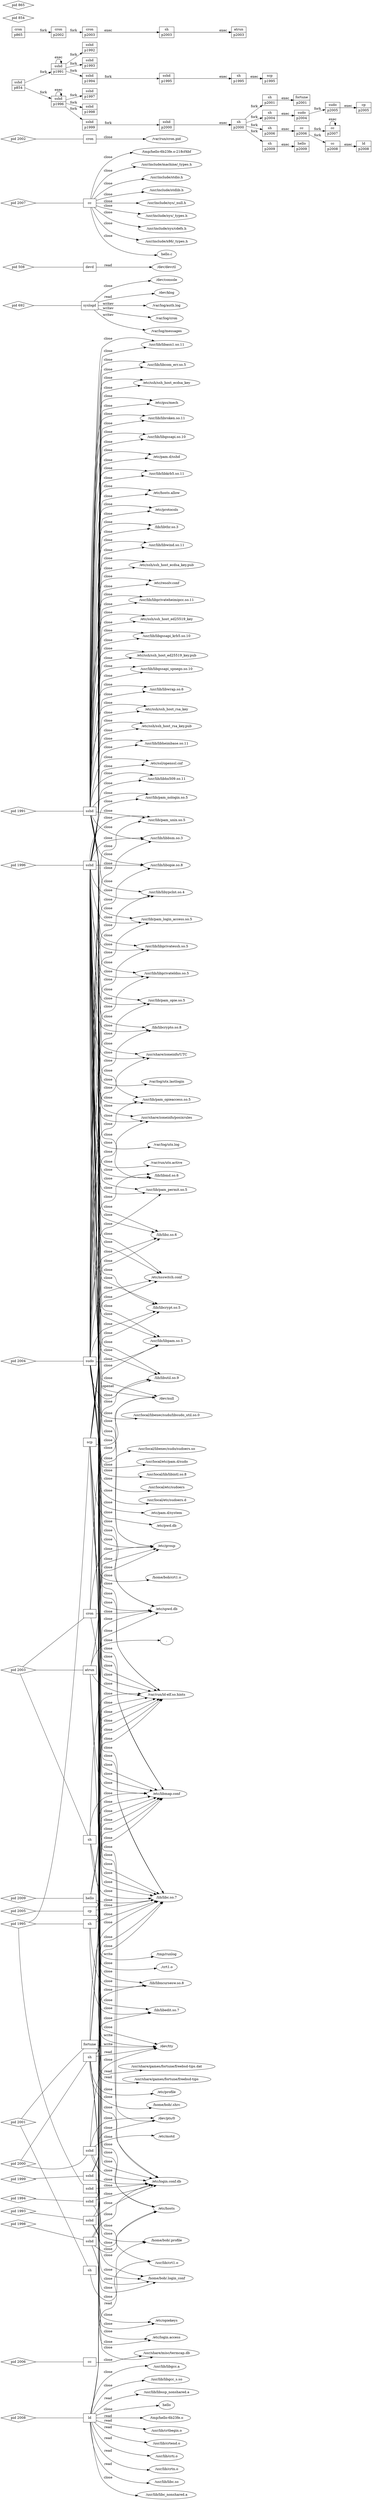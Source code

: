 strict digraph buildinject {
rankdir="LR";
"f_." [label="."];
"f_./crt1.o" [label="./crt1.o"];
"f_/dev/console" [label="/dev/console"];
"f_/dev/devctl" [label="/dev/devctl"];
"f_/dev/klog" [label="/dev/klog"];
"f_/dev/null" [label="/dev/null"];
"f_/dev/pts/0" [label="/dev/pts/0"];
"f_/dev/tty" [label="/dev/tty"];
"f_/etc/group" [label="/etc/group"];
"f_/etc/gss/mech" [label="/etc/gss/mech"];
"f_/etc/hosts" [label="/etc/hosts"];
"f_/etc/hosts.allow" [label="/etc/hosts.allow"];
"f_/etc/libmap.conf" [label="/etc/libmap.conf"];
"f_/etc/login.access" [label="/etc/login.access"];
"f_/etc/login.conf.db" [label="/etc/login.conf.db"];
"f_/etc/motd" [label="/etc/motd"];
"f_/etc/nsswitch.conf" [label="/etc/nsswitch.conf"];
"f_/etc/opiekeys" [label="/etc/opiekeys"];
"f_/etc/pam.d/sshd" [label="/etc/pam.d/sshd"];
"f_/etc/pam.d/system" [label="/etc/pam.d/system"];
"f_/etc/profile" [label="/etc/profile"];
"f_/etc/protocols" [label="/etc/protocols"];
"f_/etc/pwd.db" [label="/etc/pwd.db"];
"f_/etc/resolv.conf" [label="/etc/resolv.conf"];
"f_/etc/spwd.db" [label="/etc/spwd.db"];
"f_/etc/ssh/ssh_host_ecdsa_key" [label="/etc/ssh/ssh_host_ecdsa_key"];
"f_/etc/ssh/ssh_host_ecdsa_key.pub" [label="/etc/ssh/ssh_host_ecdsa_key.pub"];
"f_/etc/ssh/ssh_host_ed25519_key" [label="/etc/ssh/ssh_host_ed25519_key"];
"f_/etc/ssh/ssh_host_ed25519_key.pub" [label="/etc/ssh/ssh_host_ed25519_key.pub"];
"f_/etc/ssh/ssh_host_rsa_key" [label="/etc/ssh/ssh_host_rsa_key"];
"f_/etc/ssh/ssh_host_rsa_key.pub" [label="/etc/ssh/ssh_host_rsa_key.pub"];
"f_/etc/ssl/openssl.cnf" [label="/etc/ssl/openssl.cnf"];
"f_/home/bob/.login_conf" [label="/home/bob/.login_conf"];
"f_/home/bob/.profile" [label="/home/bob/.profile"];
"f_/home/bob/.shrc" [label="/home/bob/.shrc"];
"f_/home/bob/crt1.o" [label="/home/bob/crt1.o"];
"f_/lib/libc.so.7" [label="/lib/libc.so.7"];
"f_/lib/libcrypt.so.5" [label="/lib/libcrypt.so.5"];
"f_/lib/libcrypto.so.8" [label="/lib/libcrypto.so.8"];
"f_/lib/libedit.so.7" [label="/lib/libedit.so.7"];
"f_/lib/libmd.so.6" [label="/lib/libmd.so.6"];
"f_/lib/libncursesw.so.8" [label="/lib/libncursesw.so.8"];
"f_/lib/libthr.so.3" [label="/lib/libthr.so.3"];
"f_/lib/libutil.so.9" [label="/lib/libutil.so.9"];
"f_/lib/libz.so.6" [label="/lib/libz.so.6"];
"f_/tmp/hello-6b23fe.o" [label="/tmp/hello-6b23fe.o"];
"f_/tmp/hello-6b23fe.o-218cf4bf" [label="/tmp/hello-6b23fe.o-218cf4bf"];
"f_/tmp/runlog" [label="/tmp/runlog"];
"f_/usr/include/machine/_types.h" [label="/usr/include/machine/_types.h"];
"f_/usr/include/stdio.h" [label="/usr/include/stdio.h"];
"f_/usr/include/stdlib.h" [label="/usr/include/stdlib.h"];
"f_/usr/include/sys/_null.h" [label="/usr/include/sys/_null.h"];
"f_/usr/include/sys/_types.h" [label="/usr/include/sys/_types.h"];
"f_/usr/include/sys/cdefs.h" [label="/usr/include/sys/cdefs.h"];
"f_/usr/include/x86/_types.h" [label="/usr/include/x86/_types.h"];
"f_/usr/lib/crt1.o" [label="/usr/lib/crt1.o"];
"f_/usr/lib/crtbegin.o" [label="/usr/lib/crtbegin.o"];
"f_/usr/lib/crtend.o" [label="/usr/lib/crtend.o"];
"f_/usr/lib/crti.o" [label="/usr/lib/crti.o"];
"f_/usr/lib/crtn.o" [label="/usr/lib/crtn.o"];
"f_/usr/lib/libasn1.so.11" [label="/usr/lib/libasn1.so.11"];
"f_/usr/lib/libbsm.so.3" [label="/usr/lib/libbsm.so.3"];
"f_/usr/lib/libc.so" [label="/usr/lib/libc.so"];
"f_/usr/lib/libc_nonshared.a" [label="/usr/lib/libc_nonshared.a"];
"f_/usr/lib/libcom_err.so.5" [label="/usr/lib/libcom_err.so.5"];
"f_/usr/lib/libgcc.a" [label="/usr/lib/libgcc.a"];
"f_/usr/lib/libgcc_s.so" [label="/usr/lib/libgcc_s.so"];
"f_/usr/lib/libgssapi.so.10" [label="/usr/lib/libgssapi.so.10"];
"f_/usr/lib/libgssapi_krb5.so.10" [label="/usr/lib/libgssapi_krb5.so.10"];
"f_/usr/lib/libgssapi_spnego.so.10" [label="/usr/lib/libgssapi_spnego.so.10"];
"f_/usr/lib/libheimbase.so.11" [label="/usr/lib/libheimbase.so.11"];
"f_/usr/lib/libhx509.so.11" [label="/usr/lib/libhx509.so.11"];
"f_/usr/lib/libkrb5.so.11" [label="/usr/lib/libkrb5.so.11"];
"f_/usr/lib/libopie.so.8" [label="/usr/lib/libopie.so.8"];
"f_/usr/lib/libpam.so.5" [label="/usr/lib/libpam.so.5"];
"f_/usr/lib/libprivateheimipcc.so.11" [label="/usr/lib/libprivateheimipcc.so.11"];
"f_/usr/lib/libprivateldns.so.5" [label="/usr/lib/libprivateldns.so.5"];
"f_/usr/lib/libprivatessh.so.5" [label="/usr/lib/libprivatessh.so.5"];
"f_/usr/lib/libroken.so.11" [label="/usr/lib/libroken.so.11"];
"f_/usr/lib/libssp_nonshared.a" [label="/usr/lib/libssp_nonshared.a"];
"f_/usr/lib/libwind.so.11" [label="/usr/lib/libwind.so.11"];
"f_/usr/lib/libwrap.so.6" [label="/usr/lib/libwrap.so.6"];
"f_/usr/lib/libypclnt.so.4" [label="/usr/lib/libypclnt.so.4"];
"f_/usr/lib/pam_login_access.so.5" [label="/usr/lib/pam_login_access.so.5"];
"f_/usr/lib/pam_nologin.so.5" [label="/usr/lib/pam_nologin.so.5"];
"f_/usr/lib/pam_opie.so.5" [label="/usr/lib/pam_opie.so.5"];
"f_/usr/lib/pam_opieaccess.so.5" [label="/usr/lib/pam_opieaccess.so.5"];
"f_/usr/lib/pam_permit.so.5" [label="/usr/lib/pam_permit.so.5"];
"f_/usr/lib/pam_unix.so.5" [label="/usr/lib/pam_unix.so.5"];
"f_/usr/local/etc/pam.d/sudo" [label="/usr/local/etc/pam.d/sudo"];
"f_/usr/local/etc/sudoers" [label="/usr/local/etc/sudoers"];
"f_/usr/local/etc/sudoers.d" [label="/usr/local/etc/sudoers.d"];
"f_/usr/local/lib/libintl.so.8" [label="/usr/local/lib/libintl.so.8"];
"f_/usr/local/libexec/sudo/libsudo_util.so.0" [label="/usr/local/libexec/sudo/libsudo_util.so.0"];
"f_/usr/local/libexec/sudo/sudoers.so" [label="/usr/local/libexec/sudo/sudoers.so"];
"f_/usr/share/games/fortune/freebsd-tips" [label="/usr/share/games/fortune/freebsd-tips"];
"f_/usr/share/games/fortune/freebsd-tips.dat" [label="/usr/share/games/fortune/freebsd-tips.dat"];
"f_/usr/share/misc/termcap.db" [label="/usr/share/misc/termcap.db"];
"f_/usr/share/zoneinfo/UTC" [label="/usr/share/zoneinfo/UTC"];
"f_/usr/share/zoneinfo/posixrules" [label="/usr/share/zoneinfo/posixrules"];
"f_/var/log/auth.log" [label="/var/log/auth.log"];
"f_/var/log/cron" [label="/var/log/cron"];
"f_/var/log/messages" [label="/var/log/messages"];
"f_/var/log/utx.lastlogin" [label="/var/log/utx.lastlogin"];
"f_/var/log/utx.log" [label="/var/log/utx.log"];
"f_/var/run/cron.pid" [label="/var/run/cron.pid"];
"f_/var/run/ld-elf.so.hints" [label="/var/run/ld-elf.so.hints"];
"f_/var/run/utx.active" [label="/var/run/utx.active"];
"f_hello" [label="hello"];
"f_hello.c" [label="hello.c"];
    p_1991 [label="pid 1991", shape="diamond"];
    "p_1991_sshd" [label="sshd", shape="box"];
     p_1991 -> "p_1991_sshd" [dir="none", minlen=2];
    "p_1991_sshd" -> "f_/etc/libmap.conf" [label="openat"];
    p_1991 [label="pid 1991", shape="diamond"];
    "p_1991_sshd" [label="sshd", shape="box"];
     p_1991 -> "p_1991_sshd" [dir="none", minlen=2];
    "p_1991_sshd" -> "f_/etc/libmap.conf" [label="close"];
    p_1991 [label="pid 1991", shape="diamond"];
    "p_1991_sshd" [label="sshd", shape="box"];
     p_1991 -> "p_1991_sshd" [dir="none", minlen=2];
    "p_1991_sshd" -> "f_/var/run/ld-elf.so.hints" [label="openat"];
    p_1991 [label="pid 1991", shape="diamond"];
    "p_1991_sshd" [label="sshd", shape="box"];
     p_1991 -> "p_1991_sshd" [dir="none", minlen=2];
    "p_1991_sshd" -> "f_/var/run/ld-elf.so.hints" [label="close"];
    p_1991 [label="pid 1991", shape="diamond"];
    "p_1991_sshd" [label="sshd", shape="box"];
     p_1991 -> "p_1991_sshd" [dir="none", minlen=2];
    "p_1991_sshd" -> "f_/usr/lib/libpam.so.5" [label="openat"];
    p_1991 [label="pid 1991", shape="diamond"];
    "p_1991_sshd" [label="sshd", shape="box"];
     p_1991 -> "p_1991_sshd" [dir="none", minlen=2];
    "p_1991_sshd" -> "f_/usr/lib/libpam.so.5" [label="close"];
    p_1991 [label="pid 1991", shape="diamond"];
    "p_1991_sshd" [label="sshd", shape="box"];
     p_1991 -> "p_1991_sshd" [dir="none", minlen=2];
    "p_1991_sshd" -> "f_/usr/lib/libprivatessh.so.5" [label="openat"];
    p_1991 [label="pid 1991", shape="diamond"];
    "p_1991_sshd" [label="sshd", shape="box"];
     p_1991 -> "p_1991_sshd" [dir="none", minlen=2];
    "p_1991_sshd" -> "f_/usr/lib/libprivatessh.so.5" [label="close"];
    p_1991 [label="pid 1991", shape="diamond"];
    "p_1991_sshd" [label="sshd", shape="box"];
     p_1991 -> "p_1991_sshd" [dir="none", minlen=2];
    "p_1991_sshd" -> "f_/lib/libutil.so.9" [label="openat"];
    p_1991 [label="pid 1991", shape="diamond"];
    "p_1991_sshd" [label="sshd", shape="box"];
     p_1991 -> "p_1991_sshd" [dir="none", minlen=2];
    "p_1991_sshd" -> "f_/lib/libutil.so.9" [label="close"];
    p_1991 [label="pid 1991", shape="diamond"];
    "p_1991_sshd" [label="sshd", shape="box"];
     p_1991 -> "p_1991_sshd" [dir="none", minlen=2];
    "p_1991_sshd" -> "f_/usr/lib/libwrap.so.6" [label="openat"];
    p_1991 [label="pid 1991", shape="diamond"];
    "p_1991_sshd" [label="sshd", shape="box"];
     p_1991 -> "p_1991_sshd" [dir="none", minlen=2];
    "p_1991_sshd" -> "f_/usr/lib/libwrap.so.6" [label="close"];
    p_1991 [label="pid 1991", shape="diamond"];
    "p_1991_sshd" [label="sshd", shape="box"];
     p_1991 -> "p_1991_sshd" [dir="none", minlen=2];
    "p_1991_sshd" -> "f_/usr/lib/libbsm.so.3" [label="openat"];
    p_1991 [label="pid 1991", shape="diamond"];
    "p_1991_sshd" [label="sshd", shape="box"];
     p_1991 -> "p_1991_sshd" [dir="none", minlen=2];
    "p_1991_sshd" -> "f_/usr/lib/libbsm.so.3" [label="close"];
    p_1991 [label="pid 1991", shape="diamond"];
    "p_1991_sshd" [label="sshd", shape="box"];
     p_1991 -> "p_1991_sshd" [dir="none", minlen=2];
    "p_1991_sshd" -> "f_/usr/lib/libgssapi_krb5.so.10" [label="openat"];
    p_1991 [label="pid 1991", shape="diamond"];
    "p_1991_sshd" [label="sshd", shape="box"];
     p_1991 -> "p_1991_sshd" [dir="none", minlen=2];
    "p_1991_sshd" -> "f_/usr/lib/libgssapi_krb5.so.10" [label="close"];
    p_1991 [label="pid 1991", shape="diamond"];
    "p_1991_sshd" [label="sshd", shape="box"];
     p_1991 -> "p_1991_sshd" [dir="none", minlen=2];
    "p_1991_sshd" -> "f_/usr/lib/libgssapi.so.10" [label="openat"];
    p_1991 [label="pid 1991", shape="diamond"];
    "p_1991_sshd" [label="sshd", shape="box"];
     p_1991 -> "p_1991_sshd" [dir="none", minlen=2];
    "p_1991_sshd" -> "f_/usr/lib/libgssapi.so.10" [label="close"];
    p_1991 [label="pid 1991", shape="diamond"];
    "p_1991_sshd" [label="sshd", shape="box"];
     p_1991 -> "p_1991_sshd" [dir="none", minlen=2];
    "p_1991_sshd" -> "f_/usr/lib/libkrb5.so.11" [label="openat"];
    p_1991 [label="pid 1991", shape="diamond"];
    "p_1991_sshd" [label="sshd", shape="box"];
     p_1991 -> "p_1991_sshd" [dir="none", minlen=2];
    "p_1991_sshd" -> "f_/usr/lib/libkrb5.so.11" [label="close"];
    p_1991 [label="pid 1991", shape="diamond"];
    "p_1991_sshd" [label="sshd", shape="box"];
     p_1991 -> "p_1991_sshd" [dir="none", minlen=2];
    "p_1991_sshd" -> "f_/lib/libcrypto.so.8" [label="openat"];
    p_1991 [label="pid 1991", shape="diamond"];
    "p_1991_sshd" [label="sshd", shape="box"];
     p_1991 -> "p_1991_sshd" [dir="none", minlen=2];
    "p_1991_sshd" -> "f_/lib/libcrypto.so.8" [label="close"];
    p_1991 [label="pid 1991", shape="diamond"];
    "p_1991_sshd" [label="sshd", shape="box"];
     p_1991 -> "p_1991_sshd" [dir="none", minlen=2];
    "p_1991_sshd" -> "f_/lib/libc.so.7" [label="openat"];
    p_1991 [label="pid 1991", shape="diamond"];
    "p_1991_sshd" [label="sshd", shape="box"];
     p_1991 -> "p_1991_sshd" [dir="none", minlen=2];
    "p_1991_sshd" -> "f_/lib/libc.so.7" [label="close"];
    p_1991 [label="pid 1991", shape="diamond"];
    "p_1991_sshd" [label="sshd", shape="box"];
     p_1991 -> "p_1991_sshd" [dir="none", minlen=2];
    "p_1991_sshd" -> "f_/usr/lib/libprivateldns.so.5" [label="openat"];
    p_1991 [label="pid 1991", shape="diamond"];
    "p_1991_sshd" [label="sshd", shape="box"];
     p_1991 -> "p_1991_sshd" [dir="none", minlen=2];
    "p_1991_sshd" -> "f_/usr/lib/libprivateldns.so.5" [label="close"];
    p_1991 [label="pid 1991", shape="diamond"];
    "p_1991_sshd" [label="sshd", shape="box"];
     p_1991 -> "p_1991_sshd" [dir="none", minlen=2];
    "p_1991_sshd" -> "f_/lib/libcrypt.so.5" [label="openat"];
    p_1991 [label="pid 1991", shape="diamond"];
    "p_1991_sshd" [label="sshd", shape="box"];
     p_1991 -> "p_1991_sshd" [dir="none", minlen=2];
    "p_1991_sshd" -> "f_/lib/libcrypt.so.5" [label="close"];
    p_1991 [label="pid 1991", shape="diamond"];
    "p_1991_sshd" [label="sshd", shape="box"];
     p_1991 -> "p_1991_sshd" [dir="none", minlen=2];
    "p_1991_sshd" -> "f_/lib/libz.so.6" [label="openat"];
    p_1991 [label="pid 1991", shape="diamond"];
    "p_1991_sshd" [label="sshd", shape="box"];
     p_1991 -> "p_1991_sshd" [dir="none", minlen=2];
    "p_1991_sshd" -> "f_/lib/libz.so.6" [label="close"];
    p_1991 [label="pid 1991", shape="diamond"];
    "p_1991_sshd" [label="sshd", shape="box"];
     p_1991 -> "p_1991_sshd" [dir="none", minlen=2];
    "p_1991_sshd" -> "f_/usr/lib/libroken.so.11" [label="openat"];
    p_1991 [label="pid 1991", shape="diamond"];
    "p_1991_sshd" [label="sshd", shape="box"];
     p_1991 -> "p_1991_sshd" [dir="none", minlen=2];
    "p_1991_sshd" -> "f_/usr/lib/libroken.so.11" [label="close"];
    p_1991 [label="pid 1991", shape="diamond"];
    "p_1991_sshd" [label="sshd", shape="box"];
     p_1991 -> "p_1991_sshd" [dir="none", minlen=2];
    "p_1991_sshd" -> "f_/usr/lib/libasn1.so.11" [label="openat"];
    p_1991 [label="pid 1991", shape="diamond"];
    "p_1991_sshd" [label="sshd", shape="box"];
     p_1991 -> "p_1991_sshd" [dir="none", minlen=2];
    "p_1991_sshd" -> "f_/usr/lib/libasn1.so.11" [label="close"];
    p_1991 [label="pid 1991", shape="diamond"];
    "p_1991_sshd" [label="sshd", shape="box"];
     p_1991 -> "p_1991_sshd" [dir="none", minlen=2];
    "p_1991_sshd" -> "f_/usr/lib/libcom_err.so.5" [label="openat"];
    p_1991 [label="pid 1991", shape="diamond"];
    "p_1991_sshd" [label="sshd", shape="box"];
     p_1991 -> "p_1991_sshd" [dir="none", minlen=2];
    "p_1991_sshd" -> "f_/usr/lib/libcom_err.so.5" [label="close"];
    p_1991 [label="pid 1991", shape="diamond"];
    "p_1991_sshd" [label="sshd", shape="box"];
     p_1991 -> "p_1991_sshd" [dir="none", minlen=2];
    "p_1991_sshd" -> "f_/usr/lib/libhx509.so.11" [label="openat"];
    p_1991 [label="pid 1991", shape="diamond"];
    "p_1991_sshd" [label="sshd", shape="box"];
     p_1991 -> "p_1991_sshd" [dir="none", minlen=2];
    "p_1991_sshd" -> "f_/usr/lib/libhx509.so.11" [label="close"];
    p_1991 [label="pid 1991", shape="diamond"];
    "p_1991_sshd" [label="sshd", shape="box"];
     p_1991 -> "p_1991_sshd" [dir="none", minlen=2];
    "p_1991_sshd" -> "f_/usr/lib/libwind.so.11" [label="openat"];
    p_1991 [label="pid 1991", shape="diamond"];
    "p_1991_sshd" [label="sshd", shape="box"];
     p_1991 -> "p_1991_sshd" [dir="none", minlen=2];
    "p_1991_sshd" -> "f_/usr/lib/libwind.so.11" [label="close"];
    p_1991 [label="pid 1991", shape="diamond"];
    "p_1991_sshd" [label="sshd", shape="box"];
     p_1991 -> "p_1991_sshd" [dir="none", minlen=2];
    "p_1991_sshd" -> "f_/usr/lib/libheimbase.so.11" [label="openat"];
    p_1991 [label="pid 1991", shape="diamond"];
    "p_1991_sshd" [label="sshd", shape="box"];
     p_1991 -> "p_1991_sshd" [dir="none", minlen=2];
    "p_1991_sshd" -> "f_/usr/lib/libheimbase.so.11" [label="close"];
    p_1991 [label="pid 1991", shape="diamond"];
    "p_1991_sshd" [label="sshd", shape="box"];
     p_1991 -> "p_1991_sshd" [dir="none", minlen=2];
    "p_1991_sshd" -> "f_/usr/lib/libprivateheimipcc.so.11" [label="openat"];
    p_1991 [label="pid 1991", shape="diamond"];
    "p_1991_sshd" [label="sshd", shape="box"];
     p_1991 -> "p_1991_sshd" [dir="none", minlen=2];
    "p_1991_sshd" -> "f_/usr/lib/libprivateheimipcc.so.11" [label="close"];
    p_1991 [label="pid 1991", shape="diamond"];
    "p_1991_sshd" [label="sshd", shape="box"];
     p_1991 -> "p_1991_sshd" [dir="none", minlen=2];
    "p_1991_sshd" -> "f_/lib/libthr.so.3" [label="openat"];
    p_1991 [label="pid 1991", shape="diamond"];
    "p_1991_sshd" [label="sshd", shape="box"];
     p_1991 -> "p_1991_sshd" [dir="none", minlen=2];
    "p_1991_sshd" -> "f_/lib/libthr.so.3" [label="close"];
    p_1991 [label="pid 1991", shape="diamond"];
    "p_1991_sshd" [label="sshd", shape="box"];
     p_1991 -> "p_1991_sshd" [dir="none", minlen=2];
    "p_1991_sshd" -> "f_/dev/null" [label="openat"];
    p_1991 [label="pid 1991", shape="diamond"];
    "p_1991_sshd" [label="sshd", shape="box"];
     p_1991 -> "p_1991_sshd" [dir="none", minlen=2];
    "p_1991_sshd" -> "f_/dev/null" [label="close"];
    p_1991 [label="pid 1991", shape="diamond"];
    "p_1991_sshd" [label="sshd", shape="box"];
     p_1991 -> "p_1991_sshd" [dir="none", minlen=2];
    "p_1991_sshd" -> "f_/etc/ssl/openssl.cnf" [label="open"];
    p_1991 [label="pid 1991", shape="diamond"];
    "p_1991_sshd" [label="sshd", shape="box"];
     p_1991 -> "p_1991_sshd" [dir="none", minlen=2];
    "p_1991_sshd" -> "f_/etc/ssl/openssl.cnf" [label="close"];
    p_1991 [label="pid 1991", shape="diamond"];
    "p_1991_sshd" [label="sshd", shape="box"];
     p_1991 -> "p_1991_sshd" [dir="none", minlen=2];
    "p_1991_sshd" -> "f_/etc/nsswitch.conf" [label="open"];
    p_1991 [label="pid 1991", shape="diamond"];
    "p_1991_sshd" [label="sshd", shape="box"];
     p_1991 -> "p_1991_sshd" [dir="none", minlen=2];
    "p_1991_sshd" -> "f_/etc/nsswitch.conf" [label="close"];
    p_1991 [label="pid 1991", shape="diamond"];
    "p_1991_sshd" [label="sshd", shape="box"];
     p_1991 -> "p_1991_sshd" [dir="none", minlen=2];
    "p_1991_sshd" -> "f_/etc/spwd.db" [label="open"];
    p_1991 [label="pid 1991", shape="diamond"];
    "p_1991_sshd" [label="sshd", shape="box"];
     p_1991 -> "p_1991_sshd" [dir="none", minlen=2];
    "p_1991_sshd" -> "f_/etc/spwd.db" [label="close"];
    p_1991 [label="pid 1991", shape="diamond"];
    "p_1991_sshd" [label="sshd", shape="box"];
     p_1991 -> "p_1991_sshd" [dir="none", minlen=2];
    "p_1991_sshd" -> "f_/etc/ssh/ssh_host_rsa_key" [label="openat"];
    p_1991 [label="pid 1991", shape="diamond"];
    "p_1991_sshd" [label="sshd", shape="box"];
     p_1991 -> "p_1991_sshd" [dir="none", minlen=2];
    "p_1991_sshd" -> "f_/etc/ssh/ssh_host_rsa_key" [label="close"];
    p_1991 [label="pid 1991", shape="diamond"];
    "p_1991_sshd" [label="sshd", shape="box"];
     p_1991 -> "p_1991_sshd" [dir="none", minlen=2];
    "p_1991_sshd" -> "f_/etc/ssh/ssh_host_rsa_key" [label="openat"];
    p_1991 [label="pid 1991", shape="diamond"];
    "p_1991_sshd" [label="sshd", shape="box"];
     p_1991 -> "p_1991_sshd" [dir="none", minlen=2];
    "p_1991_sshd" -> "f_/etc/ssh/ssh_host_rsa_key" [label="close"];
    p_1991 [label="pid 1991", shape="diamond"];
    "p_1991_sshd" [label="sshd", shape="box"];
     p_1991 -> "p_1991_sshd" [dir="none", minlen=2];
    "p_1991_sshd" -> "f_/etc/ssh/ssh_host_rsa_key" [label="open"];
    p_1991 [label="pid 1991", shape="diamond"];
    "p_1991_sshd" [label="sshd", shape="box"];
     p_1991 -> "p_1991_sshd" [dir="none", minlen=2];
    "p_1991_sshd" -> "f_/etc/ssh/ssh_host_rsa_key" [label="close"];
    p_1991 [label="pid 1991", shape="diamond"];
    "p_1991_sshd" [label="sshd", shape="box"];
     p_1991 -> "p_1991_sshd" [dir="none", minlen=2];
    "p_1991_sshd" -> "f_/etc/ssh/ssh_host_rsa_key" [label="open"];
    p_1991 [label="pid 1991", shape="diamond"];
    "p_1991_sshd" [label="sshd", shape="box"];
     p_1991 -> "p_1991_sshd" [dir="none", minlen=2];
    "p_1991_sshd" -> "f_/etc/ssh/ssh_host_rsa_key" [label="close"];
    p_1991 [label="pid 1991", shape="diamond"];
    "p_1991_sshd" [label="sshd", shape="box"];
     p_1991 -> "p_1991_sshd" [dir="none", minlen=2];
    "p_1991_sshd" -> "f_/etc/ssh/ssh_host_rsa_key.pub" [label="open"];
    p_1991 [label="pid 1991", shape="diamond"];
    "p_1991_sshd" [label="sshd", shape="box"];
     p_1991 -> "p_1991_sshd" [dir="none", minlen=2];
    "p_1991_sshd" -> "f_/etc/ssh/ssh_host_rsa_key.pub" [label="close"];
    p_1991 [label="pid 1991", shape="diamond"];
    "p_1991_sshd" [label="sshd", shape="box"];
     p_1991 -> "p_1991_sshd" [dir="none", minlen=2];
    "p_1991_sshd" -> "f_/usr/share/zoneinfo/UTC" [label="open"];
    p_1991 [label="pid 1991", shape="diamond"];
    "p_1991_sshd" [label="sshd", shape="box"];
     p_1991 -> "p_1991_sshd" [dir="none", minlen=2];
    "p_1991_sshd" -> "f_/usr/share/zoneinfo/UTC" [label="close"];
    p_1991 [label="pid 1991", shape="diamond"];
    "p_1991_sshd" [label="sshd", shape="box"];
     p_1991 -> "p_1991_sshd" [dir="none", minlen=2];
    "p_1991_sshd" -> "f_/usr/share/zoneinfo/posixrules" [label="open"];
    p_1991 [label="pid 1991", shape="diamond"];
    "p_1991_sshd" [label="sshd", shape="box"];
     p_1991 -> "p_1991_sshd" [dir="none", minlen=2];
    "p_1991_sshd" -> "f_/usr/share/zoneinfo/posixrules" [label="close"];
    p_692 [label="pid 692", shape="diamond"];
    "p_692_syslogd" [label="syslogd", shape="box"];
     p_692 -> "p_692_syslogd" [dir="none", minlen=2];
    "p_692_syslogd" -> "f_/dev/console" [label="openat"];
    p_692 [label="pid 692", shape="diamond"];
    "p_692_syslogd" [label="syslogd", shape="box"];
     p_692 -> "p_692_syslogd" [dir="none", minlen=2];
    "p_692_syslogd" -> "f_/dev/console" [label="writev"];
    p_692 [label="pid 692", shape="diamond"];
    "p_692_syslogd" [label="syslogd", shape="box"];
     p_692 -> "p_692_syslogd" [dir="none", minlen=2];
    "p_692_syslogd" -> "f_/dev/console" [label="close"];
    p_692 [label="pid 692", shape="diamond"];
    "p_692_syslogd" [label="syslogd", shape="box"];
     p_692 -> "p_692_syslogd" [dir="none", minlen=2];
    "p_692_syslogd" -> "f_/var/log/messages" [label="writev"];
    p_1991 [label="pid 1991", shape="diamond"];
    "p_1991_sshd" [label="sshd", shape="box"];
     p_1991 -> "p_1991_sshd" [dir="none", minlen=2];
    "p_1991_sshd" -> "f_/etc/ssh/ssh_host_ecdsa_key" [label="openat"];
    p_692 [label="pid 692", shape="diamond"];
    "p_692_syslogd" [label="syslogd", shape="box"];
     p_692 -> "p_692_syslogd" [dir="none", minlen=2];
    "p_692_syslogd" -> "f_/var/log/auth.log" [label="writev"];
    p_1991 [label="pid 1991", shape="diamond"];
    "p_1991_sshd" [label="sshd", shape="box"];
     p_1991 -> "p_1991_sshd" [dir="none", minlen=2];
    "p_1991_sshd" -> "f_/etc/ssh/ssh_host_ecdsa_key" [label="close"];
    p_1991 [label="pid 1991", shape="diamond"];
    "p_1991_sshd" [label="sshd", shape="box"];
     p_1991 -> "p_1991_sshd" [dir="none", minlen=2];
    "p_1991_sshd" -> "f_/etc/ssh/ssh_host_ecdsa_key" [label="openat"];
    p_1991 [label="pid 1991", shape="diamond"];
    "p_1991_sshd" [label="sshd", shape="box"];
     p_1991 -> "p_1991_sshd" [dir="none", minlen=2];
    "p_1991_sshd" -> "f_/etc/ssh/ssh_host_ecdsa_key" [label="close"];
    p_1991 [label="pid 1991", shape="diamond"];
    "p_1991_sshd" [label="sshd", shape="box"];
     p_1991 -> "p_1991_sshd" [dir="none", minlen=2];
    "p_1991_sshd" -> "f_/etc/ssh/ssh_host_ecdsa_key" [label="open"];
    p_1991 [label="pid 1991", shape="diamond"];
    "p_1991_sshd" [label="sshd", shape="box"];
     p_1991 -> "p_1991_sshd" [dir="none", minlen=2];
    "p_1991_sshd" -> "f_/etc/ssh/ssh_host_ecdsa_key" [label="close"];
    p_692 [label="pid 692", shape="diamond"];
    "p_692_syslogd" [label="syslogd", shape="box"];
     p_692 -> "p_692_syslogd" [dir="none", minlen=2];
    "p_692_syslogd" -> "f_/dev/klog" [label="read"];
    p_692 [label="pid 692", shape="diamond"];
    "p_692_syslogd" [label="syslogd", shape="box"];
     p_692 -> "p_692_syslogd" [dir="none", minlen=2];
    "p_692_syslogd" -> "f_/dev/klog" [label="read"];
    p_1991 [label="pid 1991", shape="diamond"];
    "p_1991_sshd" [label="sshd", shape="box"];
     p_1991 -> "p_1991_sshd" [dir="none", minlen=2];
    "p_1991_sshd" -> "f_/etc/ssh/ssh_host_ecdsa_key" [label="open"];
    p_1991 [label="pid 1991", shape="diamond"];
    "p_1991_sshd" [label="sshd", shape="box"];
     p_1991 -> "p_1991_sshd" [dir="none", minlen=2];
    "p_1991_sshd" -> "f_/etc/ssh/ssh_host_ecdsa_key" [label="close"];
    p_1991 [label="pid 1991", shape="diamond"];
    "p_1991_sshd" [label="sshd", shape="box"];
     p_1991 -> "p_1991_sshd" [dir="none", minlen=2];
    "p_1991_sshd" -> "f_/etc/ssh/ssh_host_ecdsa_key.pub" [label="open"];
    p_1991 [label="pid 1991", shape="diamond"];
    "p_1991_sshd" [label="sshd", shape="box"];
     p_1991 -> "p_1991_sshd" [dir="none", minlen=2];
    "p_1991_sshd" -> "f_/etc/ssh/ssh_host_ecdsa_key.pub" [label="close"];
    p_1991 [label="pid 1991", shape="diamond"];
    "p_1991_sshd" [label="sshd", shape="box"];
     p_1991 -> "p_1991_sshd" [dir="none", minlen=2];
    "p_1991_sshd" -> "f_/etc/ssh/ssh_host_ed25519_key" [label="openat"];
    p_1991 [label="pid 1991", shape="diamond"];
    "p_1991_sshd" [label="sshd", shape="box"];
     p_1991 -> "p_1991_sshd" [dir="none", minlen=2];
    "p_1991_sshd" -> "f_/etc/ssh/ssh_host_ed25519_key" [label="close"];
    p_1991 [label="pid 1991", shape="diamond"];
    "p_1991_sshd" [label="sshd", shape="box"];
     p_1991 -> "p_1991_sshd" [dir="none", minlen=2];
    "p_1991_sshd" -> "f_/etc/ssh/ssh_host_ed25519_key" [label="openat"];
    p_1991 [label="pid 1991", shape="diamond"];
    "p_1991_sshd" [label="sshd", shape="box"];
     p_1991 -> "p_1991_sshd" [dir="none", minlen=2];
    "p_1991_sshd" -> "f_/etc/ssh/ssh_host_ed25519_key" [label="close"];
    p_1991 [label="pid 1991", shape="diamond"];
    "p_1991_sshd" [label="sshd", shape="box"];
     p_1991 -> "p_1991_sshd" [dir="none", minlen=2];
    "p_1991_sshd" -> "f_/etc/ssh/ssh_host_ed25519_key" [label="open"];
    p_1991 [label="pid 1991", shape="diamond"];
    "p_1991_sshd" [label="sshd", shape="box"];
     p_1991 -> "p_1991_sshd" [dir="none", minlen=2];
    "p_1991_sshd" -> "f_/etc/ssh/ssh_host_ed25519_key" [label="close"];
    p_1991 [label="pid 1991", shape="diamond"];
    "p_1991_sshd" [label="sshd", shape="box"];
     p_1991 -> "p_1991_sshd" [dir="none", minlen=2];
    "p_1991_sshd" -> "f_/etc/ssh/ssh_host_ed25519_key" [label="open"];
    p_1991 [label="pid 1991", shape="diamond"];
    "p_1991_sshd" [label="sshd", shape="box"];
     p_1991 -> "p_1991_sshd" [dir="none", minlen=2];
    "p_1991_sshd" -> "f_/etc/ssh/ssh_host_ed25519_key" [label="close"];
    p_1991 [label="pid 1991", shape="diamond"];
    "p_1991_sshd" [label="sshd", shape="box"];
     p_1991 -> "p_1991_sshd" [dir="none", minlen=2];
    "p_1991_sshd" -> "f_/etc/ssh/ssh_host_ed25519_key.pub" [label="open"];
    p_1991 [label="pid 1991", shape="diamond"];
    "p_1991_sshd" [label="sshd", shape="box"];
     p_1991 -> "p_1991_sshd" [dir="none", minlen=2];
    "p_1991_sshd" -> "f_/etc/ssh/ssh_host_ed25519_key.pub" [label="close"];
    p_1991 [label="pid 1991", shape="diamond"];
    "p_1991_sshd" [label="sshd", shape="box"];
     p_1991 -> "p_1991_sshd" [dir="none", minlen=2];
    "p_1991_sshd" -> "f_/dev/null" [label="openat"];
    p_1991 [label="pid 1991", shape="diamond"];
    "p_1991_sshd" [label="sshd", shape="box"];
     p_1991 -> "p_1991_sshd" [dir="none", minlen=2];
    "p_1991_sshd" -> "f_/dev/null" [label="close"];
    p_1991 [label="pid 1991", shape="diamond"];
    "p_1991_sshd" [label="sshd", shape="box"];
     p_1991 -> "p_1991_sshd" [dir="none", minlen=2];
    "p_1991_sshd" -> "f_/etc/resolv.conf" [label="open"];
    p_1991 [label="pid 1991", shape="diamond"];
    "p_1991_sshd" [label="sshd", shape="box"];
     p_1991 -> "p_1991_sshd" [dir="none", minlen=2];
    "p_1991_sshd" -> "f_/etc/resolv.conf" [label="close"];
    p_1991 [label="pid 1991", shape="diamond"];
    "p_1991_sshd" [label="sshd", shape="box"];
     p_1991 -> "p_1991_sshd" [dir="none", minlen=2];
    "p_1991_sshd" -> "f_/etc/gss/mech" [label="open"];
    p_1991 [label="pid 1991", shape="diamond"];
    "p_1991_sshd" [label="sshd", shape="box"];
     p_1991 -> "p_1991_sshd" [dir="none", minlen=2];
    "p_1991_sshd" -> "f_/usr/lib/libgssapi_krb5.so.10" [label="openat"];
    p_1991 [label="pid 1991", shape="diamond"];
    "p_1991_sshd" [label="sshd", shape="box"];
     p_1991 -> "p_1991_sshd" [dir="none", minlen=2];
    "p_1991_sshd" -> "f_/usr/lib/libgssapi_krb5.so.10" [label="close"];
    p_1991 [label="pid 1991", shape="diamond"];
    "p_1991_sshd" [label="sshd", shape="box"];
     p_1991 -> "p_1991_sshd" [dir="none", minlen=2];
    "p_1991_sshd" -> "f_/usr/lib/libgssapi_spnego.so.10" [label="openat"];
    p_1991 [label="pid 1991", shape="diamond"];
    "p_1991_sshd" [label="sshd", shape="box"];
     p_1991 -> "p_1991_sshd" [dir="none", minlen=2];
    "p_1991_sshd" -> "f_/usr/lib/libgssapi_spnego.so.10" [label="close"];
    p_1991 [label="pid 1991", shape="diamond"];
    "p_1991_sshd" [label="sshd", shape="box"];
     p_1991 -> "p_1991_sshd" [dir="none", minlen=2];
    "p_1991_sshd" -> "f_/etc/gss/mech" [label="close"];
    p_1991 [label="pid 1991", shape="diamond"];
    "p_1991_sshd" [label="sshd", shape="box"];
     p_1991 -> "p_1991_sshd" [dir="none", minlen=2];
    "p_1991_sshd" -> "f_/etc/protocols" [label="open"];
    p_1991 [label="pid 1991", shape="diamond"];
    "p_1991_sshd" [label="sshd", shape="box"];
     p_1991 -> "p_1991_sshd" [dir="none", minlen=2];
    "p_1991_sshd" -> "f_/etc/protocols" [label="close"];
    p_1991 [label="pid 1991", shape="diamond"];
    "p_1991_sshd" [label="sshd", shape="box"];
     p_1991 -> "p_1991_sshd" [dir="none", minlen=2];
    "p_1991_sshd" -> "f_/etc/hosts.allow" [label="open"];
    p_1991 [label="pid 1991", shape="diamond"];
    "p_1991_sshd" [label="sshd", shape="box"];
     p_1991 -> "p_1991_sshd" [dir="none", minlen=2];
    "p_1991_sshd" -> "f_/etc/hosts.allow" [label="close"];
    p_1991 [label="pid 1991", shape="diamond"];
    "p_1991_sshd" [label="sshd", shape="box"];
     p_1991 -> "p_1991_sshd" [dir="none", minlen=2];
    "p_1991_sshd" -> "f_/etc/protocols" [label="open"];
    p_1991 [label="pid 1991", shape="diamond"];
    "p_1991_sshd" [label="sshd", shape="box"];
     p_1991 -> "p_1991_sshd" [dir="none", minlen=2];
    "p_1991_sshd" -> "f_/etc/protocols" [label="close"];
    p_1991 [label="pid 1991", shape="diamond"];
    "p_1991_sshd" [label="sshd", shape="box"];
     p_1991 -> "p_1991_sshd" [dir="none", minlen=2];
    "p_1991_sshd" -> "f_/etc/hosts" [label="open"];
    p_1991 [label="pid 1991", shape="diamond"];
    "p_1991_sshd" [label="sshd", shape="box"];
     p_1991 -> "p_1991_sshd" [dir="none", minlen=2];
    "p_1991_sshd" -> "f_/etc/hosts" [label="close"];
    p_1991 [label="pid 1991", shape="diamond"];
    "p_1991_sshd" [label="sshd", shape="box"];
     p_1991 -> "p_1991_sshd" [dir="none", minlen=2];
    "p_1991_sshd" -> "f_/etc/hosts" [label="open"];
    p_1991 [label="pid 1991", shape="diamond"];
    "p_1991_sshd" [label="sshd", shape="box"];
     p_1991 -> "p_1991_sshd" [dir="none", minlen=2];
    "p_1991_sshd" -> "f_/etc/hosts" [label="close"];
    p_1991 [label="pid 1991", shape="diamond"];
    "p_1991_sshd" [label="sshd", shape="box"];
     p_1991 -> "p_1991_sshd" [dir="none", minlen=2];
    "p_1991_sshd" -> "f_/etc/spwd.db" [label="open"];
    p_1991 [label="pid 1991", shape="diamond"];
    "p_1991_sshd" [label="sshd", shape="box"];
     p_1991 -> "p_1991_sshd" [dir="none", minlen=2];
    "p_1991_sshd" -> "f_/etc/spwd.db" [label="close"];
    p_1991 [label="pid 1991", shape="diamond"];
    "p_1991_sshd" [label="sshd", shape="box"];
     p_1991 -> "p_1991_sshd" [dir="none", minlen=2];
    "p_1991_sshd" -> "f_/etc/login.conf.db" [label="open"];
    p_1991 [label="pid 1991", shape="diamond"];
    "p_1991_sshd" [label="sshd", shape="box"];
     p_1991 -> "p_1991_sshd" [dir="none", minlen=2];
    "p_1991_sshd" -> "f_/etc/login.conf.db" [label="close"];
    p_1991 [label="pid 1991", shape="diamond"];
    "p_1991_sshd" [label="sshd", shape="box"];
     p_1991 -> "p_1991_sshd" [dir="none", minlen=2];
    "p_1991_sshd" -> "f_/etc/pam.d/sshd" [label="open"];
    p_1991 [label="pid 1991", shape="diamond"];
    "p_1991_sshd" [label="sshd", shape="box"];
     p_1991 -> "p_1991_sshd" [dir="none", minlen=2];
    "p_1991_sshd" -> "f_/usr/lib/pam_opie.so.5" [label="openat"];
    p_1991 [label="pid 1991", shape="diamond"];
    "p_1991_sshd" [label="sshd", shape="box"];
     p_1991 -> "p_1991_sshd" [dir="none", minlen=2];
    "p_1991_sshd" -> "f_/usr/lib/pam_opie.so.5" [label="close"];
    p_1991 [label="pid 1991", shape="diamond"];
    "p_1991_sshd" [label="sshd", shape="box"];
     p_1991 -> "p_1991_sshd" [dir="none", minlen=2];
    "p_1991_sshd" -> "f_/usr/lib/libopie.so.8" [label="openat"];
    p_1991 [label="pid 1991", shape="diamond"];
    "p_1991_sshd" [label="sshd", shape="box"];
     p_1991 -> "p_1991_sshd" [dir="none", minlen=2];
    "p_1991_sshd" -> "f_/usr/lib/libopie.so.8" [label="close"];
    p_1991 [label="pid 1991", shape="diamond"];
    "p_1991_sshd" [label="sshd", shape="box"];
     p_1991 -> "p_1991_sshd" [dir="none", minlen=2];
    "p_1991_sshd" -> "f_/lib/libmd.so.6" [label="openat"];
    p_1991 [label="pid 1991", shape="diamond"];
    "p_1991_sshd" [label="sshd", shape="box"];
     p_1991 -> "p_1991_sshd" [dir="none", minlen=2];
    "p_1991_sshd" -> "f_/lib/libmd.so.6" [label="close"];
    p_1991 [label="pid 1991", shape="diamond"];
    "p_1991_sshd" [label="sshd", shape="box"];
     p_1991 -> "p_1991_sshd" [dir="none", minlen=2];
    "p_1991_sshd" -> "f_/usr/lib/pam_opie.so.5" [label="close"];
    p_1991 [label="pid 1991", shape="diamond"];
    "p_1991_sshd" [label="sshd", shape="box"];
     p_1991 -> "p_1991_sshd" [dir="none", minlen=2];
    "p_1991_sshd" -> "f_/usr/lib/pam_opieaccess.so.5" [label="openat"];
    p_1991 [label="pid 1991", shape="diamond"];
    "p_1991_sshd" [label="sshd", shape="box"];
     p_1991 -> "p_1991_sshd" [dir="none", minlen=2];
    "p_1991_sshd" -> "f_/usr/lib/pam_opieaccess.so.5" [label="close"];
    p_1991 [label="pid 1991", shape="diamond"];
    "p_1991_sshd" [label="sshd", shape="box"];
     p_1991 -> "p_1991_sshd" [dir="none", minlen=2];
    "p_1991_sshd" -> "f_/usr/lib/pam_opieaccess.so.5" [label="close"];
    p_1991 [label="pid 1991", shape="diamond"];
    "p_1991_sshd" [label="sshd", shape="box"];
     p_1991 -> "p_1991_sshd" [dir="none", minlen=2];
    "p_1991_sshd" -> "f_/usr/lib/pam_unix.so.5" [label="openat"];
    p_1991 [label="pid 1991", shape="diamond"];
    "p_1991_sshd" [label="sshd", shape="box"];
     p_1991 -> "p_1991_sshd" [dir="none", minlen=2];
    "p_1991_sshd" -> "f_/usr/lib/pam_unix.so.5" [label="close"];
    p_1991 [label="pid 1991", shape="diamond"];
    "p_1991_sshd" [label="sshd", shape="box"];
     p_1991 -> "p_1991_sshd" [dir="none", minlen=2];
    "p_1991_sshd" -> "f_/usr/lib/libypclnt.so.4" [label="openat"];
    p_1991 [label="pid 1991", shape="diamond"];
    "p_1991_sshd" [label="sshd", shape="box"];
     p_1991 -> "p_1991_sshd" [dir="none", minlen=2];
    "p_1991_sshd" -> "f_/usr/lib/libypclnt.so.4" [label="close"];
    p_1991 [label="pid 1991", shape="diamond"];
    "p_1991_sshd" [label="sshd", shape="box"];
     p_1991 -> "p_1991_sshd" [dir="none", minlen=2];
    "p_1991_sshd" -> "f_/usr/lib/pam_unix.so.5" [label="close"];
    p_1991 [label="pid 1991", shape="diamond"];
    "p_1991_sshd" [label="sshd", shape="box"];
     p_1991 -> "p_1991_sshd" [dir="none", minlen=2];
    "p_1991_sshd" -> "f_/usr/lib/pam_nologin.so.5" [label="openat"];
    p_1991 [label="pid 1991", shape="diamond"];
    "p_1991_sshd" [label="sshd", shape="box"];
     p_1991 -> "p_1991_sshd" [dir="none", minlen=2];
    "p_1991_sshd" -> "f_/usr/lib/pam_nologin.so.5" [label="close"];
    p_1991 [label="pid 1991", shape="diamond"];
    "p_1991_sshd" [label="sshd", shape="box"];
     p_1991 -> "p_1991_sshd" [dir="none", minlen=2];
    "p_1991_sshd" -> "f_/usr/lib/pam_nologin.so.5" [label="close"];
    p_1991 [label="pid 1991", shape="diamond"];
    "p_1991_sshd" [label="sshd", shape="box"];
     p_1991 -> "p_1991_sshd" [dir="none", minlen=2];
    "p_1991_sshd" -> "f_/usr/lib/pam_login_access.so.5" [label="openat"];
    p_1991 [label="pid 1991", shape="diamond"];
    "p_1991_sshd" [label="sshd", shape="box"];
     p_1991 -> "p_1991_sshd" [dir="none", minlen=2];
    "p_1991_sshd" -> "f_/usr/lib/pam_login_access.so.5" [label="close"];
    p_1991 [label="pid 1991", shape="diamond"];
    "p_1991_sshd" [label="sshd", shape="box"];
     p_1991 -> "p_1991_sshd" [dir="none", minlen=2];
    "p_1991_sshd" -> "f_/usr/lib/pam_login_access.so.5" [label="close"];
    p_1991 [label="pid 1991", shape="diamond"];
    "p_1991_sshd" [label="sshd", shape="box"];
     p_1991 -> "p_1991_sshd" [dir="none", minlen=2];
    "p_1991_sshd" -> "f_/usr/lib/pam_unix.so.5" [label="openat"];
    p_1991 [label="pid 1991", shape="diamond"];
    "p_1991_sshd" [label="sshd", shape="box"];
     p_1991 -> "p_1991_sshd" [dir="none", minlen=2];
    "p_1991_sshd" -> "f_/usr/lib/pam_unix.so.5" [label="close"];
    p_1991 [label="pid 1991", shape="diamond"];
    "p_1991_sshd" [label="sshd", shape="box"];
     p_1991 -> "p_1991_sshd" [dir="none", minlen=2];
    "p_1991_sshd" -> "f_/usr/lib/pam_unix.so.5" [label="close"];
    p_1991 [label="pid 1991", shape="diamond"];
    "p_1991_sshd" [label="sshd", shape="box"];
     p_1991 -> "p_1991_sshd" [dir="none", minlen=2];
    "p_1991_sshd" -> "f_/usr/lib/pam_permit.so.5" [label="openat"];
    p_1991 [label="pid 1991", shape="diamond"];
    "p_1991_sshd" [label="sshd", shape="box"];
     p_1991 -> "p_1991_sshd" [dir="none", minlen=2];
    "p_1991_sshd" -> "f_/usr/lib/pam_permit.so.5" [label="close"];
    p_1991 [label="pid 1991", shape="diamond"];
    "p_1991_sshd" [label="sshd", shape="box"];
     p_1991 -> "p_1991_sshd" [dir="none", minlen=2];
    "p_1991_sshd" -> "f_/usr/lib/pam_permit.so.5" [label="close"];
    p_1991 [label="pid 1991", shape="diamond"];
    "p_1991_sshd" [label="sshd", shape="box"];
     p_1991 -> "p_1991_sshd" [dir="none", minlen=2];
    "p_1991_sshd" -> "f_/usr/lib/pam_unix.so.5" [label="openat"];
    p_1991 [label="pid 1991", shape="diamond"];
    "p_1991_sshd" [label="sshd", shape="box"];
     p_1991 -> "p_1991_sshd" [dir="none", minlen=2];
    "p_1991_sshd" -> "f_/usr/lib/pam_unix.so.5" [label="close"];
    p_1991 [label="pid 1991", shape="diamond"];
    "p_1991_sshd" [label="sshd", shape="box"];
     p_1991 -> "p_1991_sshd" [dir="none", minlen=2];
    "p_1991_sshd" -> "f_/usr/lib/pam_unix.so.5" [label="close"];
    p_1991 [label="pid 1991", shape="diamond"];
    "p_1991_sshd" [label="sshd", shape="box"];
     p_1991 -> "p_1991_sshd" [dir="none", minlen=2];
    "p_1991_sshd" -> "f_/etc/pam.d/sshd" [label="close"];
    p_1991 [label="pid 1991", shape="diamond"];
    "p_1991_sshd" [label="sshd", shape="box"];
     p_1991 -> "p_1991_sshd" [dir="none", minlen=2];
    "p_1991_sshd" -> "f_/etc/group" [label="open"];
    p_1991 [label="pid 1991", shape="diamond"];
    "p_1991_sshd" [label="sshd", shape="box"];
     p_1991 -> "p_1991_sshd" [dir="none", minlen=2];
    "p_1991_sshd" -> "f_/etc/group" [label="close"];
    p_1993 [label="pid 1993", shape="diamond"];
    "p_1993_sshd" [label="sshd", shape="box"];
     p_1993 -> "p_1993_sshd" [dir="none", minlen=2];
    "p_1993_sshd" -> "f_/etc/opiekeys" [label="open"];
    p_1993 [label="pid 1993", shape="diamond"];
    "p_1993_sshd" [label="sshd", shape="box"];
     p_1993 -> "p_1993_sshd" [dir="none", minlen=2];
    "p_1993_sshd" -> "f_/etc/opiekeys" [label="openat"];
    p_1993 [label="pid 1993", shape="diamond"];
    "p_1993_sshd" [label="sshd", shape="box"];
     p_1993 -> "p_1993_sshd" [dir="none", minlen=2];
    "p_1993_sshd" -> "f_/etc/opiekeys" [label="close"];
    p_1993 [label="pid 1993", shape="diamond"];
    "p_1993_sshd" [label="sshd", shape="box"];
     p_1993 -> "p_1993_sshd" [dir="none", minlen=2];
    "p_1993_sshd" -> "f_/etc/opiekeys" [label="close"];
    p_1993 [label="pid 1993", shape="diamond"];
    "p_1993_sshd" [label="sshd", shape="box"];
     p_1993 -> "p_1993_sshd" [dir="none", minlen=2];
    "p_1993_sshd" -> "f_/etc/spwd.db" [label="open"];
    p_1993 [label="pid 1993", shape="diamond"];
    "p_1993_sshd" [label="sshd", shape="box"];
     p_1993 -> "p_1993_sshd" [dir="none", minlen=2];
    "p_1993_sshd" -> "f_/etc/spwd.db" [label="close"];
    p_1993 [label="pid 1993", shape="diamond"];
    "p_1993_sshd" [label="sshd", shape="box"];
     p_1993 -> "p_1993_sshd" [dir="none", minlen=2];
    "p_1993_sshd" -> "f_/etc/opiekeys" [label="open"];
    p_1993 [label="pid 1993", shape="diamond"];
    "p_1993_sshd" [label="sshd", shape="box"];
     p_1993 -> "p_1993_sshd" [dir="none", minlen=2];
    "p_1993_sshd" -> "f_/etc/opiekeys" [label="openat"];
    p_1993 [label="pid 1993", shape="diamond"];
    "p_1993_sshd" [label="sshd", shape="box"];
     p_1993 -> "p_1993_sshd" [dir="none", minlen=2];
    "p_1993_sshd" -> "f_/etc/opiekeys" [label="close"];
    p_1993 [label="pid 1993", shape="diamond"];
    "p_1993_sshd" [label="sshd", shape="box"];
     p_1993 -> "p_1993_sshd" [dir="none", minlen=2];
    "p_1993_sshd" -> "f_/etc/opiekeys" [label="close"];
    p_1993 [label="pid 1993", shape="diamond"];
    "p_1993_sshd" [label="sshd", shape="box"];
     p_1993 -> "p_1993_sshd" [dir="none", minlen=2];
    "p_1993_sshd" -> "f_/etc/spwd.db" [label="open"];
    p_1993 [label="pid 1993", shape="diamond"];
    "p_1993_sshd" [label="sshd", shape="box"];
     p_1993 -> "p_1993_sshd" [dir="none", minlen=2];
    "p_1993_sshd" -> "f_/etc/spwd.db" [label="close"];
    p_1993 [label="pid 1993", shape="diamond"];
    "p_1993_sshd" [label="sshd", shape="box"];
     p_1993 -> "p_1993_sshd" [dir="none", minlen=2];
    "p_1993_sshd" -> "f_/etc/login.conf.db" [label="open"];
    p_1993 [label="pid 1993", shape="diamond"];
    "p_1993_sshd" [label="sshd", shape="box"];
     p_1993 -> "p_1993_sshd" [dir="none", minlen=2];
    "p_1993_sshd" -> "f_/etc/login.conf.db" [label="close"];
    p_1993 [label="pid 1993", shape="diamond"];
    "p_1993_sshd" [label="sshd", shape="box"];
     p_1993 -> "p_1993_sshd" [dir="none", minlen=2];
    "p_1993_sshd" -> "f_/etc/spwd.db" [label="open"];
    p_1993 [label="pid 1993", shape="diamond"];
    "p_1993_sshd" [label="sshd", shape="box"];
     p_1993 -> "p_1993_sshd" [dir="none", minlen=2];
    "p_1993_sshd" -> "f_/etc/spwd.db" [label="close"];
    p_1993 [label="pid 1993", shape="diamond"];
    "p_1993_sshd" [label="sshd", shape="box"];
     p_1993 -> "p_1993_sshd" [dir="none", minlen=2];
    "p_1993_sshd" -> "f_/etc/login.conf.db" [label="open"];
    p_1993 [label="pid 1993", shape="diamond"];
    "p_1993_sshd" [label="sshd", shape="box"];
     p_1993 -> "p_1993_sshd" [dir="none", minlen=2];
    "p_1993_sshd" -> "f_/etc/login.conf.db" [label="close"];
    p_1993 [label="pid 1993", shape="diamond"];
    "p_1993_sshd" [label="sshd", shape="box"];
     p_1993 -> "p_1993_sshd" [dir="none", minlen=2];
    "p_1993_sshd" -> "f_/etc/login.access" [label="open"];
    p_1993 [label="pid 1993", shape="diamond"];
    "p_1993_sshd" [label="sshd", shape="box"];
     p_1993 -> "p_1993_sshd" [dir="none", minlen=2];
    "p_1993_sshd" -> "f_/etc/login.access" [label="close"];
    p_1993 [label="pid 1993", shape="diamond"];
    "p_1993_sshd" [label="sshd", shape="box"];
     p_1993 -> "p_1993_sshd" [dir="none", minlen=2];
    "p_1993_sshd" -> "f_/etc/spwd.db" [label="open"];
    p_1993 [label="pid 1993", shape="diamond"];
    "p_1993_sshd" [label="sshd", shape="box"];
     p_1993 -> "p_1993_sshd" [dir="none", minlen=2];
    "p_1993_sshd" -> "f_/etc/spwd.db" [label="close"];
    p_1993 [label="pid 1993", shape="diamond"];
    "p_1993_sshd" [label="sshd", shape="box"];
     p_1993 -> "p_1993_sshd" [dir="none", minlen=2];
    "p_1993_sshd" -> "f_/etc/login.conf.db" [label="open"];
    p_1993 [label="pid 1993", shape="diamond"];
    "p_1993_sshd" [label="sshd", shape="box"];
     p_1993 -> "p_1993_sshd" [dir="none", minlen=2];
    "p_1993_sshd" -> "f_/etc/login.conf.db" [label="close"];
    p_1993 [label="pid 1993", shape="diamond"];
    "p_1993_sshd" [label="sshd", shape="box"];
     p_1993 -> "p_1993_sshd" [dir="none", minlen=2];
    "p_1993_sshd" -> "f_/etc/hosts" [label="open"];
    p_1993 [label="pid 1993", shape="diamond"];
    "p_1993_sshd" [label="sshd", shape="box"];
     p_1993 -> "p_1993_sshd" [dir="none", minlen=2];
    "p_1993_sshd" -> "f_/etc/hosts" [label="close"];
    p_692 [label="pid 692", shape="diamond"];
    "p_692_syslogd" [label="syslogd", shape="box"];
     p_692 -> "p_692_syslogd" [dir="none", minlen=2];
    "p_692_syslogd" -> "f_/var/log/auth.log" [label="writev"];
    p_1994 [label="pid 1994", shape="diamond"];
    "p_1994_sshd" [label="sshd", shape="box"];
     p_1994 -> "p_1994_sshd" [dir="none", minlen=2];
    "p_1994_sshd" -> "f_/etc/group" [label="open"];
    p_1994 [label="pid 1994", shape="diamond"];
    "p_1994_sshd" [label="sshd", shape="box"];
     p_1994 -> "p_1994_sshd" [dir="none", minlen=2];
    "p_1994_sshd" -> "f_/etc/group" [label="close"];
    p_1994 [label="pid 1994", shape="diamond"];
    "p_1994_sshd" [label="sshd", shape="box"];
     p_1994 -> "p_1994_sshd" [dir="none", minlen=2];
    "p_1994_sshd" -> "f_/home/bob/.login_conf" [label="open"];
    p_1994 [label="pid 1994", shape="diamond"];
    "p_1994_sshd" [label="sshd", shape="box"];
     p_1994 -> "p_1994_sshd" [dir="none", minlen=2];
    "p_1994_sshd" -> "f_/home/bob/.login_conf" [label="close"];
    p_1994 [label="pid 1994", shape="diamond"];
    "p_1994_sshd" [label="sshd", shape="box"];
     p_1994 -> "p_1994_sshd" [dir="none", minlen=2];
    "p_1994_sshd" -> "f_/etc/login.conf.db" [label="open"];
    p_1994 [label="pid 1994", shape="diamond"];
    "p_1994_sshd" [label="sshd", shape="box"];
     p_1994 -> "p_1994_sshd" [dir="none", minlen=2];
    "p_1994_sshd" -> "f_/etc/login.conf.db" [label="close"];
    p_1994 [label="pid 1994", shape="diamond"];
    "p_1994_sshd" [label="sshd", shape="box"];
     p_1994 -> "p_1994_sshd" [dir="none", minlen=2];
    "p_1994_sshd" -> "f_/home/bob/.login_conf" [label="open"];
    p_1994 [label="pid 1994", shape="diamond"];
    "p_1994_sshd" [label="sshd", shape="box"];
     p_1994 -> "p_1994_sshd" [dir="none", minlen=2];
    "p_1994_sshd" -> "f_/home/bob/.login_conf" [label="close"];
    p_1994 [label="pid 1994", shape="diamond"];
    "p_1994_sshd" [label="sshd", shape="box"];
     p_1994 -> "p_1994_sshd" [dir="none", minlen=2];
    "p_1994_sshd" -> "f_/etc/login.conf.db" [label="open"];
    p_1994 [label="pid 1994", shape="diamond"];
    "p_1994_sshd" [label="sshd", shape="box"];
     p_1994 -> "p_1994_sshd" [dir="none", minlen=2];
    "p_1994_sshd" -> "f_/etc/login.conf.db" [label="close"];
    p_1995 [label="pid 1995", shape="diamond"];
    "p_1995_sshd" [label="sshd", shape="box"];
     p_1995 -> "p_1995_sshd" [dir="none", minlen=2];
    "p_1995_sshd" -> "f_/home/bob/.login_conf" [label="open"];
    p_1995 [label="pid 1995", shape="diamond"];
    "p_1995_sshd" [label="sshd", shape="box"];
     p_1995 -> "p_1995_sshd" [dir="none", minlen=2];
    "p_1995_sshd" -> "f_/home/bob/.login_conf" [label="close"];
    p_1995 [label="pid 1995", shape="diamond"];
    "p_1995_sshd" [label="sshd", shape="box"];
     p_1995 -> "p_1995_sshd" [dir="none", minlen=2];
    "p_1995_sshd" -> "f_/etc/login.conf.db" [label="open"];
    p_1995 [label="pid 1995", shape="diamond"];
    "p_1995_sshd" [label="sshd", shape="box"];
     p_1995 -> "p_1995_sshd" [dir="none", minlen=2];
    "p_1995_sshd" -> "f_/etc/login.conf.db" [label="close"];
    p_1995 [label="pid 1995", shape="diamond"];
    "p_1995_sh" [label="sh", shape="box"];
     p_1995 -> "p_1995_sh" [dir="none", minlen=2];
    "p_1995_sh" -> "f_/etc/libmap.conf" [label="openat"];
    p_1995 [label="pid 1995", shape="diamond"];
    "p_1995_sh" [label="sh", shape="box"];
     p_1995 -> "p_1995_sh" [dir="none", minlen=2];
    "p_1995_sh" -> "f_/etc/libmap.conf" [label="mmap"];
    p_1995 [label="pid 1995", shape="diamond"];
    "p_1995_sh" [label="sh", shape="box"];
     p_1995 -> "p_1995_sh" [dir="none", minlen=2];
    "p_1995_sh" -> "f_/etc/libmap.conf" [label="close"];
    p_1995 [label="pid 1995", shape="diamond"];
    "p_1995_sh" [label="sh", shape="box"];
     p_1995 -> "p_1995_sh" [dir="none", minlen=2];
    "p_1995_sh" -> "f_/var/run/ld-elf.so.hints" [label="openat"];
    p_1995 [label="pid 1995", shape="diamond"];
    "p_1995_sh" [label="sh", shape="box"];
     p_1995 -> "p_1995_sh" [dir="none", minlen=2];
    "p_1995_sh" -> "f_/var/run/ld-elf.so.hints" [label="read"];
    p_1995 [label="pid 1995", shape="diamond"];
    "p_1995_sh" [label="sh", shape="box"];
     p_1995 -> "p_1995_sh" [dir="none", minlen=2];
    "p_1995_sh" -> "f_/var/run/ld-elf.so.hints" [label="read"];
    p_1995 [label="pid 1995", shape="diamond"];
    "p_1995_sh" [label="sh", shape="box"];
     p_1995 -> "p_1995_sh" [dir="none", minlen=2];
    "p_1995_sh" -> "f_/var/run/ld-elf.so.hints" [label="close"];
    p_1995 [label="pid 1995", shape="diamond"];
    "p_1995_sh" [label="sh", shape="box"];
     p_1995 -> "p_1995_sh" [dir="none", minlen=2];
    "p_1995_sh" -> "f_/lib/libedit.so.7" [label="openat"];
    p_1995 [label="pid 1995", shape="diamond"];
    "p_1995_sh" [label="sh", shape="box"];
     p_1995 -> "p_1995_sh" [dir="none", minlen=2];
    "p_1995_sh" -> "f_/lib/libedit.so.7" [label="mmap"];
    p_1995 [label="pid 1995", shape="diamond"];
    "p_1995_sh" [label="sh", shape="box"];
     p_1995 -> "p_1995_sh" [dir="none", minlen=2];
    "p_1995_sh" -> "f_/lib/libedit.so.7" [label="mmap"];
    p_1995 [label="pid 1995", shape="diamond"];
    "p_1995_sh" [label="sh", shape="box"];
     p_1995 -> "p_1995_sh" [dir="none", minlen=2];
    "p_1995_sh" -> "f_/lib/libedit.so.7" [label="mmap"];
    p_1995 [label="pid 1995", shape="diamond"];
    "p_1995_sh" [label="sh", shape="box"];
     p_1995 -> "p_1995_sh" [dir="none", minlen=2];
    "p_1995_sh" -> "f_/lib/libedit.so.7" [label="close"];
    p_1995 [label="pid 1995", shape="diamond"];
    "p_1995_sh" [label="sh", shape="box"];
     p_1995 -> "p_1995_sh" [dir="none", minlen=2];
    "p_1995_sh" -> "f_/lib/libc.so.7" [label="openat"];
    p_1995 [label="pid 1995", shape="diamond"];
    "p_1995_sh" [label="sh", shape="box"];
     p_1995 -> "p_1995_sh" [dir="none", minlen=2];
    "p_1995_sh" -> "f_/lib/libc.so.7" [label="mmap"];
    p_1995 [label="pid 1995", shape="diamond"];
    "p_1995_sh" [label="sh", shape="box"];
     p_1995 -> "p_1995_sh" [dir="none", minlen=2];
    "p_1995_sh" -> "f_/lib/libc.so.7" [label="mmap"];
    p_1995 [label="pid 1995", shape="diamond"];
    "p_1995_sh" [label="sh", shape="box"];
     p_1995 -> "p_1995_sh" [dir="none", minlen=2];
    "p_1995_sh" -> "f_/lib/libc.so.7" [label="mmap"];
    p_1995 [label="pid 1995", shape="diamond"];
    "p_1995_sh" [label="sh", shape="box"];
     p_1995 -> "p_1995_sh" [dir="none", minlen=2];
    "p_1995_sh" -> "f_/lib/libc.so.7" [label="close"];
    p_1995 [label="pid 1995", shape="diamond"];
    "p_1995_sh" [label="sh", shape="box"];
     p_1995 -> "p_1995_sh" [dir="none", minlen=2];
    "p_1995_sh" -> "f_/lib/libncursesw.so.8" [label="openat"];
    p_1995 [label="pid 1995", shape="diamond"];
    "p_1995_sh" [label="sh", shape="box"];
     p_1995 -> "p_1995_sh" [dir="none", minlen=2];
    "p_1995_sh" -> "f_/lib/libncursesw.so.8" [label="mmap"];
    p_1995 [label="pid 1995", shape="diamond"];
    "p_1995_sh" [label="sh", shape="box"];
     p_1995 -> "p_1995_sh" [dir="none", minlen=2];
    "p_1995_sh" -> "f_/lib/libncursesw.so.8" [label="mmap"];
    p_1995 [label="pid 1995", shape="diamond"];
    "p_1995_sh" [label="sh", shape="box"];
     p_1995 -> "p_1995_sh" [dir="none", minlen=2];
    "p_1995_sh" -> "f_/lib/libncursesw.so.8" [label="mmap"];
    p_1995 [label="pid 1995", shape="diamond"];
    "p_1995_sh" [label="sh", shape="box"];
     p_1995 -> "p_1995_sh" [dir="none", minlen=2];
    "p_1995_sh" -> "f_/lib/libncursesw.so.8" [label="close"];
    p_1995 [label="pid 1995", shape="diamond"];
    "p_1995_scp" [label="scp", shape="box"];
     p_1995 -> "p_1995_scp" [dir="none", minlen=2];
    "p_1995_scp" -> "f_/etc/libmap.conf" [label="openat"];
    p_1995 [label="pid 1995", shape="diamond"];
    "p_1995_scp" [label="scp", shape="box"];
     p_1995 -> "p_1995_scp" [dir="none", minlen=2];
    "p_1995_scp" -> "f_/etc/libmap.conf" [label="mmap"];
    p_1995 [label="pid 1995", shape="diamond"];
    "p_1995_scp" [label="scp", shape="box"];
     p_1995 -> "p_1995_scp" [dir="none", minlen=2];
    "p_1995_scp" -> "f_/etc/libmap.conf" [label="close"];
    p_1995 [label="pid 1995", shape="diamond"];
    "p_1995_scp" [label="scp", shape="box"];
     p_1995 -> "p_1995_scp" [dir="none", minlen=2];
    "p_1995_scp" -> "f_/var/run/ld-elf.so.hints" [label="openat"];
    p_1995 [label="pid 1995", shape="diamond"];
    "p_1995_scp" [label="scp", shape="box"];
     p_1995 -> "p_1995_scp" [dir="none", minlen=2];
    "p_1995_scp" -> "f_/var/run/ld-elf.so.hints" [label="read"];
    p_1995 [label="pid 1995", shape="diamond"];
    "p_1995_scp" [label="scp", shape="box"];
     p_1995 -> "p_1995_scp" [dir="none", minlen=2];
    "p_1995_scp" -> "f_/var/run/ld-elf.so.hints" [label="read"];
    p_1995 [label="pid 1995", shape="diamond"];
    "p_1995_scp" [label="scp", shape="box"];
     p_1995 -> "p_1995_scp" [dir="none", minlen=2];
    "p_1995_scp" -> "f_/var/run/ld-elf.so.hints" [label="close"];
    p_1995 [label="pid 1995", shape="diamond"];
    "p_1995_scp" [label="scp", shape="box"];
     p_1995 -> "p_1995_scp" [dir="none", minlen=2];
    "p_1995_scp" -> "f_/usr/lib/libprivatessh.so.5" [label="openat"];
    p_1995 [label="pid 1995", shape="diamond"];
    "p_1995_scp" [label="scp", shape="box"];
     p_1995 -> "p_1995_scp" [dir="none", minlen=2];
    "p_1995_scp" -> "f_/usr/lib/libprivatessh.so.5" [label="mmap"];
    p_1995 [label="pid 1995", shape="diamond"];
    "p_1995_scp" [label="scp", shape="box"];
     p_1995 -> "p_1995_scp" [dir="none", minlen=2];
    "p_1995_scp" -> "f_/usr/lib/libprivatessh.so.5" [label="mmap"];
    p_1995 [label="pid 1995", shape="diamond"];
    "p_1995_scp" [label="scp", shape="box"];
     p_1995 -> "p_1995_scp" [dir="none", minlen=2];
    "p_1995_scp" -> "f_/usr/lib/libprivatessh.so.5" [label="mmap"];
    p_1995 [label="pid 1995", shape="diamond"];
    "p_1995_scp" [label="scp", shape="box"];
     p_1995 -> "p_1995_scp" [dir="none", minlen=2];
    "p_1995_scp" -> "f_/usr/lib/libprivatessh.so.5" [label="close"];
    p_1995 [label="pid 1995", shape="diamond"];
    "p_1995_scp" [label="scp", shape="box"];
     p_1995 -> "p_1995_scp" [dir="none", minlen=2];
    "p_1995_scp" -> "f_/lib/libc.so.7" [label="openat"];
    p_1995 [label="pid 1995", shape="diamond"];
    "p_1995_scp" [label="scp", shape="box"];
     p_1995 -> "p_1995_scp" [dir="none", minlen=2];
    "p_1995_scp" -> "f_/lib/libc.so.7" [label="mmap"];
    p_1995 [label="pid 1995", shape="diamond"];
    "p_1995_scp" [label="scp", shape="box"];
     p_1995 -> "p_1995_scp" [dir="none", minlen=2];
    "p_1995_scp" -> "f_/lib/libc.so.7" [label="mmap"];
    p_1995 [label="pid 1995", shape="diamond"];
    "p_1995_scp" [label="scp", shape="box"];
     p_1995 -> "p_1995_scp" [dir="none", minlen=2];
    "p_1995_scp" -> "f_/lib/libc.so.7" [label="mmap"];
    p_1995 [label="pid 1995", shape="diamond"];
    "p_1995_scp" [label="scp", shape="box"];
     p_1995 -> "p_1995_scp" [dir="none", minlen=2];
    "p_1995_scp" -> "f_/lib/libc.so.7" [label="close"];
    p_1995 [label="pid 1995", shape="diamond"];
    "p_1995_scp" [label="scp", shape="box"];
     p_1995 -> "p_1995_scp" [dir="none", minlen=2];
    "p_1995_scp" -> "f_/usr/lib/libprivateldns.so.5" [label="openat"];
    p_1995 [label="pid 1995", shape="diamond"];
    "p_1995_scp" [label="scp", shape="box"];
     p_1995 -> "p_1995_scp" [dir="none", minlen=2];
    "p_1995_scp" -> "f_/usr/lib/libprivateldns.so.5" [label="mmap"];
    p_1995 [label="pid 1995", shape="diamond"];
    "p_1995_scp" [label="scp", shape="box"];
     p_1995 -> "p_1995_scp" [dir="none", minlen=2];
    "p_1995_scp" -> "f_/usr/lib/libprivateldns.so.5" [label="mmap"];
    p_1995 [label="pid 1995", shape="diamond"];
    "p_1995_scp" [label="scp", shape="box"];
     p_1995 -> "p_1995_scp" [dir="none", minlen=2];
    "p_1995_scp" -> "f_/usr/lib/libprivateldns.so.5" [label="mmap"];
    p_1995 [label="pid 1995", shape="diamond"];
    "p_1995_scp" [label="scp", shape="box"];
     p_1995 -> "p_1995_scp" [dir="none", minlen=2];
    "p_1995_scp" -> "f_/usr/lib/libprivateldns.so.5" [label="close"];
    p_1995 [label="pid 1995", shape="diamond"];
    "p_1995_scp" [label="scp", shape="box"];
     p_1995 -> "p_1995_scp" [dir="none", minlen=2];
    "p_1995_scp" -> "f_/lib/libcrypto.so.8" [label="openat"];
    p_1995 [label="pid 1995", shape="diamond"];
    "p_1995_scp" [label="scp", shape="box"];
     p_1995 -> "p_1995_scp" [dir="none", minlen=2];
    "p_1995_scp" -> "f_/lib/libcrypto.so.8" [label="mmap"];
    p_1995 [label="pid 1995", shape="diamond"];
    "p_1995_scp" [label="scp", shape="box"];
     p_1995 -> "p_1995_scp" [dir="none", minlen=2];
    "p_1995_scp" -> "f_/lib/libcrypto.so.8" [label="mmap"];
    p_1995 [label="pid 1995", shape="diamond"];
    "p_1995_scp" [label="scp", shape="box"];
     p_1995 -> "p_1995_scp" [dir="none", minlen=2];
    "p_1995_scp" -> "f_/lib/libcrypto.so.8" [label="mmap"];
    p_1995 [label="pid 1995", shape="diamond"];
    "p_1995_scp" [label="scp", shape="box"];
     p_1995 -> "p_1995_scp" [dir="none", minlen=2];
    "p_1995_scp" -> "f_/lib/libcrypto.so.8" [label="close"];
    p_1995 [label="pid 1995", shape="diamond"];
    "p_1995_scp" [label="scp", shape="box"];
     p_1995 -> "p_1995_scp" [dir="none", minlen=2];
    "p_1995_scp" -> "f_/lib/libcrypt.so.5" [label="openat"];
    p_1995 [label="pid 1995", shape="diamond"];
    "p_1995_scp" [label="scp", shape="box"];
     p_1995 -> "p_1995_scp" [dir="none", minlen=2];
    "p_1995_scp" -> "f_/lib/libcrypt.so.5" [label="mmap"];
    p_1995 [label="pid 1995", shape="diamond"];
    "p_1995_scp" [label="scp", shape="box"];
     p_1995 -> "p_1995_scp" [dir="none", minlen=2];
    "p_1995_scp" -> "f_/lib/libcrypt.so.5" [label="mmap"];
    p_1995 [label="pid 1995", shape="diamond"];
    "p_1995_scp" [label="scp", shape="box"];
     p_1995 -> "p_1995_scp" [dir="none", minlen=2];
    "p_1995_scp" -> "f_/lib/libcrypt.so.5" [label="mmap"];
    p_1995 [label="pid 1995", shape="diamond"];
    "p_1995_scp" [label="scp", shape="box"];
     p_1995 -> "p_1995_scp" [dir="none", minlen=2];
    "p_1995_scp" -> "f_/lib/libcrypt.so.5" [label="close"];
    p_1995 [label="pid 1995", shape="diamond"];
    "p_1995_scp" [label="scp", shape="box"];
     p_1995 -> "p_1995_scp" [dir="none", minlen=2];
    "p_1995_scp" -> "f_/lib/libz.so.6" [label="openat"];
    p_1995 [label="pid 1995", shape="diamond"];
    "p_1995_scp" [label="scp", shape="box"];
     p_1995 -> "p_1995_scp" [dir="none", minlen=2];
    "p_1995_scp" -> "f_/lib/libz.so.6" [label="mmap"];
    p_1995 [label="pid 1995", shape="diamond"];
    "p_1995_scp" [label="scp", shape="box"];
     p_1995 -> "p_1995_scp" [dir="none", minlen=2];
    "p_1995_scp" -> "f_/lib/libz.so.6" [label="mmap"];
    p_1995 [label="pid 1995", shape="diamond"];
    "p_1995_scp" [label="scp", shape="box"];
     p_1995 -> "p_1995_scp" [dir="none", minlen=2];
    "p_1995_scp" -> "f_/lib/libz.so.6" [label="mmap"];
    p_1995 [label="pid 1995", shape="diamond"];
    "p_1995_scp" [label="scp", shape="box"];
     p_1995 -> "p_1995_scp" [dir="none", minlen=2];
    "p_1995_scp" -> "f_/lib/libz.so.6" [label="close"];
    p_1995 [label="pid 1995", shape="diamond"];
    "p_1995_scp" [label="scp", shape="box"];
     p_1995 -> "p_1995_scp" [dir="none", minlen=2];
    "p_1995_scp" -> "f_/dev/null" [label="openat"];
    p_1995 [label="pid 1995", shape="diamond"];
    "p_1995_scp" [label="scp", shape="box"];
     p_1995 -> "p_1995_scp" [dir="none", minlen=2];
    "p_1995_scp" -> "f_/dev/null" [label="close"];
    p_1995 [label="pid 1995", shape="diamond"];
    "p_1995_scp" [label="scp", shape="box"];
     p_1995 -> "p_1995_scp" [dir="none", minlen=2];
    "p_1995_scp" -> "f_/etc/nsswitch.conf" [label="open"];
    p_1995 [label="pid 1995", shape="diamond"];
    "p_1995_scp" [label="scp", shape="box"];
     p_1995 -> "p_1995_scp" [dir="none", minlen=2];
    "p_1995_scp" -> "f_/etc/nsswitch.conf" [label="read"];
    p_1995 [label="pid 1995", shape="diamond"];
    "p_1995_scp" [label="scp", shape="box"];
     p_1995 -> "p_1995_scp" [dir="none", minlen=2];
    "p_1995_scp" -> "f_/etc/nsswitch.conf" [label="read"];
    p_1995 [label="pid 1995", shape="diamond"];
    "p_1995_scp" [label="scp", shape="box"];
     p_1995 -> "p_1995_scp" [dir="none", minlen=2];
    "p_1995_scp" -> "f_/etc/nsswitch.conf" [label="close"];
    p_1995 [label="pid 1995", shape="diamond"];
    "p_1995_scp" [label="scp", shape="box"];
     p_1995 -> "p_1995_scp" [dir="none", minlen=2];
    "p_1995_scp" -> "f_/etc/pwd.db" [label="open"];
    p_1995 [label="pid 1995", shape="diamond"];
    "p_1995_scp" [label="scp", shape="box"];
     p_1995 -> "p_1995_scp" [dir="none", minlen=2];
    "p_1995_scp" -> "f_/etc/pwd.db" [label="read"];
    p_1995 [label="pid 1995", shape="diamond"];
    "p_1995_scp" [label="scp", shape="box"];
     p_1995 -> "p_1995_scp" [dir="none", minlen=2];
    "p_1995_scp" -> "f_/etc/pwd.db" [label="pread"];
    p_1995 [label="pid 1995", shape="diamond"];
    "p_1995_scp" [label="scp", shape="box"];
     p_1995 -> "p_1995_scp" [dir="none", minlen=2];
    "p_1995_scp" -> "f_/etc/pwd.db" [label="pread"];
    p_1995 [label="pid 1995", shape="diamond"];
    "p_1995_scp" [label="scp", shape="box"];
     p_1995 -> "p_1995_scp" [dir="none", minlen=2];
    "p_1995_scp" -> "f_/etc/pwd.db" [label="pread"];
    p_1995 [label="pid 1995", shape="diamond"];
    "p_1995_scp" [label="scp", shape="box"];
     p_1995 -> "p_1995_scp" [dir="none", minlen=2];
    "p_1995_scp" -> "f_/etc/pwd.db" [label="pread"];
    p_1995 [label="pid 1995", shape="diamond"];
    "p_1995_scp" [label="scp", shape="box"];
     p_1995 -> "p_1995_scp" [dir="none", minlen=2];
    "p_1995_scp" -> "f_/etc/pwd.db" [label="pread"];
    p_1995 [label="pid 1995", shape="diamond"];
    "p_1995_scp" [label="scp", shape="box"];
     p_1995 -> "p_1995_scp" [dir="none", minlen=2];
    "p_1995_scp" -> "f_/etc/pwd.db" [label="pread"];
    p_1995 [label="pid 1995", shape="diamond"];
    "p_1995_scp" [label="scp", shape="box"];
     p_1995 -> "p_1995_scp" [dir="none", minlen=2];
    "p_1995_scp" -> "f_/etc/pwd.db" [label="pread"];
    p_1995 [label="pid 1995", shape="diamond"];
    "p_1995_scp" [label="scp", shape="box"];
     p_1995 -> "p_1995_scp" [dir="none", minlen=2];
    "p_1995_scp" -> "f_/etc/pwd.db" [label="pread"];
    p_1995 [label="pid 1995", shape="diamond"];
    "p_1995_scp" [label="scp", shape="box"];
     p_1995 -> "p_1995_scp" [dir="none", minlen=2];
    "p_1995_scp" -> "f_/etc/pwd.db" [label="close"];
    p_1995 [label="pid 1995", shape="diamond"];
    "p_1995_scp" [label="scp", shape="box"];
     p_1995 -> "p_1995_scp" [dir="none", minlen=2];
    "p_1995_scp" -> "f_/home/bob/crt1.o" [label="openat"];
    p_1995 [label="pid 1995", shape="diamond"];
    "p_1995_scp" [label="scp", shape="box"];
     p_1995 -> "p_1995_scp" [dir="none", minlen=2];
    "p_1995_scp" -> "f_/home/bob/crt1.o" [label="write"];
    p_1995 [label="pid 1995", shape="diamond"];
    "p_1995_scp" [label="scp", shape="box"];
     p_1995 -> "p_1995_scp" [dir="none", minlen=2];
    "p_1995_scp" -> "f_/home/bob/crt1.o" [label="close"];
    p_692 [label="pid 692", shape="diamond"];
    "p_692_syslogd" [label="syslogd", shape="box"];
     p_692 -> "p_692_syslogd" [dir="none", minlen=2];
    "p_692_syslogd" -> "f_/var/log/auth.log" [label="writev"];
    p_692 [label="pid 692", shape="diamond"];
    "p_692_syslogd" [label="syslogd", shape="box"];
     p_692 -> "p_692_syslogd" [dir="none", minlen=2];
    "p_692_syslogd" -> "f_/var/log/auth.log" [label="writev"];
    p_1996 [label="pid 1996", shape="diamond"];
    "p_1996_sshd" [label="sshd", shape="box"];
     p_1996 -> "p_1996_sshd" [dir="none", minlen=2];
    "p_1996_sshd" -> "f_/etc/libmap.conf" [label="openat"];
    p_1996 [label="pid 1996", shape="diamond"];
    "p_1996_sshd" [label="sshd", shape="box"];
     p_1996 -> "p_1996_sshd" [dir="none", minlen=2];
    "p_1996_sshd" -> "f_/etc/libmap.conf" [label="close"];
    p_1996 [label="pid 1996", shape="diamond"];
    "p_1996_sshd" [label="sshd", shape="box"];
     p_1996 -> "p_1996_sshd" [dir="none", minlen=2];
    "p_1996_sshd" -> "f_/var/run/ld-elf.so.hints" [label="openat"];
    p_1996 [label="pid 1996", shape="diamond"];
    "p_1996_sshd" [label="sshd", shape="box"];
     p_1996 -> "p_1996_sshd" [dir="none", minlen=2];
    "p_1996_sshd" -> "f_/var/run/ld-elf.so.hints" [label="close"];
    p_1996 [label="pid 1996", shape="diamond"];
    "p_1996_sshd" [label="sshd", shape="box"];
     p_1996 -> "p_1996_sshd" [dir="none", minlen=2];
    "p_1996_sshd" -> "f_/usr/lib/libpam.so.5" [label="openat"];
    p_1996 [label="pid 1996", shape="diamond"];
    "p_1996_sshd" [label="sshd", shape="box"];
     p_1996 -> "p_1996_sshd" [dir="none", minlen=2];
    "p_1996_sshd" -> "f_/usr/lib/libpam.so.5" [label="close"];
    p_1996 [label="pid 1996", shape="diamond"];
    "p_1996_sshd" [label="sshd", shape="box"];
     p_1996 -> "p_1996_sshd" [dir="none", minlen=2];
    "p_1996_sshd" -> "f_/usr/lib/libprivatessh.so.5" [label="openat"];
    p_1996 [label="pid 1996", shape="diamond"];
    "p_1996_sshd" [label="sshd", shape="box"];
     p_1996 -> "p_1996_sshd" [dir="none", minlen=2];
    "p_1996_sshd" -> "f_/usr/lib/libprivatessh.so.5" [label="close"];
    p_1996 [label="pid 1996", shape="diamond"];
    "p_1996_sshd" [label="sshd", shape="box"];
     p_1996 -> "p_1996_sshd" [dir="none", minlen=2];
    "p_1996_sshd" -> "f_/lib/libutil.so.9" [label="openat"];
    p_1996 [label="pid 1996", shape="diamond"];
    "p_1996_sshd" [label="sshd", shape="box"];
     p_1996 -> "p_1996_sshd" [dir="none", minlen=2];
    "p_1996_sshd" -> "f_/lib/libutil.so.9" [label="close"];
    p_1996 [label="pid 1996", shape="diamond"];
    "p_1996_sshd" [label="sshd", shape="box"];
     p_1996 -> "p_1996_sshd" [dir="none", minlen=2];
    "p_1996_sshd" -> "f_/usr/lib/libwrap.so.6" [label="openat"];
    p_1996 [label="pid 1996", shape="diamond"];
    "p_1996_sshd" [label="sshd", shape="box"];
     p_1996 -> "p_1996_sshd" [dir="none", minlen=2];
    "p_1996_sshd" -> "f_/usr/lib/libwrap.so.6" [label="close"];
    p_1996 [label="pid 1996", shape="diamond"];
    "p_1996_sshd" [label="sshd", shape="box"];
     p_1996 -> "p_1996_sshd" [dir="none", minlen=2];
    "p_1996_sshd" -> "f_/usr/lib/libbsm.so.3" [label="openat"];
    p_1996 [label="pid 1996", shape="diamond"];
    "p_1996_sshd" [label="sshd", shape="box"];
     p_1996 -> "p_1996_sshd" [dir="none", minlen=2];
    "p_1996_sshd" -> "f_/usr/lib/libbsm.so.3" [label="close"];
    p_1996 [label="pid 1996", shape="diamond"];
    "p_1996_sshd" [label="sshd", shape="box"];
     p_1996 -> "p_1996_sshd" [dir="none", minlen=2];
    "p_1996_sshd" -> "f_/usr/lib/libgssapi_krb5.so.10" [label="openat"];
    p_1996 [label="pid 1996", shape="diamond"];
    "p_1996_sshd" [label="sshd", shape="box"];
     p_1996 -> "p_1996_sshd" [dir="none", minlen=2];
    "p_1996_sshd" -> "f_/usr/lib/libgssapi_krb5.so.10" [label="close"];
    p_1996 [label="pid 1996", shape="diamond"];
    "p_1996_sshd" [label="sshd", shape="box"];
     p_1996 -> "p_1996_sshd" [dir="none", minlen=2];
    "p_1996_sshd" -> "f_/usr/lib/libgssapi.so.10" [label="openat"];
    p_1996 [label="pid 1996", shape="diamond"];
    "p_1996_sshd" [label="sshd", shape="box"];
     p_1996 -> "p_1996_sshd" [dir="none", minlen=2];
    "p_1996_sshd" -> "f_/usr/lib/libgssapi.so.10" [label="close"];
    p_1996 [label="pid 1996", shape="diamond"];
    "p_1996_sshd" [label="sshd", shape="box"];
     p_1996 -> "p_1996_sshd" [dir="none", minlen=2];
    "p_1996_sshd" -> "f_/usr/lib/libkrb5.so.11" [label="openat"];
    p_1996 [label="pid 1996", shape="diamond"];
    "p_1996_sshd" [label="sshd", shape="box"];
     p_1996 -> "p_1996_sshd" [dir="none", minlen=2];
    "p_1996_sshd" -> "f_/usr/lib/libkrb5.so.11" [label="close"];
    p_1996 [label="pid 1996", shape="diamond"];
    "p_1996_sshd" [label="sshd", shape="box"];
     p_1996 -> "p_1996_sshd" [dir="none", minlen=2];
    "p_1996_sshd" -> "f_/lib/libcrypto.so.8" [label="openat"];
    p_1996 [label="pid 1996", shape="diamond"];
    "p_1996_sshd" [label="sshd", shape="box"];
     p_1996 -> "p_1996_sshd" [dir="none", minlen=2];
    "p_1996_sshd" -> "f_/lib/libcrypto.so.8" [label="close"];
    p_1996 [label="pid 1996", shape="diamond"];
    "p_1996_sshd" [label="sshd", shape="box"];
     p_1996 -> "p_1996_sshd" [dir="none", minlen=2];
    "p_1996_sshd" -> "f_/lib/libc.so.7" [label="openat"];
    p_1996 [label="pid 1996", shape="diamond"];
    "p_1996_sshd" [label="sshd", shape="box"];
     p_1996 -> "p_1996_sshd" [dir="none", minlen=2];
    "p_1996_sshd" -> "f_/lib/libc.so.7" [label="close"];
    p_1996 [label="pid 1996", shape="diamond"];
    "p_1996_sshd" [label="sshd", shape="box"];
     p_1996 -> "p_1996_sshd" [dir="none", minlen=2];
    "p_1996_sshd" -> "f_/usr/lib/libprivateldns.so.5" [label="openat"];
    p_1996 [label="pid 1996", shape="diamond"];
    "p_1996_sshd" [label="sshd", shape="box"];
     p_1996 -> "p_1996_sshd" [dir="none", minlen=2];
    "p_1996_sshd" -> "f_/usr/lib/libprivateldns.so.5" [label="close"];
    p_1996 [label="pid 1996", shape="diamond"];
    "p_1996_sshd" [label="sshd", shape="box"];
     p_1996 -> "p_1996_sshd" [dir="none", minlen=2];
    "p_1996_sshd" -> "f_/lib/libcrypt.so.5" [label="openat"];
    p_1996 [label="pid 1996", shape="diamond"];
    "p_1996_sshd" [label="sshd", shape="box"];
     p_1996 -> "p_1996_sshd" [dir="none", minlen=2];
    "p_1996_sshd" -> "f_/lib/libcrypt.so.5" [label="close"];
    p_1996 [label="pid 1996", shape="diamond"];
    "p_1996_sshd" [label="sshd", shape="box"];
     p_1996 -> "p_1996_sshd" [dir="none", minlen=2];
    "p_1996_sshd" -> "f_/lib/libz.so.6" [label="openat"];
    p_1996 [label="pid 1996", shape="diamond"];
    "p_1996_sshd" [label="sshd", shape="box"];
     p_1996 -> "p_1996_sshd" [dir="none", minlen=2];
    "p_1996_sshd" -> "f_/lib/libz.so.6" [label="close"];
    p_1996 [label="pid 1996", shape="diamond"];
    "p_1996_sshd" [label="sshd", shape="box"];
     p_1996 -> "p_1996_sshd" [dir="none", minlen=2];
    "p_1996_sshd" -> "f_/usr/lib/libroken.so.11" [label="openat"];
    p_1996 [label="pid 1996", shape="diamond"];
    "p_1996_sshd" [label="sshd", shape="box"];
     p_1996 -> "p_1996_sshd" [dir="none", minlen=2];
    "p_1996_sshd" -> "f_/usr/lib/libroken.so.11" [label="close"];
    p_1996 [label="pid 1996", shape="diamond"];
    "p_1996_sshd" [label="sshd", shape="box"];
     p_1996 -> "p_1996_sshd" [dir="none", minlen=2];
    "p_1996_sshd" -> "f_/usr/lib/libasn1.so.11" [label="openat"];
    p_1996 [label="pid 1996", shape="diamond"];
    "p_1996_sshd" [label="sshd", shape="box"];
     p_1996 -> "p_1996_sshd" [dir="none", minlen=2];
    "p_1996_sshd" -> "f_/usr/lib/libasn1.so.11" [label="close"];
    p_1996 [label="pid 1996", shape="diamond"];
    "p_1996_sshd" [label="sshd", shape="box"];
     p_1996 -> "p_1996_sshd" [dir="none", minlen=2];
    "p_1996_sshd" -> "f_/usr/lib/libcom_err.so.5" [label="openat"];
    p_1996 [label="pid 1996", shape="diamond"];
    "p_1996_sshd" [label="sshd", shape="box"];
     p_1996 -> "p_1996_sshd" [dir="none", minlen=2];
    "p_1996_sshd" -> "f_/usr/lib/libcom_err.so.5" [label="close"];
    p_1996 [label="pid 1996", shape="diamond"];
    "p_1996_sshd" [label="sshd", shape="box"];
     p_1996 -> "p_1996_sshd" [dir="none", minlen=2];
    "p_1996_sshd" -> "f_/usr/lib/libhx509.so.11" [label="openat"];
    p_1996 [label="pid 1996", shape="diamond"];
    "p_1996_sshd" [label="sshd", shape="box"];
     p_1996 -> "p_1996_sshd" [dir="none", minlen=2];
    "p_1996_sshd" -> "f_/usr/lib/libhx509.so.11" [label="close"];
    p_1996 [label="pid 1996", shape="diamond"];
    "p_1996_sshd" [label="sshd", shape="box"];
     p_1996 -> "p_1996_sshd" [dir="none", minlen=2];
    "p_1996_sshd" -> "f_/usr/lib/libwind.so.11" [label="openat"];
    p_1996 [label="pid 1996", shape="diamond"];
    "p_1996_sshd" [label="sshd", shape="box"];
     p_1996 -> "p_1996_sshd" [dir="none", minlen=2];
    "p_1996_sshd" -> "f_/usr/lib/libwind.so.11" [label="close"];
    p_1996 [label="pid 1996", shape="diamond"];
    "p_1996_sshd" [label="sshd", shape="box"];
     p_1996 -> "p_1996_sshd" [dir="none", minlen=2];
    "p_1996_sshd" -> "f_/usr/lib/libheimbase.so.11" [label="openat"];
    p_1996 [label="pid 1996", shape="diamond"];
    "p_1996_sshd" [label="sshd", shape="box"];
     p_1996 -> "p_1996_sshd" [dir="none", minlen=2];
    "p_1996_sshd" -> "f_/usr/lib/libheimbase.so.11" [label="close"];
    p_1996 [label="pid 1996", shape="diamond"];
    "p_1996_sshd" [label="sshd", shape="box"];
     p_1996 -> "p_1996_sshd" [dir="none", minlen=2];
    "p_1996_sshd" -> "f_/usr/lib/libprivateheimipcc.so.11" [label="openat"];
    p_1996 [label="pid 1996", shape="diamond"];
    "p_1996_sshd" [label="sshd", shape="box"];
     p_1996 -> "p_1996_sshd" [dir="none", minlen=2];
    "p_1996_sshd" -> "f_/usr/lib/libprivateheimipcc.so.11" [label="close"];
    p_1996 [label="pid 1996", shape="diamond"];
    "p_1996_sshd" [label="sshd", shape="box"];
     p_1996 -> "p_1996_sshd" [dir="none", minlen=2];
    "p_1996_sshd" -> "f_/lib/libthr.so.3" [label="openat"];
    p_1996 [label="pid 1996", shape="diamond"];
    "p_1996_sshd" [label="sshd", shape="box"];
     p_1996 -> "p_1996_sshd" [dir="none", minlen=2];
    "p_1996_sshd" -> "f_/lib/libthr.so.3" [label="close"];
    p_1996 [label="pid 1996", shape="diamond"];
    "p_1996_sshd" [label="sshd", shape="box"];
     p_1996 -> "p_1996_sshd" [dir="none", minlen=2];
    "p_1996_sshd" -> "f_/dev/null" [label="openat"];
    p_1996 [label="pid 1996", shape="diamond"];
    "p_1996_sshd" [label="sshd", shape="box"];
     p_1996 -> "p_1996_sshd" [dir="none", minlen=2];
    "p_1996_sshd" -> "f_/dev/null" [label="close"];
    p_1996 [label="pid 1996", shape="diamond"];
    "p_1996_sshd" [label="sshd", shape="box"];
     p_1996 -> "p_1996_sshd" [dir="none", minlen=2];
    "p_1996_sshd" -> "f_/etc/ssl/openssl.cnf" [label="open"];
    p_1996 [label="pid 1996", shape="diamond"];
    "p_1996_sshd" [label="sshd", shape="box"];
     p_1996 -> "p_1996_sshd" [dir="none", minlen=2];
    "p_1996_sshd" -> "f_/etc/ssl/openssl.cnf" [label="close"];
    p_1996 [label="pid 1996", shape="diamond"];
    "p_1996_sshd" [label="sshd", shape="box"];
     p_1996 -> "p_1996_sshd" [dir="none", minlen=2];
    "p_1996_sshd" -> "f_/etc/nsswitch.conf" [label="open"];
    p_1996 [label="pid 1996", shape="diamond"];
    "p_1996_sshd" [label="sshd", shape="box"];
     p_1996 -> "p_1996_sshd" [dir="none", minlen=2];
    "p_1996_sshd" -> "f_/etc/nsswitch.conf" [label="close"];
    p_1996 [label="pid 1996", shape="diamond"];
    "p_1996_sshd" [label="sshd", shape="box"];
     p_1996 -> "p_1996_sshd" [dir="none", minlen=2];
    "p_1996_sshd" -> "f_/etc/spwd.db" [label="open"];
    p_1996 [label="pid 1996", shape="diamond"];
    "p_1996_sshd" [label="sshd", shape="box"];
     p_1996 -> "p_1996_sshd" [dir="none", minlen=2];
    "p_1996_sshd" -> "f_/etc/spwd.db" [label="close"];
    p_1996 [label="pid 1996", shape="diamond"];
    "p_1996_sshd" [label="sshd", shape="box"];
     p_1996 -> "p_1996_sshd" [dir="none", minlen=2];
    "p_1996_sshd" -> "f_/etc/ssh/ssh_host_rsa_key" [label="openat"];
    p_1996 [label="pid 1996", shape="diamond"];
    "p_1996_sshd" [label="sshd", shape="box"];
     p_1996 -> "p_1996_sshd" [dir="none", minlen=2];
    "p_1996_sshd" -> "f_/etc/ssh/ssh_host_rsa_key" [label="close"];
    p_1996 [label="pid 1996", shape="diamond"];
    "p_1996_sshd" [label="sshd", shape="box"];
     p_1996 -> "p_1996_sshd" [dir="none", minlen=2];
    "p_1996_sshd" -> "f_/etc/ssh/ssh_host_rsa_key" [label="openat"];
    p_1996 [label="pid 1996", shape="diamond"];
    "p_1996_sshd" [label="sshd", shape="box"];
     p_1996 -> "p_1996_sshd" [dir="none", minlen=2];
    "p_1996_sshd" -> "f_/etc/ssh/ssh_host_rsa_key" [label="close"];
    p_1996 [label="pid 1996", shape="diamond"];
    "p_1996_sshd" [label="sshd", shape="box"];
     p_1996 -> "p_1996_sshd" [dir="none", minlen=2];
    "p_1996_sshd" -> "f_/etc/ssh/ssh_host_rsa_key" [label="open"];
    p_1996 [label="pid 1996", shape="diamond"];
    "p_1996_sshd" [label="sshd", shape="box"];
     p_1996 -> "p_1996_sshd" [dir="none", minlen=2];
    "p_1996_sshd" -> "f_/etc/ssh/ssh_host_rsa_key" [label="close"];
    p_1996 [label="pid 1996", shape="diamond"];
    "p_1996_sshd" [label="sshd", shape="box"];
     p_1996 -> "p_1996_sshd" [dir="none", minlen=2];
    "p_1996_sshd" -> "f_/etc/ssh/ssh_host_rsa_key" [label="open"];
    p_1996 [label="pid 1996", shape="diamond"];
    "p_1996_sshd" [label="sshd", shape="box"];
     p_1996 -> "p_1996_sshd" [dir="none", minlen=2];
    "p_1996_sshd" -> "f_/etc/ssh/ssh_host_rsa_key" [label="close"];
    p_1996 [label="pid 1996", shape="diamond"];
    "p_1996_sshd" [label="sshd", shape="box"];
     p_1996 -> "p_1996_sshd" [dir="none", minlen=2];
    "p_1996_sshd" -> "f_/etc/ssh/ssh_host_rsa_key.pub" [label="open"];
    p_1996 [label="pid 1996", shape="diamond"];
    "p_1996_sshd" [label="sshd", shape="box"];
     p_1996 -> "p_1996_sshd" [dir="none", minlen=2];
    "p_1996_sshd" -> "f_/etc/ssh/ssh_host_rsa_key.pub" [label="close"];
    p_1996 [label="pid 1996", shape="diamond"];
    "p_1996_sshd" [label="sshd", shape="box"];
     p_1996 -> "p_1996_sshd" [dir="none", minlen=2];
    "p_1996_sshd" -> "f_/usr/share/zoneinfo/UTC" [label="open"];
    p_1996 [label="pid 1996", shape="diamond"];
    "p_1996_sshd" [label="sshd", shape="box"];
     p_1996 -> "p_1996_sshd" [dir="none", minlen=2];
    "p_1996_sshd" -> "f_/usr/share/zoneinfo/UTC" [label="close"];
    p_1996 [label="pid 1996", shape="diamond"];
    "p_1996_sshd" [label="sshd", shape="box"];
     p_1996 -> "p_1996_sshd" [dir="none", minlen=2];
    "p_1996_sshd" -> "f_/usr/share/zoneinfo/posixrules" [label="open"];
    p_1996 [label="pid 1996", shape="diamond"];
    "p_1996_sshd" [label="sshd", shape="box"];
     p_1996 -> "p_1996_sshd" [dir="none", minlen=2];
    "p_1996_sshd" -> "f_/usr/share/zoneinfo/posixrules" [label="close"];
    p_692 [label="pid 692", shape="diamond"];
    "p_692_syslogd" [label="syslogd", shape="box"];
     p_692 -> "p_692_syslogd" [dir="none", minlen=2];
    "p_692_syslogd" -> "f_/dev/console" [label="openat"];
    p_692 [label="pid 692", shape="diamond"];
    "p_692_syslogd" [label="syslogd", shape="box"];
     p_692 -> "p_692_syslogd" [dir="none", minlen=2];
    "p_692_syslogd" -> "f_/dev/console" [label="writev"];
    p_692 [label="pid 692", shape="diamond"];
    "p_692_syslogd" [label="syslogd", shape="box"];
     p_692 -> "p_692_syslogd" [dir="none", minlen=2];
    "p_692_syslogd" -> "f_/dev/console" [label="close"];
    p_692 [label="pid 692", shape="diamond"];
    "p_692_syslogd" [label="syslogd", shape="box"];
     p_692 -> "p_692_syslogd" [dir="none", minlen=2];
    "p_692_syslogd" -> "f_/var/log/messages" [label="writev"];
    p_1996 [label="pid 1996", shape="diamond"];
    "p_1996_sshd" [label="sshd", shape="box"];
     p_1996 -> "p_1996_sshd" [dir="none", minlen=2];
    "p_1996_sshd" -> "f_/etc/ssh/ssh_host_ecdsa_key" [label="openat"];
    p_1996 [label="pid 1996", shape="diamond"];
    "p_1996_sshd" [label="sshd", shape="box"];
     p_1996 -> "p_1996_sshd" [dir="none", minlen=2];
    "p_1996_sshd" -> "f_/etc/ssh/ssh_host_ecdsa_key" [label="close"];
    p_1996 [label="pid 1996", shape="diamond"];
    "p_1996_sshd" [label="sshd", shape="box"];
     p_1996 -> "p_1996_sshd" [dir="none", minlen=2];
    "p_1996_sshd" -> "f_/etc/ssh/ssh_host_ecdsa_key" [label="openat"];
    p_1996 [label="pid 1996", shape="diamond"];
    "p_1996_sshd" [label="sshd", shape="box"];
     p_1996 -> "p_1996_sshd" [dir="none", minlen=2];
    "p_1996_sshd" -> "f_/etc/ssh/ssh_host_ecdsa_key" [label="close"];
    p_692 [label="pid 692", shape="diamond"];
    "p_692_syslogd" [label="syslogd", shape="box"];
     p_692 -> "p_692_syslogd" [dir="none", minlen=2];
    "p_692_syslogd" -> "f_/var/log/auth.log" [label="writev"];
    p_1996 [label="pid 1996", shape="diamond"];
    "p_1996_sshd" [label="sshd", shape="box"];
     p_1996 -> "p_1996_sshd" [dir="none", minlen=2];
    "p_1996_sshd" -> "f_/etc/ssh/ssh_host_ecdsa_key" [label="open"];
    p_1996 [label="pid 1996", shape="diamond"];
    "p_1996_sshd" [label="sshd", shape="box"];
     p_1996 -> "p_1996_sshd" [dir="none", minlen=2];
    "p_1996_sshd" -> "f_/etc/ssh/ssh_host_ecdsa_key" [label="close"];
    p_1996 [label="pid 1996", shape="diamond"];
    "p_1996_sshd" [label="sshd", shape="box"];
     p_1996 -> "p_1996_sshd" [dir="none", minlen=2];
    "p_1996_sshd" -> "f_/etc/ssh/ssh_host_ecdsa_key" [label="open"];
    p_1996 [label="pid 1996", shape="diamond"];
    "p_1996_sshd" [label="sshd", shape="box"];
     p_1996 -> "p_1996_sshd" [dir="none", minlen=2];
    "p_1996_sshd" -> "f_/etc/ssh/ssh_host_ecdsa_key" [label="close"];
    p_1996 [label="pid 1996", shape="diamond"];
    "p_1996_sshd" [label="sshd", shape="box"];
     p_1996 -> "p_1996_sshd" [dir="none", minlen=2];
    "p_1996_sshd" -> "f_/etc/ssh/ssh_host_ecdsa_key.pub" [label="open"];
    p_1996 [label="pid 1996", shape="diamond"];
    "p_1996_sshd" [label="sshd", shape="box"];
     p_1996 -> "p_1996_sshd" [dir="none", minlen=2];
    "p_1996_sshd" -> "f_/etc/ssh/ssh_host_ecdsa_key.pub" [label="close"];
    p_1996 [label="pid 1996", shape="diamond"];
    "p_1996_sshd" [label="sshd", shape="box"];
     p_1996 -> "p_1996_sshd" [dir="none", minlen=2];
    "p_1996_sshd" -> "f_/etc/ssh/ssh_host_ed25519_key" [label="openat"];
    p_692 [label="pid 692", shape="diamond"];
    "p_692_syslogd" [label="syslogd", shape="box"];
     p_692 -> "p_692_syslogd" [dir="none", minlen=2];
    "p_692_syslogd" -> "f_/dev/klog" [label="read"];
    p_692 [label="pid 692", shape="diamond"];
    "p_692_syslogd" [label="syslogd", shape="box"];
     p_692 -> "p_692_syslogd" [dir="none", minlen=2];
    "p_692_syslogd" -> "f_/dev/klog" [label="read"];
    p_1996 [label="pid 1996", shape="diamond"];
    "p_1996_sshd" [label="sshd", shape="box"];
     p_1996 -> "p_1996_sshd" [dir="none", minlen=2];
    "p_1996_sshd" -> "f_/etc/ssh/ssh_host_ed25519_key" [label="close"];
    p_1996 [label="pid 1996", shape="diamond"];
    "p_1996_sshd" [label="sshd", shape="box"];
     p_1996 -> "p_1996_sshd" [dir="none", minlen=2];
    "p_1996_sshd" -> "f_/etc/ssh/ssh_host_ed25519_key" [label="openat"];
    p_1996 [label="pid 1996", shape="diamond"];
    "p_1996_sshd" [label="sshd", shape="box"];
     p_1996 -> "p_1996_sshd" [dir="none", minlen=2];
    "p_1996_sshd" -> "f_/etc/ssh/ssh_host_ed25519_key" [label="close"];
    p_1996 [label="pid 1996", shape="diamond"];
    "p_1996_sshd" [label="sshd", shape="box"];
     p_1996 -> "p_1996_sshd" [dir="none", minlen=2];
    "p_1996_sshd" -> "f_/etc/ssh/ssh_host_ed25519_key" [label="open"];
    p_1996 [label="pid 1996", shape="diamond"];
    "p_1996_sshd" [label="sshd", shape="box"];
     p_1996 -> "p_1996_sshd" [dir="none", minlen=2];
    "p_1996_sshd" -> "f_/etc/ssh/ssh_host_ed25519_key" [label="close"];
    p_1996 [label="pid 1996", shape="diamond"];
    "p_1996_sshd" [label="sshd", shape="box"];
     p_1996 -> "p_1996_sshd" [dir="none", minlen=2];
    "p_1996_sshd" -> "f_/etc/ssh/ssh_host_ed25519_key" [label="open"];
    p_1996 [label="pid 1996", shape="diamond"];
    "p_1996_sshd" [label="sshd", shape="box"];
     p_1996 -> "p_1996_sshd" [dir="none", minlen=2];
    "p_1996_sshd" -> "f_/etc/ssh/ssh_host_ed25519_key" [label="close"];
    p_1996 [label="pid 1996", shape="diamond"];
    "p_1996_sshd" [label="sshd", shape="box"];
     p_1996 -> "p_1996_sshd" [dir="none", minlen=2];
    "p_1996_sshd" -> "f_/etc/ssh/ssh_host_ed25519_key.pub" [label="open"];
    p_1996 [label="pid 1996", shape="diamond"];
    "p_1996_sshd" [label="sshd", shape="box"];
     p_1996 -> "p_1996_sshd" [dir="none", minlen=2];
    "p_1996_sshd" -> "f_/etc/ssh/ssh_host_ed25519_key.pub" [label="close"];
    p_1996 [label="pid 1996", shape="diamond"];
    "p_1996_sshd" [label="sshd", shape="box"];
     p_1996 -> "p_1996_sshd" [dir="none", minlen=2];
    "p_1996_sshd" -> "f_/dev/null" [label="openat"];
    p_1996 [label="pid 1996", shape="diamond"];
    "p_1996_sshd" [label="sshd", shape="box"];
     p_1996 -> "p_1996_sshd" [dir="none", minlen=2];
    "p_1996_sshd" -> "f_/dev/null" [label="close"];
    p_1996 [label="pid 1996", shape="diamond"];
    "p_1996_sshd" [label="sshd", shape="box"];
     p_1996 -> "p_1996_sshd" [dir="none", minlen=2];
    "p_1996_sshd" -> "f_/etc/resolv.conf" [label="open"];
    p_1996 [label="pid 1996", shape="diamond"];
    "p_1996_sshd" [label="sshd", shape="box"];
     p_1996 -> "p_1996_sshd" [dir="none", minlen=2];
    "p_1996_sshd" -> "f_/etc/resolv.conf" [label="close"];
    p_1996 [label="pid 1996", shape="diamond"];
    "p_1996_sshd" [label="sshd", shape="box"];
     p_1996 -> "p_1996_sshd" [dir="none", minlen=2];
    "p_1996_sshd" -> "f_/etc/gss/mech" [label="open"];
    p_1996 [label="pid 1996", shape="diamond"];
    "p_1996_sshd" [label="sshd", shape="box"];
     p_1996 -> "p_1996_sshd" [dir="none", minlen=2];
    "p_1996_sshd" -> "f_/usr/lib/libgssapi_krb5.so.10" [label="openat"];
    p_1996 [label="pid 1996", shape="diamond"];
    "p_1996_sshd" [label="sshd", shape="box"];
     p_1996 -> "p_1996_sshd" [dir="none", minlen=2];
    "p_1996_sshd" -> "f_/usr/lib/libgssapi_krb5.so.10" [label="close"];
    p_1996 [label="pid 1996", shape="diamond"];
    "p_1996_sshd" [label="sshd", shape="box"];
     p_1996 -> "p_1996_sshd" [dir="none", minlen=2];
    "p_1996_sshd" -> "f_/usr/lib/libgssapi_spnego.so.10" [label="openat"];
    p_1996 [label="pid 1996", shape="diamond"];
    "p_1996_sshd" [label="sshd", shape="box"];
     p_1996 -> "p_1996_sshd" [dir="none", minlen=2];
    "p_1996_sshd" -> "f_/usr/lib/libgssapi_spnego.so.10" [label="close"];
    p_1996 [label="pid 1996", shape="diamond"];
    "p_1996_sshd" [label="sshd", shape="box"];
     p_1996 -> "p_1996_sshd" [dir="none", minlen=2];
    "p_1996_sshd" -> "f_/etc/gss/mech" [label="close"];
    p_1996 [label="pid 1996", shape="diamond"];
    "p_1996_sshd" [label="sshd", shape="box"];
     p_1996 -> "p_1996_sshd" [dir="none", minlen=2];
    "p_1996_sshd" -> "f_/etc/protocols" [label="open"];
    p_1996 [label="pid 1996", shape="diamond"];
    "p_1996_sshd" [label="sshd", shape="box"];
     p_1996 -> "p_1996_sshd" [dir="none", minlen=2];
    "p_1996_sshd" -> "f_/etc/protocols" [label="close"];
    p_1996 [label="pid 1996", shape="diamond"];
    "p_1996_sshd" [label="sshd", shape="box"];
     p_1996 -> "p_1996_sshd" [dir="none", minlen=2];
    "p_1996_sshd" -> "f_/etc/hosts.allow" [label="open"];
    p_1996 [label="pid 1996", shape="diamond"];
    "p_1996_sshd" [label="sshd", shape="box"];
     p_1996 -> "p_1996_sshd" [dir="none", minlen=2];
    "p_1996_sshd" -> "f_/etc/hosts.allow" [label="close"];
    p_1996 [label="pid 1996", shape="diamond"];
    "p_1996_sshd" [label="sshd", shape="box"];
     p_1996 -> "p_1996_sshd" [dir="none", minlen=2];
    "p_1996_sshd" -> "f_/etc/protocols" [label="open"];
    p_1996 [label="pid 1996", shape="diamond"];
    "p_1996_sshd" [label="sshd", shape="box"];
     p_1996 -> "p_1996_sshd" [dir="none", minlen=2];
    "p_1996_sshd" -> "f_/etc/protocols" [label="close"];
    p_1996 [label="pid 1996", shape="diamond"];
    "p_1996_sshd" [label="sshd", shape="box"];
     p_1996 -> "p_1996_sshd" [dir="none", minlen=2];
    "p_1996_sshd" -> "f_/etc/hosts" [label="open"];
    p_1996 [label="pid 1996", shape="diamond"];
    "p_1996_sshd" [label="sshd", shape="box"];
     p_1996 -> "p_1996_sshd" [dir="none", minlen=2];
    "p_1996_sshd" -> "f_/etc/hosts" [label="close"];
    p_1996 [label="pid 1996", shape="diamond"];
    "p_1996_sshd" [label="sshd", shape="box"];
     p_1996 -> "p_1996_sshd" [dir="none", minlen=2];
    "p_1996_sshd" -> "f_/etc/hosts" [label="open"];
    p_1996 [label="pid 1996", shape="diamond"];
    "p_1996_sshd" [label="sshd", shape="box"];
     p_1996 -> "p_1996_sshd" [dir="none", minlen=2];
    "p_1996_sshd" -> "f_/etc/hosts" [label="close"];
    p_1996 [label="pid 1996", shape="diamond"];
    "p_1996_sshd" [label="sshd", shape="box"];
     p_1996 -> "p_1996_sshd" [dir="none", minlen=2];
    "p_1996_sshd" -> "f_/etc/spwd.db" [label="open"];
    p_1996 [label="pid 1996", shape="diamond"];
    "p_1996_sshd" [label="sshd", shape="box"];
     p_1996 -> "p_1996_sshd" [dir="none", minlen=2];
    "p_1996_sshd" -> "f_/etc/spwd.db" [label="close"];
    p_1996 [label="pid 1996", shape="diamond"];
    "p_1996_sshd" [label="sshd", shape="box"];
     p_1996 -> "p_1996_sshd" [dir="none", minlen=2];
    "p_1996_sshd" -> "f_/etc/login.conf.db" [label="open"];
    p_1996 [label="pid 1996", shape="diamond"];
    "p_1996_sshd" [label="sshd", shape="box"];
     p_1996 -> "p_1996_sshd" [dir="none", minlen=2];
    "p_1996_sshd" -> "f_/etc/login.conf.db" [label="close"];
    p_1996 [label="pid 1996", shape="diamond"];
    "p_1996_sshd" [label="sshd", shape="box"];
     p_1996 -> "p_1996_sshd" [dir="none", minlen=2];
    "p_1996_sshd" -> "f_/etc/pam.d/sshd" [label="open"];
    p_1996 [label="pid 1996", shape="diamond"];
    "p_1996_sshd" [label="sshd", shape="box"];
     p_1996 -> "p_1996_sshd" [dir="none", minlen=2];
    "p_1996_sshd" -> "f_/usr/lib/pam_opie.so.5" [label="openat"];
    p_1996 [label="pid 1996", shape="diamond"];
    "p_1996_sshd" [label="sshd", shape="box"];
     p_1996 -> "p_1996_sshd" [dir="none", minlen=2];
    "p_1996_sshd" -> "f_/usr/lib/pam_opie.so.5" [label="close"];
    p_1996 [label="pid 1996", shape="diamond"];
    "p_1996_sshd" [label="sshd", shape="box"];
     p_1996 -> "p_1996_sshd" [dir="none", minlen=2];
    "p_1996_sshd" -> "f_/usr/lib/libopie.so.8" [label="openat"];
    p_1996 [label="pid 1996", shape="diamond"];
    "p_1996_sshd" [label="sshd", shape="box"];
     p_1996 -> "p_1996_sshd" [dir="none", minlen=2];
    "p_1996_sshd" -> "f_/usr/lib/libopie.so.8" [label="close"];
    p_1996 [label="pid 1996", shape="diamond"];
    "p_1996_sshd" [label="sshd", shape="box"];
     p_1996 -> "p_1996_sshd" [dir="none", minlen=2];
    "p_1996_sshd" -> "f_/lib/libmd.so.6" [label="openat"];
    p_1996 [label="pid 1996", shape="diamond"];
    "p_1996_sshd" [label="sshd", shape="box"];
     p_1996 -> "p_1996_sshd" [dir="none", minlen=2];
    "p_1996_sshd" -> "f_/lib/libmd.so.6" [label="close"];
    p_1996 [label="pid 1996", shape="diamond"];
    "p_1996_sshd" [label="sshd", shape="box"];
     p_1996 -> "p_1996_sshd" [dir="none", minlen=2];
    "p_1996_sshd" -> "f_/usr/lib/pam_opie.so.5" [label="close"];
    p_1996 [label="pid 1996", shape="diamond"];
    "p_1996_sshd" [label="sshd", shape="box"];
     p_1996 -> "p_1996_sshd" [dir="none", minlen=2];
    "p_1996_sshd" -> "f_/usr/lib/pam_opieaccess.so.5" [label="openat"];
    p_1996 [label="pid 1996", shape="diamond"];
    "p_1996_sshd" [label="sshd", shape="box"];
     p_1996 -> "p_1996_sshd" [dir="none", minlen=2];
    "p_1996_sshd" -> "f_/usr/lib/pam_opieaccess.so.5" [label="close"];
    p_1996 [label="pid 1996", shape="diamond"];
    "p_1996_sshd" [label="sshd", shape="box"];
     p_1996 -> "p_1996_sshd" [dir="none", minlen=2];
    "p_1996_sshd" -> "f_/usr/lib/pam_opieaccess.so.5" [label="close"];
    p_1996 [label="pid 1996", shape="diamond"];
    "p_1996_sshd" [label="sshd", shape="box"];
     p_1996 -> "p_1996_sshd" [dir="none", minlen=2];
    "p_1996_sshd" -> "f_/usr/lib/pam_unix.so.5" [label="openat"];
    p_1996 [label="pid 1996", shape="diamond"];
    "p_1996_sshd" [label="sshd", shape="box"];
     p_1996 -> "p_1996_sshd" [dir="none", minlen=2];
    "p_1996_sshd" -> "f_/usr/lib/pam_unix.so.5" [label="close"];
    p_1996 [label="pid 1996", shape="diamond"];
    "p_1996_sshd" [label="sshd", shape="box"];
     p_1996 -> "p_1996_sshd" [dir="none", minlen=2];
    "p_1996_sshd" -> "f_/usr/lib/libypclnt.so.4" [label="openat"];
    p_1996 [label="pid 1996", shape="diamond"];
    "p_1996_sshd" [label="sshd", shape="box"];
     p_1996 -> "p_1996_sshd" [dir="none", minlen=2];
    "p_1996_sshd" -> "f_/usr/lib/libypclnt.so.4" [label="close"];
    p_1996 [label="pid 1996", shape="diamond"];
    "p_1996_sshd" [label="sshd", shape="box"];
     p_1996 -> "p_1996_sshd" [dir="none", minlen=2];
    "p_1996_sshd" -> "f_/usr/lib/pam_unix.so.5" [label="close"];
    p_1996 [label="pid 1996", shape="diamond"];
    "p_1996_sshd" [label="sshd", shape="box"];
     p_1996 -> "p_1996_sshd" [dir="none", minlen=2];
    "p_1996_sshd" -> "f_/usr/lib/pam_nologin.so.5" [label="openat"];
    p_1996 [label="pid 1996", shape="diamond"];
    "p_1996_sshd" [label="sshd", shape="box"];
     p_1996 -> "p_1996_sshd" [dir="none", minlen=2];
    "p_1996_sshd" -> "f_/usr/lib/pam_nologin.so.5" [label="close"];
    p_1996 [label="pid 1996", shape="diamond"];
    "p_1996_sshd" [label="sshd", shape="box"];
     p_1996 -> "p_1996_sshd" [dir="none", minlen=2];
    "p_1996_sshd" -> "f_/usr/lib/pam_nologin.so.5" [label="close"];
    p_1996 [label="pid 1996", shape="diamond"];
    "p_1996_sshd" [label="sshd", shape="box"];
     p_1996 -> "p_1996_sshd" [dir="none", minlen=2];
    "p_1996_sshd" -> "f_/usr/lib/pam_login_access.so.5" [label="openat"];
    p_1996 [label="pid 1996", shape="diamond"];
    "p_1996_sshd" [label="sshd", shape="box"];
     p_1996 -> "p_1996_sshd" [dir="none", minlen=2];
    "p_1996_sshd" -> "f_/usr/lib/pam_login_access.so.5" [label="close"];
    p_1996 [label="pid 1996", shape="diamond"];
    "p_1996_sshd" [label="sshd", shape="box"];
     p_1996 -> "p_1996_sshd" [dir="none", minlen=2];
    "p_1996_sshd" -> "f_/usr/lib/pam_login_access.so.5" [label="close"];
    p_1996 [label="pid 1996", shape="diamond"];
    "p_1996_sshd" [label="sshd", shape="box"];
     p_1996 -> "p_1996_sshd" [dir="none", minlen=2];
    "p_1996_sshd" -> "f_/usr/lib/pam_unix.so.5" [label="openat"];
    p_1996 [label="pid 1996", shape="diamond"];
    "p_1996_sshd" [label="sshd", shape="box"];
     p_1996 -> "p_1996_sshd" [dir="none", minlen=2];
    "p_1996_sshd" -> "f_/usr/lib/pam_unix.so.5" [label="close"];
    p_1996 [label="pid 1996", shape="diamond"];
    "p_1996_sshd" [label="sshd", shape="box"];
     p_1996 -> "p_1996_sshd" [dir="none", minlen=2];
    "p_1996_sshd" -> "f_/usr/lib/pam_unix.so.5" [label="close"];
    p_1996 [label="pid 1996", shape="diamond"];
    "p_1996_sshd" [label="sshd", shape="box"];
     p_1996 -> "p_1996_sshd" [dir="none", minlen=2];
    "p_1996_sshd" -> "f_/usr/lib/pam_permit.so.5" [label="openat"];
    p_1996 [label="pid 1996", shape="diamond"];
    "p_1996_sshd" [label="sshd", shape="box"];
     p_1996 -> "p_1996_sshd" [dir="none", minlen=2];
    "p_1996_sshd" -> "f_/usr/lib/pam_permit.so.5" [label="close"];
    p_1996 [label="pid 1996", shape="diamond"];
    "p_1996_sshd" [label="sshd", shape="box"];
     p_1996 -> "p_1996_sshd" [dir="none", minlen=2];
    "p_1996_sshd" -> "f_/usr/lib/pam_permit.so.5" [label="close"];
    p_1996 [label="pid 1996", shape="diamond"];
    "p_1996_sshd" [label="sshd", shape="box"];
     p_1996 -> "p_1996_sshd" [dir="none", minlen=2];
    "p_1996_sshd" -> "f_/usr/lib/pam_unix.so.5" [label="openat"];
    p_1996 [label="pid 1996", shape="diamond"];
    "p_1996_sshd" [label="sshd", shape="box"];
     p_1996 -> "p_1996_sshd" [dir="none", minlen=2];
    "p_1996_sshd" -> "f_/usr/lib/pam_unix.so.5" [label="close"];
    p_1996 [label="pid 1996", shape="diamond"];
    "p_1996_sshd" [label="sshd", shape="box"];
     p_1996 -> "p_1996_sshd" [dir="none", minlen=2];
    "p_1996_sshd" -> "f_/usr/lib/pam_unix.so.5" [label="close"];
    p_1996 [label="pid 1996", shape="diamond"];
    "p_1996_sshd" [label="sshd", shape="box"];
     p_1996 -> "p_1996_sshd" [dir="none", minlen=2];
    "p_1996_sshd" -> "f_/etc/pam.d/sshd" [label="close"];
    p_1996 [label="pid 1996", shape="diamond"];
    "p_1996_sshd" [label="sshd", shape="box"];
     p_1996 -> "p_1996_sshd" [dir="none", minlen=2];
    "p_1996_sshd" -> "f_/etc/group" [label="open"];
    p_1996 [label="pid 1996", shape="diamond"];
    "p_1996_sshd" [label="sshd", shape="box"];
     p_1996 -> "p_1996_sshd" [dir="none", minlen=2];
    "p_1996_sshd" -> "f_/etc/group" [label="close"];
    p_1998 [label="pid 1998", shape="diamond"];
    "p_1998_sshd" [label="sshd", shape="box"];
     p_1998 -> "p_1998_sshd" [dir="none", minlen=2];
    "p_1998_sshd" -> "f_/etc/opiekeys" [label="open"];
    p_1998 [label="pid 1998", shape="diamond"];
    "p_1998_sshd" [label="sshd", shape="box"];
     p_1998 -> "p_1998_sshd" [dir="none", minlen=2];
    "p_1998_sshd" -> "f_/etc/opiekeys" [label="openat"];
    p_1998 [label="pid 1998", shape="diamond"];
    "p_1998_sshd" [label="sshd", shape="box"];
     p_1998 -> "p_1998_sshd" [dir="none", minlen=2];
    "p_1998_sshd" -> "f_/etc/opiekeys" [label="close"];
    p_1998 [label="pid 1998", shape="diamond"];
    "p_1998_sshd" [label="sshd", shape="box"];
     p_1998 -> "p_1998_sshd" [dir="none", minlen=2];
    "p_1998_sshd" -> "f_/etc/opiekeys" [label="close"];
    p_1998 [label="pid 1998", shape="diamond"];
    "p_1998_sshd" [label="sshd", shape="box"];
     p_1998 -> "p_1998_sshd" [dir="none", minlen=2];
    "p_1998_sshd" -> "f_/etc/spwd.db" [label="open"];
    p_1998 [label="pid 1998", shape="diamond"];
    "p_1998_sshd" [label="sshd", shape="box"];
     p_1998 -> "p_1998_sshd" [dir="none", minlen=2];
    "p_1998_sshd" -> "f_/etc/spwd.db" [label="close"];
    p_1998 [label="pid 1998", shape="diamond"];
    "p_1998_sshd" [label="sshd", shape="box"];
     p_1998 -> "p_1998_sshd" [dir="none", minlen=2];
    "p_1998_sshd" -> "f_/etc/opiekeys" [label="open"];
    p_1998 [label="pid 1998", shape="diamond"];
    "p_1998_sshd" [label="sshd", shape="box"];
     p_1998 -> "p_1998_sshd" [dir="none", minlen=2];
    "p_1998_sshd" -> "f_/etc/opiekeys" [label="openat"];
    p_1998 [label="pid 1998", shape="diamond"];
    "p_1998_sshd" [label="sshd", shape="box"];
     p_1998 -> "p_1998_sshd" [dir="none", minlen=2];
    "p_1998_sshd" -> "f_/etc/opiekeys" [label="close"];
    p_1998 [label="pid 1998", shape="diamond"];
    "p_1998_sshd" [label="sshd", shape="box"];
     p_1998 -> "p_1998_sshd" [dir="none", minlen=2];
    "p_1998_sshd" -> "f_/etc/opiekeys" [label="close"];
    p_1998 [label="pid 1998", shape="diamond"];
    "p_1998_sshd" [label="sshd", shape="box"];
     p_1998 -> "p_1998_sshd" [dir="none", minlen=2];
    "p_1998_sshd" -> "f_/etc/spwd.db" [label="open"];
    p_1998 [label="pid 1998", shape="diamond"];
    "p_1998_sshd" [label="sshd", shape="box"];
     p_1998 -> "p_1998_sshd" [dir="none", minlen=2];
    "p_1998_sshd" -> "f_/etc/spwd.db" [label="close"];
    p_1998 [label="pid 1998", shape="diamond"];
    "p_1998_sshd" [label="sshd", shape="box"];
     p_1998 -> "p_1998_sshd" [dir="none", minlen=2];
    "p_1998_sshd" -> "f_/etc/login.conf.db" [label="open"];
    p_1998 [label="pid 1998", shape="diamond"];
    "p_1998_sshd" [label="sshd", shape="box"];
     p_1998 -> "p_1998_sshd" [dir="none", minlen=2];
    "p_1998_sshd" -> "f_/etc/login.conf.db" [label="close"];
    p_1998 [label="pid 1998", shape="diamond"];
    "p_1998_sshd" [label="sshd", shape="box"];
     p_1998 -> "p_1998_sshd" [dir="none", minlen=2];
    "p_1998_sshd" -> "f_/etc/spwd.db" [label="open"];
    p_1998 [label="pid 1998", shape="diamond"];
    "p_1998_sshd" [label="sshd", shape="box"];
     p_1998 -> "p_1998_sshd" [dir="none", minlen=2];
    "p_1998_sshd" -> "f_/etc/spwd.db" [label="close"];
    p_1998 [label="pid 1998", shape="diamond"];
    "p_1998_sshd" [label="sshd", shape="box"];
     p_1998 -> "p_1998_sshd" [dir="none", minlen=2];
    "p_1998_sshd" -> "f_/etc/login.conf.db" [label="open"];
    p_1998 [label="pid 1998", shape="diamond"];
    "p_1998_sshd" [label="sshd", shape="box"];
     p_1998 -> "p_1998_sshd" [dir="none", minlen=2];
    "p_1998_sshd" -> "f_/etc/login.conf.db" [label="close"];
    p_1998 [label="pid 1998", shape="diamond"];
    "p_1998_sshd" [label="sshd", shape="box"];
     p_1998 -> "p_1998_sshd" [dir="none", minlen=2];
    "p_1998_sshd" -> "f_/etc/login.access" [label="open"];
    p_1998 [label="pid 1998", shape="diamond"];
    "p_1998_sshd" [label="sshd", shape="box"];
     p_1998 -> "p_1998_sshd" [dir="none", minlen=2];
    "p_1998_sshd" -> "f_/etc/login.access" [label="close"];
    p_1998 [label="pid 1998", shape="diamond"];
    "p_1998_sshd" [label="sshd", shape="box"];
     p_1998 -> "p_1998_sshd" [dir="none", minlen=2];
    "p_1998_sshd" -> "f_/etc/spwd.db" [label="open"];
    p_1998 [label="pid 1998", shape="diamond"];
    "p_1998_sshd" [label="sshd", shape="box"];
     p_1998 -> "p_1998_sshd" [dir="none", minlen=2];
    "p_1998_sshd" -> "f_/etc/spwd.db" [label="close"];
    p_1998 [label="pid 1998", shape="diamond"];
    "p_1998_sshd" [label="sshd", shape="box"];
     p_1998 -> "p_1998_sshd" [dir="none", minlen=2];
    "p_1998_sshd" -> "f_/etc/login.conf.db" [label="open"];
    p_1998 [label="pid 1998", shape="diamond"];
    "p_1998_sshd" [label="sshd", shape="box"];
     p_1998 -> "p_1998_sshd" [dir="none", minlen=2];
    "p_1998_sshd" -> "f_/etc/login.conf.db" [label="close"];
    p_1998 [label="pid 1998", shape="diamond"];
    "p_1998_sshd" [label="sshd", shape="box"];
     p_1998 -> "p_1998_sshd" [dir="none", minlen=2];
    "p_1998_sshd" -> "f_/etc/hosts" [label="open"];
    p_1998 [label="pid 1998", shape="diamond"];
    "p_1998_sshd" [label="sshd", shape="box"];
     p_1998 -> "p_1998_sshd" [dir="none", minlen=2];
    "p_1998_sshd" -> "f_/etc/hosts" [label="close"];
    p_692 [label="pid 692", shape="diamond"];
    "p_692_syslogd" [label="syslogd", shape="box"];
     p_692 -> "p_692_syslogd" [dir="none", minlen=2];
    "p_692_syslogd" -> "f_/var/log/auth.log" [label="writev"];
    p_1999 [label="pid 1999", shape="diamond"];
    "p_1999_sshd" [label="sshd", shape="box"];
     p_1999 -> "p_1999_sshd" [dir="none", minlen=2];
    "p_1999_sshd" -> "f_/etc/group" [label="open"];
    p_1999 [label="pid 1999", shape="diamond"];
    "p_1999_sshd" [label="sshd", shape="box"];
     p_1999 -> "p_1999_sshd" [dir="none", minlen=2];
    "p_1999_sshd" -> "f_/etc/group" [label="close"];
    p_1999 [label="pid 1999", shape="diamond"];
    "p_1999_sshd" [label="sshd", shape="box"];
     p_1999 -> "p_1999_sshd" [dir="none", minlen=2];
    "p_1999_sshd" -> "f_/home/bob/.login_conf" [label="open"];
    p_1999 [label="pid 1999", shape="diamond"];
    "p_1999_sshd" [label="sshd", shape="box"];
     p_1999 -> "p_1999_sshd" [dir="none", minlen=2];
    "p_1999_sshd" -> "f_/home/bob/.login_conf" [label="close"];
    p_1999 [label="pid 1999", shape="diamond"];
    "p_1999_sshd" [label="sshd", shape="box"];
     p_1999 -> "p_1999_sshd" [dir="none", minlen=2];
    "p_1999_sshd" -> "f_/etc/login.conf.db" [label="open"];
    p_1999 [label="pid 1999", shape="diamond"];
    "p_1999_sshd" [label="sshd", shape="box"];
     p_1999 -> "p_1999_sshd" [dir="none", minlen=2];
    "p_1999_sshd" -> "f_/etc/login.conf.db" [label="close"];
    p_1999 [label="pid 1999", shape="diamond"];
    "p_1999_sshd" [label="sshd", shape="box"];
     p_1999 -> "p_1999_sshd" [dir="none", minlen=2];
    "p_1999_sshd" -> "f_/home/bob/.login_conf" [label="open"];
    p_1999 [label="pid 1999", shape="diamond"];
    "p_1999_sshd" [label="sshd", shape="box"];
     p_1999 -> "p_1999_sshd" [dir="none", minlen=2];
    "p_1999_sshd" -> "f_/home/bob/.login_conf" [label="close"];
    p_1999 [label="pid 1999", shape="diamond"];
    "p_1999_sshd" [label="sshd", shape="box"];
     p_1999 -> "p_1999_sshd" [dir="none", minlen=2];
    "p_1999_sshd" -> "f_/etc/login.conf.db" [label="open"];
    p_1999 [label="pid 1999", shape="diamond"];
    "p_1999_sshd" [label="sshd", shape="box"];
     p_1999 -> "p_1999_sshd" [dir="none", minlen=2];
    "p_1999_sshd" -> "f_/etc/login.conf.db" [label="close"];
    p_508 [label="pid 508", shape="diamond"];
    "p_508_devd" [label="devd", shape="box"];
     p_508 -> "p_508_devd" [dir="none", minlen=2];
    "p_508_devd" -> "f_/dev/devctl" [label="read"];
    p_1996 [label="pid 1996", shape="diamond"];
    "p_1996_sshd" [label="sshd", shape="box"];
     p_1996 -> "p_1996_sshd" [dir="none", minlen=2];
    "p_1996_sshd" -> "f_/dev/pts/0" [label="openat"];
    p_1996 [label="pid 1996", shape="diamond"];
    "p_1996_sshd" [label="sshd", shape="box"];
     p_1996 -> "p_1996_sshd" [dir="none", minlen=2];
    "p_1996_sshd" -> "f_/etc/group" [label="open"];
    p_1996 [label="pid 1996", shape="diamond"];
    "p_1996_sshd" [label="sshd", shape="box"];
     p_1996 -> "p_1996_sshd" [dir="none", minlen=2];
    "p_1996_sshd" -> "f_/etc/group" [label="close"];
    p_1996 [label="pid 1996", shape="diamond"];
    "p_1996_sshd" [label="sshd", shape="box"];
     p_1996 -> "p_1996_sshd" [dir="none", minlen=2];
    "p_1996_sshd" -> "f_/etc/spwd.db" [label="open"];
    p_1996 [label="pid 1996", shape="diamond"];
    "p_1996_sshd" [label="sshd", shape="box"];
     p_1996 -> "p_1996_sshd" [dir="none", minlen=2];
    "p_1996_sshd" -> "f_/etc/spwd.db" [label="close"];
    p_1996 [label="pid 1996", shape="diamond"];
    "p_1996_sshd" [label="sshd", shape="box"];
     p_1996 -> "p_1996_sshd" [dir="none", minlen=2];
    "p_1996_sshd" -> "f_/var/log/utx.lastlogin" [label="open"];
    p_1996 [label="pid 1996", shape="diamond"];
    "p_1996_sshd" [label="sshd", shape="box"];
     p_1996 -> "p_1996_sshd" [dir="none", minlen=2];
    "p_1996_sshd" -> "f_/var/log/utx.lastlogin" [label="close"];
    p_1996 [label="pid 1996", shape="diamond"];
    "p_1996_sshd" [label="sshd", shape="box"];
     p_1996 -> "p_1996_sshd" [dir="none", minlen=2];
    "p_1996_sshd" -> "f_/etc/spwd.db" [label="open"];
    p_1996 [label="pid 1996", shape="diamond"];
    "p_1996_sshd" [label="sshd", shape="box"];
     p_1996 -> "p_1996_sshd" [dir="none", minlen=2];
    "p_1996_sshd" -> "f_/etc/spwd.db" [label="close"];
    p_1996 [label="pid 1996", shape="diamond"];
    "p_1996_sshd" [label="sshd", shape="box"];
     p_1996 -> "p_1996_sshd" [dir="none", minlen=2];
    "p_1996_sshd" -> "f_/var/run/utx.active" [label="open"];
    p_1996 [label="pid 1996", shape="diamond"];
    "p_1996_sshd" [label="sshd", shape="box"];
     p_1996 -> "p_1996_sshd" [dir="none", minlen=2];
    "p_1996_sshd" -> "f_/var/run/utx.active" [label="open"];
    p_1996 [label="pid 1996", shape="diamond"];
    "p_1996_sshd" [label="sshd", shape="box"];
     p_1996 -> "p_1996_sshd" [dir="none", minlen=2];
    "p_1996_sshd" -> "f_/var/run/utx.active" [label="close"];
    p_1996 [label="pid 1996", shape="diamond"];
    "p_1996_sshd" [label="sshd", shape="box"];
     p_1996 -> "p_1996_sshd" [dir="none", minlen=2];
    "p_1996_sshd" -> "f_/var/log/utx.lastlogin" [label="open"];
    p_1996 [label="pid 1996", shape="diamond"];
    "p_1996_sshd" [label="sshd", shape="box"];
     p_1996 -> "p_1996_sshd" [dir="none", minlen=2];
    "p_1996_sshd" -> "f_/var/log/utx.lastlogin" [label="close"];
    p_1996 [label="pid 1996", shape="diamond"];
    "p_1996_sshd" [label="sshd", shape="box"];
     p_1996 -> "p_1996_sshd" [dir="none", minlen=2];
    "p_1996_sshd" -> "f_/var/log/utx.log" [label="open"];
    p_1996 [label="pid 1996", shape="diamond"];
    "p_1996_sshd" [label="sshd", shape="box"];
     p_1996 -> "p_1996_sshd" [dir="none", minlen=2];
    "p_1996_sshd" -> "f_/var/log/utx.log" [label="close"];
    p_1996 [label="pid 1996", shape="diamond"];
    "p_1996_sshd" [label="sshd", shape="box"];
     p_1996 -> "p_1996_sshd" [dir="none", minlen=2];
    "p_1996_sshd" -> "f_/var/run/utx.active" [label="close"];
    p_1996 [label="pid 1996", shape="diamond"];
    "p_1996_sshd" [label="sshd", shape="box"];
     p_1996 -> "p_1996_sshd" [dir="none", minlen=2];
    "p_1996_sshd" -> "f_/dev/pts/0" [label="close"];
    p_1996 [label="pid 1996", shape="diamond"];
    "p_1996_sshd" [label="sshd", shape="box"];
     p_1996 -> "p_1996_sshd" [dir="none", minlen=2];
    "p_1996_sshd" -> "f_/dev/null" [label="openat"];
    p_1996 [label="pid 1996", shape="diamond"];
    "p_1996_sshd" [label="sshd", shape="box"];
     p_1996 -> "p_1996_sshd" [dir="none", minlen=2];
    "p_1996_sshd" -> "f_/dev/pts/0" [label="close"];
    p_1999 [label="pid 1999", shape="diamond"];
    "p_1999_sshd" [label="sshd", shape="box"];
     p_1999 -> "p_1999_sshd" [dir="none", minlen=2];
    "p_1999_sshd" -> "f_/dev/pts/0" [label="close"];
    p_2000 [label="pid 2000", shape="diamond"];
    "p_2000_sshd" [label="sshd", shape="box"];
     p_2000 -> "p_2000_sshd" [dir="none", minlen=2];
    "p_2000_sshd" -> "f_/dev/pts/0" [label="openat"];
    p_2000 [label="pid 2000", shape="diamond"];
    "p_2000_sshd" [label="sshd", shape="box"];
     p_2000 -> "p_2000_sshd" [dir="none", minlen=2];
    "p_2000_sshd" -> "f_/dev/pts/0" [label="close"];
    p_2000 [label="pid 2000", shape="diamond"];
    "p_2000_sshd" [label="sshd", shape="box"];
     p_2000 -> "p_2000_sshd" [dir="none", minlen=2];
    "p_2000_sshd" -> "f_/dev/tty" [label="openat"];
    p_2000 [label="pid 2000", shape="diamond"];
    "p_2000_sshd" [label="sshd", shape="box"];
     p_2000 -> "p_2000_sshd" [dir="none", minlen=2];
    "p_2000_sshd" -> "f_/dev/tty" [label="close"];
    p_2000 [label="pid 2000", shape="diamond"];
    "p_2000_sshd" [label="sshd", shape="box"];
     p_2000 -> "p_2000_sshd" [dir="none", minlen=2];
    "p_2000_sshd" -> "f_/dev/tty" [label="close"];
    p_2000 [label="pid 2000", shape="diamond"];
    "p_2000_sshd" [label="sshd", shape="box"];
     p_2000 -> "p_2000_sshd" [dir="none", minlen=2];
    "p_2000_sshd" -> "f_/etc/motd" [label="open"];
    p_2000 [label="pid 2000", shape="diamond"];
    "p_2000_sshd" [label="sshd", shape="box"];
     p_2000 -> "p_2000_sshd" [dir="none", minlen=2];
    "p_2000_sshd" -> "f_/etc/motd" [label="close"];
    p_2000 [label="pid 2000", shape="diamond"];
    "p_2000_sshd" [label="sshd", shape="box"];
     p_2000 -> "p_2000_sshd" [dir="none", minlen=2];
    "p_2000_sshd" -> "f_/home/bob/.login_conf" [label="open"];
    p_2000 [label="pid 2000", shape="diamond"];
    "p_2000_sshd" [label="sshd", shape="box"];
     p_2000 -> "p_2000_sshd" [dir="none", minlen=2];
    "p_2000_sshd" -> "f_/home/bob/.login_conf" [label="close"];
    p_2000 [label="pid 2000", shape="diamond"];
    "p_2000_sshd" [label="sshd", shape="box"];
     p_2000 -> "p_2000_sshd" [dir="none", minlen=2];
    "p_2000_sshd" -> "f_/etc/login.conf.db" [label="open"];
    p_2000 [label="pid 2000", shape="diamond"];
    "p_2000_sshd" [label="sshd", shape="box"];
     p_2000 -> "p_2000_sshd" [dir="none", minlen=2];
    "p_2000_sshd" -> "f_/etc/login.conf.db" [label="close"];
    p_2000 [label="pid 2000", shape="diamond"];
    "p_2000_sh" [label="sh", shape="box"];
     p_2000 -> "p_2000_sh" [dir="none", minlen=2];
    "p_2000_sh" -> "f_/etc/libmap.conf" [label="openat"];
    p_2000 [label="pid 2000", shape="diamond"];
    "p_2000_sh" [label="sh", shape="box"];
     p_2000 -> "p_2000_sh" [dir="none", minlen=2];
    "p_2000_sh" -> "f_/etc/libmap.conf" [label="mmap"];
    p_2000 [label="pid 2000", shape="diamond"];
    "p_2000_sh" [label="sh", shape="box"];
     p_2000 -> "p_2000_sh" [dir="none", minlen=2];
    "p_2000_sh" -> "f_/etc/libmap.conf" [label="close"];
    p_2000 [label="pid 2000", shape="diamond"];
    "p_2000_sh" [label="sh", shape="box"];
     p_2000 -> "p_2000_sh" [dir="none", minlen=2];
    "p_2000_sh" -> "f_/var/run/ld-elf.so.hints" [label="openat"];
    p_2000 [label="pid 2000", shape="diamond"];
    "p_2000_sh" [label="sh", shape="box"];
     p_2000 -> "p_2000_sh" [dir="none", minlen=2];
    "p_2000_sh" -> "f_/var/run/ld-elf.so.hints" [label="read"];
    p_2000 [label="pid 2000", shape="diamond"];
    "p_2000_sh" [label="sh", shape="box"];
     p_2000 -> "p_2000_sh" [dir="none", minlen=2];
    "p_2000_sh" -> "f_/var/run/ld-elf.so.hints" [label="read"];
    p_2000 [label="pid 2000", shape="diamond"];
    "p_2000_sh" [label="sh", shape="box"];
     p_2000 -> "p_2000_sh" [dir="none", minlen=2];
    "p_2000_sh" -> "f_/var/run/ld-elf.so.hints" [label="close"];
    p_2000 [label="pid 2000", shape="diamond"];
    "p_2000_sh" [label="sh", shape="box"];
     p_2000 -> "p_2000_sh" [dir="none", minlen=2];
    "p_2000_sh" -> "f_/lib/libedit.so.7" [label="openat"];
    p_2000 [label="pid 2000", shape="diamond"];
    "p_2000_sh" [label="sh", shape="box"];
     p_2000 -> "p_2000_sh" [dir="none", minlen=2];
    "p_2000_sh" -> "f_/lib/libedit.so.7" [label="mmap"];
    p_2000 [label="pid 2000", shape="diamond"];
    "p_2000_sh" [label="sh", shape="box"];
     p_2000 -> "p_2000_sh" [dir="none", minlen=2];
    "p_2000_sh" -> "f_/lib/libedit.so.7" [label="mmap"];
    p_2000 [label="pid 2000", shape="diamond"];
    "p_2000_sh" [label="sh", shape="box"];
     p_2000 -> "p_2000_sh" [dir="none", minlen=2];
    "p_2000_sh" -> "f_/lib/libedit.so.7" [label="mmap"];
    p_2000 [label="pid 2000", shape="diamond"];
    "p_2000_sh" [label="sh", shape="box"];
     p_2000 -> "p_2000_sh" [dir="none", minlen=2];
    "p_2000_sh" -> "f_/lib/libedit.so.7" [label="close"];
    p_2000 [label="pid 2000", shape="diamond"];
    "p_2000_sh" [label="sh", shape="box"];
     p_2000 -> "p_2000_sh" [dir="none", minlen=2];
    "p_2000_sh" -> "f_/lib/libc.so.7" [label="openat"];
    p_2000 [label="pid 2000", shape="diamond"];
    "p_2000_sh" [label="sh", shape="box"];
     p_2000 -> "p_2000_sh" [dir="none", minlen=2];
    "p_2000_sh" -> "f_/lib/libc.so.7" [label="mmap"];
    p_2000 [label="pid 2000", shape="diamond"];
    "p_2000_sh" [label="sh", shape="box"];
     p_2000 -> "p_2000_sh" [dir="none", minlen=2];
    "p_2000_sh" -> "f_/lib/libc.so.7" [label="mmap"];
    p_2000 [label="pid 2000", shape="diamond"];
    "p_2000_sh" [label="sh", shape="box"];
     p_2000 -> "p_2000_sh" [dir="none", minlen=2];
    "p_2000_sh" -> "f_/lib/libc.so.7" [label="mmap"];
    p_2000 [label="pid 2000", shape="diamond"];
    "p_2000_sh" [label="sh", shape="box"];
     p_2000 -> "p_2000_sh" [dir="none", minlen=2];
    "p_2000_sh" -> "f_/lib/libc.so.7" [label="close"];
    p_2000 [label="pid 2000", shape="diamond"];
    "p_2000_sh" [label="sh", shape="box"];
     p_2000 -> "p_2000_sh" [dir="none", minlen=2];
    "p_2000_sh" -> "f_/lib/libncursesw.so.8" [label="openat"];
    p_2000 [label="pid 2000", shape="diamond"];
    "p_2000_sh" [label="sh", shape="box"];
     p_2000 -> "p_2000_sh" [dir="none", minlen=2];
    "p_2000_sh" -> "f_/lib/libncursesw.so.8" [label="mmap"];
    p_2000 [label="pid 2000", shape="diamond"];
    "p_2000_sh" [label="sh", shape="box"];
     p_2000 -> "p_2000_sh" [dir="none", minlen=2];
    "p_2000_sh" -> "f_/lib/libncursesw.so.8" [label="mmap"];
    p_2000 [label="pid 2000", shape="diamond"];
    "p_2000_sh" [label="sh", shape="box"];
     p_2000 -> "p_2000_sh" [dir="none", minlen=2];
    "p_2000_sh" -> "f_/lib/libncursesw.so.8" [label="mmap"];
    p_2000 [label="pid 2000", shape="diamond"];
    "p_2000_sh" [label="sh", shape="box"];
     p_2000 -> "p_2000_sh" [dir="none", minlen=2];
    "p_2000_sh" -> "f_/lib/libncursesw.so.8" [label="close"];
    p_2000 [label="pid 2000", shape="diamond"];
    "p_2000_sh" [label="sh", shape="box"];
     p_2000 -> "p_2000_sh" [dir="none", minlen=2];
    "p_2000_sh" -> "f_/usr/share/misc/termcap.db" [label="open"];
    p_2000 [label="pid 2000", shape="diamond"];
    "p_2000_sh" [label="sh", shape="box"];
     p_2000 -> "p_2000_sh" [dir="none", minlen=2];
    "p_2000_sh" -> "f_/usr/share/misc/termcap.db" [label="read"];
    p_2000 [label="pid 2000", shape="diamond"];
    "p_2000_sh" [label="sh", shape="box"];
     p_2000 -> "p_2000_sh" [dir="none", minlen=2];
    "p_2000_sh" -> "f_/usr/share/misc/termcap.db" [label="pread"];
    p_2000 [label="pid 2000", shape="diamond"];
    "p_2000_sh" [label="sh", shape="box"];
     p_2000 -> "p_2000_sh" [dir="none", minlen=2];
    "p_2000_sh" -> "f_/usr/share/misc/termcap.db" [label="pread"];
    p_2000 [label="pid 2000", shape="diamond"];
    "p_2000_sh" [label="sh", shape="box"];
     p_2000 -> "p_2000_sh" [dir="none", minlen=2];
    "p_2000_sh" -> "f_/usr/share/misc/termcap.db" [label="pread"];
    p_2000 [label="pid 2000", shape="diamond"];
    "p_2000_sh" [label="sh", shape="box"];
     p_2000 -> "p_2000_sh" [dir="none", minlen=2];
    "p_2000_sh" -> "f_/usr/share/misc/termcap.db" [label="close"];
    p_2000 [label="pid 2000", shape="diamond"];
    "p_2000_sh" [label="sh", shape="box"];
     p_2000 -> "p_2000_sh" [dir="none", minlen=2];
    "p_2000_sh" -> "f_/dev/tty" [label="openat"];
    p_2000 [label="pid 2000", shape="diamond"];
    "p_2000_sh" [label="sh", shape="box"];
     p_2000 -> "p_2000_sh" [dir="none", minlen=2];
    "p_2000_sh" -> "f_/dev/tty" [label="close"];
    p_2000 [label="pid 2000", shape="diamond"];
    "p_2000_sh" [label="sh", shape="box"];
     p_2000 -> "p_2000_sh" [dir="none", minlen=2];
    "p_2000_sh" -> "f_/etc/profile" [label="openat"];
    p_2000 [label="pid 2000", shape="diamond"];
    "p_2000_sh" [label="sh", shape="box"];
     p_2000 -> "p_2000_sh" [dir="none", minlen=2];
    "p_2000_sh" -> "f_/etc/profile" [label="read"];
    p_2000 [label="pid 2000", shape="diamond"];
    "p_2000_sh" [label="sh", shape="box"];
     p_2000 -> "p_2000_sh" [dir="none", minlen=2];
    "p_2000_sh" -> "f_/etc/profile" [label="read"];
    p_2000 [label="pid 2000", shape="diamond"];
    "p_2000_sh" [label="sh", shape="box"];
     p_2000 -> "p_2000_sh" [dir="none", minlen=2];
    "p_2000_sh" -> "f_/etc/profile" [label="close"];
    p_2000 [label="pid 2000", shape="diamond"];
    "p_2000_sh" [label="sh", shape="box"];
     p_2000 -> "p_2000_sh" [dir="none", minlen=2];
    "p_2000_sh" -> "f_/home/bob/.profile" [label="openat"];
    p_2000 [label="pid 2000", shape="diamond"];
    "p_2000_sh" [label="sh", shape="box"];
     p_2000 -> "p_2000_sh" [dir="none", minlen=2];
    "p_2000_sh" -> "f_/home/bob/.profile" [label="read"];
    p_2001 [label="pid 2001", shape="diamond"];
    "p_2001_sh" [label="sh", shape="box"];
     p_2001 -> "p_2001_sh" [dir="none", minlen=2];
    "p_2001_sh" -> "f_/home/bob/.profile" [label="close"];
    p_2001 [label="pid 2001", shape="diamond"];
    "p_2001_fortune" [label="fortune", shape="box"];
     p_2001 -> "p_2001_fortune" [dir="none", minlen=2];
    "p_2001_fortune" -> "f_/etc/libmap.conf" [label="openat"];
    p_2001 [label="pid 2001", shape="diamond"];
    "p_2001_fortune" [label="fortune", shape="box"];
     p_2001 -> "p_2001_fortune" [dir="none", minlen=2];
    "p_2001_fortune" -> "f_/etc/libmap.conf" [label="mmap"];
    p_2001 [label="pid 2001", shape="diamond"];
    "p_2001_fortune" [label="fortune", shape="box"];
     p_2001 -> "p_2001_fortune" [dir="none", minlen=2];
    "p_2001_fortune" -> "f_/etc/libmap.conf" [label="close"];
    p_2001 [label="pid 2001", shape="diamond"];
    "p_2001_fortune" [label="fortune", shape="box"];
     p_2001 -> "p_2001_fortune" [dir="none", minlen=2];
    "p_2001_fortune" -> "f_/var/run/ld-elf.so.hints" [label="openat"];
    p_2001 [label="pid 2001", shape="diamond"];
    "p_2001_fortune" [label="fortune", shape="box"];
     p_2001 -> "p_2001_fortune" [dir="none", minlen=2];
    "p_2001_fortune" -> "f_/var/run/ld-elf.so.hints" [label="read"];
    p_2001 [label="pid 2001", shape="diamond"];
    "p_2001_fortune" [label="fortune", shape="box"];
     p_2001 -> "p_2001_fortune" [dir="none", minlen=2];
    "p_2001_fortune" -> "f_/var/run/ld-elf.so.hints" [label="read"];
    p_2001 [label="pid 2001", shape="diamond"];
    "p_2001_fortune" [label="fortune", shape="box"];
     p_2001 -> "p_2001_fortune" [dir="none", minlen=2];
    "p_2001_fortune" -> "f_/var/run/ld-elf.so.hints" [label="close"];
    p_2001 [label="pid 2001", shape="diamond"];
    "p_2001_fortune" [label="fortune", shape="box"];
     p_2001 -> "p_2001_fortune" [dir="none", minlen=2];
    "p_2001_fortune" -> "f_/lib/libc.so.7" [label="openat"];
    p_2001 [label="pid 2001", shape="diamond"];
    "p_2001_fortune" [label="fortune", shape="box"];
     p_2001 -> "p_2001_fortune" [dir="none", minlen=2];
    "p_2001_fortune" -> "f_/lib/libc.so.7" [label="mmap"];
    p_2001 [label="pid 2001", shape="diamond"];
    "p_2001_fortune" [label="fortune", shape="box"];
     p_2001 -> "p_2001_fortune" [dir="none", minlen=2];
    "p_2001_fortune" -> "f_/lib/libc.so.7" [label="mmap"];
    p_2001 [label="pid 2001", shape="diamond"];
    "p_2001_fortune" [label="fortune", shape="box"];
     p_2001 -> "p_2001_fortune" [dir="none", minlen=2];
    "p_2001_fortune" -> "f_/lib/libc.so.7" [label="mmap"];
    p_2001 [label="pid 2001", shape="diamond"];
    "p_2001_fortune" [label="fortune", shape="box"];
     p_2001 -> "p_2001_fortune" [dir="none", minlen=2];
    "p_2001_fortune" -> "f_/lib/libc.so.7" [label="close"];
    p_2001 [label="pid 2001", shape="diamond"];
    "p_2001_fortune" [label="fortune", shape="box"];
     p_2001 -> "p_2001_fortune" [dir="none", minlen=2];
    "p_2001_fortune" -> "f_/usr/share/games/fortune/freebsd-tips" [label="openat"];
    p_2001 [label="pid 2001", shape="diamond"];
    "p_2001_fortune" [label="fortune", shape="box"];
     p_2001 -> "p_2001_fortune" [dir="none", minlen=2];
    "p_2001_fortune" -> "f_/usr/share/games/fortune/freebsd-tips.dat" [label="openat"];
    p_2001 [label="pid 2001", shape="diamond"];
    "p_2001_fortune" [label="fortune", shape="box"];
     p_2001 -> "p_2001_fortune" [dir="none", minlen=2];
    "p_2001_fortune" -> "f_/usr/share/games/fortune/freebsd-tips.dat" [label="read"];
    p_2001 [label="pid 2001", shape="diamond"];
    "p_2001_fortune" [label="fortune", shape="box"];
     p_2001 -> "p_2001_fortune" [dir="none", minlen=2];
    "p_2001_fortune" -> "f_/usr/share/games/fortune/freebsd-tips.dat" [label="close"];
    p_2001 [label="pid 2001", shape="diamond"];
    "p_2001_fortune" [label="fortune", shape="box"];
     p_2001 -> "p_2001_fortune" [dir="none", minlen=2];
    "p_2001_fortune" -> "f_/usr/share/games/fortune/freebsd-tips.dat" [label="openat"];
    p_2001 [label="pid 2001", shape="diamond"];
    "p_2001_fortune" [label="fortune", shape="box"];
     p_2001 -> "p_2001_fortune" [dir="none", minlen=2];
    "p_2001_fortune" -> "f_/usr/share/games/fortune/freebsd-tips.dat" [label="read"];
    p_2001 [label="pid 2001", shape="diamond"];
    "p_2001_fortune" [label="fortune", shape="box"];
     p_2001 -> "p_2001_fortune" [dir="none", minlen=2];
    "p_2001_fortune" -> "f_/usr/share/games/fortune/freebsd-tips" [label="read"];
    p_2001 [label="pid 2001", shape="diamond"];
    "p_2001_fortune" [label="fortune", shape="box"];
     p_2001 -> "p_2001_fortune" [dir="none", minlen=2];
    "p_2001_fortune" -> "f_/dev/tty" [label="write"];
    p_2001 [label="pid 2001", shape="diamond"];
    "p_2001_fortune" [label="fortune", shape="box"];
     p_2001 -> "p_2001_fortune" [dir="none", minlen=2];
    "p_2001_fortune" -> "f_/dev/tty" [label="write"];
    p_2000 [label="pid 2000", shape="diamond"];
    "p_2000_sh" [label="sh", shape="box"];
     p_2000 -> "p_2000_sh" [dir="none", minlen=2];
    "p_2000_sh" -> "f_/home/bob/.profile" [label="read"];
    p_2000 [label="pid 2000", shape="diamond"];
    "p_2000_sh" [label="sh", shape="box"];
     p_2000 -> "p_2000_sh" [dir="none", minlen=2];
    "p_2000_sh" -> "f_/home/bob/.profile" [label="close"];
    p_2000 [label="pid 2000", shape="diamond"];
    "p_2000_sh" [label="sh", shape="box"];
     p_2000 -> "p_2000_sh" [dir="none", minlen=2];
    "p_2000_sh" -> "f_/home/bob/.shrc" [label="openat"];
    p_2000 [label="pid 2000", shape="diamond"];
    "p_2000_sh" [label="sh", shape="box"];
     p_2000 -> "p_2000_sh" [dir="none", minlen=2];
    "p_2000_sh" -> "f_/home/bob/.shrc" [label="read"];
    p_2000 [label="pid 2000", shape="diamond"];
    "p_2000_sh" [label="sh", shape="box"];
     p_2000 -> "p_2000_sh" [dir="none", minlen=2];
    "p_2000_sh" -> "f_/home/bob/.shrc" [label="read"];
    p_2000 [label="pid 2000", shape="diamond"];
    "p_2000_sh" [label="sh", shape="box"];
     p_2000 -> "p_2000_sh" [dir="none", minlen=2];
    "p_2000_sh" -> "f_/home/bob/.shrc" [label="close"];
    p_2000 [label="pid 2000", shape="diamond"];
    "p_2000_sh" [label="sh", shape="box"];
     p_2000 -> "p_2000_sh" [dir="none", minlen=2];
    "p_2000_sh" -> "f_/dev/tty" [label="write"];
    p_2000 [label="pid 2000", shape="diamond"];
    "p_2000_sh" [label="sh", shape="box"];
     p_2000 -> "p_2000_sh" [dir="none", minlen=2];
    "p_2000_sh" -> "f_/dev/tty" [label="read"];
    p_2002 [label="pid 2002", shape="diamond"];
    "p_2002_cron" [label="cron", shape="box"];
     p_2002 -> "p_2002_cron" [dir="none", minlen=2];
    "p_2002_cron" -> "f_/var/run/cron.pid" [label="close"];
    p_692 [label="pid 692", shape="diamond"];
    "p_692_syslogd" [label="syslogd", shape="box"];
     p_692 -> "p_692_syslogd" [dir="none", minlen=2];
    "p_692_syslogd" -> "f_/var/log/cron" [label="writev"];
    p_2003 [label="pid 2003", shape="diamond"];
    "p_2003_cron" [label="cron", shape="box"];
     p_2003 -> "p_2003_cron" [dir="none", minlen=2];
    "p_2003_cron" -> "f_/dev/null" [label="close"];
    p_2003 [label="pid 2003", shape="diamond"];
    "p_2003_cron" [label="cron", shape="box"];
     p_2003 -> "p_2003_cron" [dir="none", minlen=2];
    "p_2003_cron" -> "f_/dev/null" [label="close"];
    p_2003 [label="pid 2003", shape="diamond"];
    "p_2003_cron" [label="cron", shape="box"];
     p_2003 -> "p_2003_cron" [dir="none", minlen=2];
    "p_2003_cron" -> "f_/dev/null" [label="close"];
    p_2003 [label="pid 2003", shape="diamond"];
    "p_2003_cron" [label="cron", shape="box"];
     p_2003 -> "p_2003_cron" [dir="none", minlen=2];
    "p_2003_cron" -> "f_/etc/spwd.db" [label="open"];
    p_2003 [label="pid 2003", shape="diamond"];
    "p_2003_cron" [label="cron", shape="box"];
     p_2003 -> "p_2003_cron" [dir="none", minlen=2];
    "p_2003_cron" -> "f_/etc/spwd.db" [label="read"];
    p_2003 [label="pid 2003", shape="diamond"];
    "p_2003_cron" [label="cron", shape="box"];
     p_2003 -> "p_2003_cron" [dir="none", minlen=2];
    "p_2003_cron" -> "f_/etc/spwd.db" [label="pread"];
    p_2003 [label="pid 2003", shape="diamond"];
    "p_2003_cron" [label="cron", shape="box"];
     p_2003 -> "p_2003_cron" [dir="none", minlen=2];
    "p_2003_cron" -> "f_/etc/spwd.db" [label="pread"];
    p_2003 [label="pid 2003", shape="diamond"];
    "p_2003_cron" [label="cron", shape="box"];
     p_2003 -> "p_2003_cron" [dir="none", minlen=2];
    "p_2003_cron" -> "f_/etc/spwd.db" [label="close"];
    p_2003 [label="pid 2003", shape="diamond"];
    "p_2003_cron" [label="cron", shape="box"];
     p_2003 -> "p_2003_cron" [dir="none", minlen=2];
    "p_2003_cron" -> "f_/etc/login.conf.db" [label="open"];
    p_2003 [label="pid 2003", shape="diamond"];
    "p_2003_cron" [label="cron", shape="box"];
     p_2003 -> "p_2003_cron" [dir="none", minlen=2];
    "p_2003_cron" -> "f_/etc/login.conf.db" [label="read"];
    p_2003 [label="pid 2003", shape="diamond"];
    "p_2003_cron" [label="cron", shape="box"];
     p_2003 -> "p_2003_cron" [dir="none", minlen=2];
    "p_2003_cron" -> "f_/etc/login.conf.db" [label="pread"];
    p_2003 [label="pid 2003", shape="diamond"];
    "p_2003_cron" [label="cron", shape="box"];
     p_2003 -> "p_2003_cron" [dir="none", minlen=2];
    "p_2003_cron" -> "f_/etc/login.conf.db" [label="close"];
    p_2003 [label="pid 2003", shape="diamond"];
    "p_2003_cron" [label="cron", shape="box"];
     p_2003 -> "p_2003_cron" [dir="none", minlen=2];
    "p_2003_cron" -> "f_/etc/group" [label="open"];
    p_2003 [label="pid 2003", shape="diamond"];
    "p_2003_cron" [label="cron", shape="box"];
     p_2003 -> "p_2003_cron" [dir="none", minlen=2];
    "p_2003_cron" -> "f_/etc/group" [label="read"];
    p_2003 [label="pid 2003", shape="diamond"];
    "p_2003_cron" [label="cron", shape="box"];
     p_2003 -> "p_2003_cron" [dir="none", minlen=2];
    "p_2003_cron" -> "f_/etc/group" [label="read"];
    p_2003 [label="pid 2003", shape="diamond"];
    "p_2003_cron" [label="cron", shape="box"];
     p_2003 -> "p_2003_cron" [dir="none", minlen=2];
    "p_2003_cron" -> "f_/etc/group" [label="close"];
    p_2003 [label="pid 2003", shape="diamond"];
    "p_2003_cron" [label="cron", shape="box"];
     p_2003 -> "p_2003_cron" [dir="none", minlen=2];
    "p_2003_cron" -> "f_/etc/login.conf.db" [label="open"];
    p_2003 [label="pid 2003", shape="diamond"];
    "p_2003_cron" [label="cron", shape="box"];
     p_2003 -> "p_2003_cron" [dir="none", minlen=2];
    "p_2003_cron" -> "f_/etc/login.conf.db" [label="read"];
    p_2003 [label="pid 2003", shape="diamond"];
    "p_2003_cron" [label="cron", shape="box"];
     p_2003 -> "p_2003_cron" [dir="none", minlen=2];
    "p_2003_cron" -> "f_/etc/login.conf.db" [label="pread"];
    p_2003 [label="pid 2003", shape="diamond"];
    "p_2003_cron" [label="cron", shape="box"];
     p_2003 -> "p_2003_cron" [dir="none", minlen=2];
    "p_2003_cron" -> "f_/etc/login.conf.db" [label="close"];
    p_2003 [label="pid 2003", shape="diamond"];
    "p_2003_sh" [label="sh", shape="box"];
     p_2003 -> "p_2003_sh" [dir="none", minlen=2];
    "p_2003_sh" -> "f_/etc/libmap.conf" [label="openat"];
    p_2003 [label="pid 2003", shape="diamond"];
    "p_2003_sh" [label="sh", shape="box"];
     p_2003 -> "p_2003_sh" [dir="none", minlen=2];
    "p_2003_sh" -> "f_/etc/libmap.conf" [label="mmap"];
    p_2003 [label="pid 2003", shape="diamond"];
    "p_2003_sh" [label="sh", shape="box"];
     p_2003 -> "p_2003_sh" [dir="none", minlen=2];
    "p_2003_sh" -> "f_/etc/libmap.conf" [label="close"];
    p_2003 [label="pid 2003", shape="diamond"];
    "p_2003_sh" [label="sh", shape="box"];
     p_2003 -> "p_2003_sh" [dir="none", minlen=2];
    "p_2003_sh" -> "f_/var/run/ld-elf.so.hints" [label="openat"];
    p_2003 [label="pid 2003", shape="diamond"];
    "p_2003_sh" [label="sh", shape="box"];
     p_2003 -> "p_2003_sh" [dir="none", minlen=2];
    "p_2003_sh" -> "f_/var/run/ld-elf.so.hints" [label="read"];
    p_2003 [label="pid 2003", shape="diamond"];
    "p_2003_sh" [label="sh", shape="box"];
     p_2003 -> "p_2003_sh" [dir="none", minlen=2];
    "p_2003_sh" -> "f_/var/run/ld-elf.so.hints" [label="read"];
    p_2003 [label="pid 2003", shape="diamond"];
    "p_2003_sh" [label="sh", shape="box"];
     p_2003 -> "p_2003_sh" [dir="none", minlen=2];
    "p_2003_sh" -> "f_/var/run/ld-elf.so.hints" [label="close"];
    p_2003 [label="pid 2003", shape="diamond"];
    "p_2003_sh" [label="sh", shape="box"];
     p_2003 -> "p_2003_sh" [dir="none", minlen=2];
    "p_2003_sh" -> "f_/lib/libedit.so.7" [label="openat"];
    p_2003 [label="pid 2003", shape="diamond"];
    "p_2003_sh" [label="sh", shape="box"];
     p_2003 -> "p_2003_sh" [dir="none", minlen=2];
    "p_2003_sh" -> "f_/lib/libedit.so.7" [label="mmap"];
    p_2003 [label="pid 2003", shape="diamond"];
    "p_2003_sh" [label="sh", shape="box"];
     p_2003 -> "p_2003_sh" [dir="none", minlen=2];
    "p_2003_sh" -> "f_/lib/libedit.so.7" [label="mmap"];
    p_2003 [label="pid 2003", shape="diamond"];
    "p_2003_sh" [label="sh", shape="box"];
     p_2003 -> "p_2003_sh" [dir="none", minlen=2];
    "p_2003_sh" -> "f_/lib/libedit.so.7" [label="mmap"];
    p_2003 [label="pid 2003", shape="diamond"];
    "p_2003_sh" [label="sh", shape="box"];
     p_2003 -> "p_2003_sh" [dir="none", minlen=2];
    "p_2003_sh" -> "f_/lib/libedit.so.7" [label="close"];
    p_2003 [label="pid 2003", shape="diamond"];
    "p_2003_sh" [label="sh", shape="box"];
     p_2003 -> "p_2003_sh" [dir="none", minlen=2];
    "p_2003_sh" -> "f_/lib/libc.so.7" [label="openat"];
    p_2003 [label="pid 2003", shape="diamond"];
    "p_2003_sh" [label="sh", shape="box"];
     p_2003 -> "p_2003_sh" [dir="none", minlen=2];
    "p_2003_sh" -> "f_/lib/libc.so.7" [label="mmap"];
    p_2003 [label="pid 2003", shape="diamond"];
    "p_2003_sh" [label="sh", shape="box"];
     p_2003 -> "p_2003_sh" [dir="none", minlen=2];
    "p_2003_sh" -> "f_/lib/libc.so.7" [label="mmap"];
    p_2003 [label="pid 2003", shape="diamond"];
    "p_2003_sh" [label="sh", shape="box"];
     p_2003 -> "p_2003_sh" [dir="none", minlen=2];
    "p_2003_sh" -> "f_/lib/libc.so.7" [label="mmap"];
    p_2003 [label="pid 2003", shape="diamond"];
    "p_2003_sh" [label="sh", shape="box"];
     p_2003 -> "p_2003_sh" [dir="none", minlen=2];
    "p_2003_sh" -> "f_/lib/libc.so.7" [label="close"];
    p_2003 [label="pid 2003", shape="diamond"];
    "p_2003_sh" [label="sh", shape="box"];
     p_2003 -> "p_2003_sh" [dir="none", minlen=2];
    "p_2003_sh" -> "f_/lib/libncursesw.so.8" [label="openat"];
    p_2003 [label="pid 2003", shape="diamond"];
    "p_2003_sh" [label="sh", shape="box"];
     p_2003 -> "p_2003_sh" [dir="none", minlen=2];
    "p_2003_sh" -> "f_/lib/libncursesw.so.8" [label="mmap"];
    p_2003 [label="pid 2003", shape="diamond"];
    "p_2003_sh" [label="sh", shape="box"];
     p_2003 -> "p_2003_sh" [dir="none", minlen=2];
    "p_2003_sh" -> "f_/lib/libncursesw.so.8" [label="mmap"];
    p_2003 [label="pid 2003", shape="diamond"];
    "p_2003_sh" [label="sh", shape="box"];
     p_2003 -> "p_2003_sh" [dir="none", minlen=2];
    "p_2003_sh" -> "f_/lib/libncursesw.so.8" [label="mmap"];
    p_2003 [label="pid 2003", shape="diamond"];
    "p_2003_sh" [label="sh", shape="box"];
     p_2003 -> "p_2003_sh" [dir="none", minlen=2];
    "p_2003_sh" -> "f_/lib/libncursesw.so.8" [label="close"];
    p_2003 [label="pid 2003", shape="diamond"];
    "p_2003_atrun" [label="atrun", shape="box"];
     p_2003 -> "p_2003_atrun" [dir="none", minlen=2];
    "p_2003_atrun" -> "f_/etc/libmap.conf" [label="openat"];
    p_2003 [label="pid 2003", shape="diamond"];
    "p_2003_atrun" [label="atrun", shape="box"];
     p_2003 -> "p_2003_atrun" [dir="none", minlen=2];
    "p_2003_atrun" -> "f_/etc/libmap.conf" [label="mmap"];
    p_2003 [label="pid 2003", shape="diamond"];
    "p_2003_atrun" [label="atrun", shape="box"];
     p_2003 -> "p_2003_atrun" [dir="none", minlen=2];
    "p_2003_atrun" -> "f_/etc/libmap.conf" [label="close"];
    p_2003 [label="pid 2003", shape="diamond"];
    "p_2003_atrun" [label="atrun", shape="box"];
     p_2003 -> "p_2003_atrun" [dir="none", minlen=2];
    "p_2003_atrun" -> "f_/var/run/ld-elf.so.hints" [label="openat"];
    p_2003 [label="pid 2003", shape="diamond"];
    "p_2003_atrun" [label="atrun", shape="box"];
     p_2003 -> "p_2003_atrun" [dir="none", minlen=2];
    "p_2003_atrun" -> "f_/var/run/ld-elf.so.hints" [label="read"];
    p_2003 [label="pid 2003", shape="diamond"];
    "p_2003_atrun" [label="atrun", shape="box"];
     p_2003 -> "p_2003_atrun" [dir="none", minlen=2];
    "p_2003_atrun" -> "f_/var/run/ld-elf.so.hints" [label="read"];
    p_2003 [label="pid 2003", shape="diamond"];
    "p_2003_atrun" [label="atrun", shape="box"];
     p_2003 -> "p_2003_atrun" [dir="none", minlen=2];
    "p_2003_atrun" -> "f_/var/run/ld-elf.so.hints" [label="close"];
    p_2003 [label="pid 2003", shape="diamond"];
    "p_2003_atrun" [label="atrun", shape="box"];
     p_2003 -> "p_2003_atrun" [dir="none", minlen=2];
    "p_2003_atrun" -> "f_/usr/lib/libpam.so.5" [label="openat"];
    p_2003 [label="pid 2003", shape="diamond"];
    "p_2003_atrun" [label="atrun", shape="box"];
     p_2003 -> "p_2003_atrun" [dir="none", minlen=2];
    "p_2003_atrun" -> "f_/usr/lib/libpam.so.5" [label="mmap"];
    p_2003 [label="pid 2003", shape="diamond"];
    "p_2003_atrun" [label="atrun", shape="box"];
     p_2003 -> "p_2003_atrun" [dir="none", minlen=2];
    "p_2003_atrun" -> "f_/usr/lib/libpam.so.5" [label="mmap"];
    p_2003 [label="pid 2003", shape="diamond"];
    "p_2003_atrun" [label="atrun", shape="box"];
     p_2003 -> "p_2003_atrun" [dir="none", minlen=2];
    "p_2003_atrun" -> "f_/usr/lib/libpam.so.5" [label="mmap"];
    p_2003 [label="pid 2003", shape="diamond"];
    "p_2003_atrun" [label="atrun", shape="box"];
     p_2003 -> "p_2003_atrun" [dir="none", minlen=2];
    "p_2003_atrun" -> "f_/usr/lib/libpam.so.5" [label="close"];
    p_2003 [label="pid 2003", shape="diamond"];
    "p_2003_atrun" [label="atrun", shape="box"];
     p_2003 -> "p_2003_atrun" [dir="none", minlen=2];
    "p_2003_atrun" -> "f_/lib/libutil.so.9" [label="openat"];
    p_2003 [label="pid 2003", shape="diamond"];
    "p_2003_atrun" [label="atrun", shape="box"];
     p_2003 -> "p_2003_atrun" [dir="none", minlen=2];
    "p_2003_atrun" -> "f_/lib/libutil.so.9" [label="mmap"];
    p_2003 [label="pid 2003", shape="diamond"];
    "p_2003_atrun" [label="atrun", shape="box"];
     p_2003 -> "p_2003_atrun" [dir="none", minlen=2];
    "p_2003_atrun" -> "f_/lib/libutil.so.9" [label="mmap"];
    p_2003 [label="pid 2003", shape="diamond"];
    "p_2003_atrun" [label="atrun", shape="box"];
     p_2003 -> "p_2003_atrun" [dir="none", minlen=2];
    "p_2003_atrun" -> "f_/lib/libutil.so.9" [label="mmap"];
    p_2003 [label="pid 2003", shape="diamond"];
    "p_2003_atrun" [label="atrun", shape="box"];
     p_2003 -> "p_2003_atrun" [dir="none", minlen=2];
    "p_2003_atrun" -> "f_/lib/libutil.so.9" [label="close"];
    p_2003 [label="pid 2003", shape="diamond"];
    "p_2003_atrun" [label="atrun", shape="box"];
     p_2003 -> "p_2003_atrun" [dir="none", minlen=2];
    "p_2003_atrun" -> "f_/lib/libc.so.7" [label="openat"];
    p_2003 [label="pid 2003", shape="diamond"];
    "p_2003_atrun" [label="atrun", shape="box"];
     p_2003 -> "p_2003_atrun" [dir="none", minlen=2];
    "p_2003_atrun" -> "f_/lib/libc.so.7" [label="mmap"];
    p_2003 [label="pid 2003", shape="diamond"];
    "p_2003_atrun" [label="atrun", shape="box"];
     p_2003 -> "p_2003_atrun" [dir="none", minlen=2];
    "p_2003_atrun" -> "f_/lib/libc.so.7" [label="mmap"];
    p_2003 [label="pid 2003", shape="diamond"];
    "p_2003_atrun" [label="atrun", shape="box"];
     p_2003 -> "p_2003_atrun" [dir="none", minlen=2];
    "p_2003_atrun" -> "f_/lib/libc.so.7" [label="mmap"];
    p_2003 [label="pid 2003", shape="diamond"];
    "p_2003_atrun" [label="atrun", shape="box"];
     p_2003 -> "p_2003_atrun" [dir="none", minlen=2];
    "p_2003_atrun" -> "f_/lib/libc.so.7" [label="close"];
    p_2003 [label="pid 2003", shape="diamond"];
    "p_2003_atrun" [label="atrun", shape="box"];
     p_2003 -> "p_2003_atrun" [dir="none", minlen=2];
    "p_2003_atrun" -> "f_." [label="open"];
    p_2003 [label="pid 2003", shape="diamond"];
    "p_2003_atrun" [label="atrun", shape="box"];
     p_2003 -> "p_2003_atrun" [dir="none", minlen=2];
    "p_2003_atrun" -> "f_." [label="close"];
    p_2000 [label="pid 2000", shape="diamond"];
    "p_2000_sh" [label="sh", shape="box"];
     p_2000 -> "p_2000_sh" [dir="none", minlen=2];
    "p_2000_sh" -> "f_/dev/tty" [label="write"];
    p_2000 [label="pid 2000", shape="diamond"];
    "p_2000_sh" [label="sh", shape="box"];
     p_2000 -> "p_2000_sh" [dir="none", minlen=2];
    "p_2000_sh" -> "f_/dev/tty" [label="read"];
    p_2000 [label="pid 2000", shape="diamond"];
    "p_2000_sh" [label="sh", shape="box"];
     p_2000 -> "p_2000_sh" [dir="none", minlen=2];
    "p_2000_sh" -> "f_/dev/tty" [label="write"];
    p_2000 [label="pid 2000", shape="diamond"];
    "p_2000_sh" [label="sh", shape="box"];
     p_2000 -> "p_2000_sh" [dir="none", minlen=2];
    "p_2000_sh" -> "f_/dev/tty" [label="read"];
    p_2000 [label="pid 2000", shape="diamond"];
    "p_2000_sh" [label="sh", shape="box"];
     p_2000 -> "p_2000_sh" [dir="none", minlen=2];
    "p_2000_sh" -> "f_/dev/tty" [label="write"];
    p_2000 [label="pid 2000", shape="diamond"];
    "p_2000_sh" [label="sh", shape="box"];
     p_2000 -> "p_2000_sh" [dir="none", minlen=2];
    "p_2000_sh" -> "f_/dev/tty" [label="read"];
    p_2000 [label="pid 2000", shape="diamond"];
    "p_2000_sh" [label="sh", shape="box"];
     p_2000 -> "p_2000_sh" [dir="none", minlen=2];
    "p_2000_sh" -> "f_/dev/tty" [label="write"];
    p_2000 [label="pid 2000", shape="diamond"];
    "p_2000_sh" [label="sh", shape="box"];
     p_2000 -> "p_2000_sh" [dir="none", minlen=2];
    "p_2000_sh" -> "f_/dev/tty" [label="read"];
    p_2000 [label="pid 2000", shape="diamond"];
    "p_2000_sh" [label="sh", shape="box"];
     p_2000 -> "p_2000_sh" [dir="none", minlen=2];
    "p_2000_sh" -> "f_/dev/tty" [label="write"];
    p_2000 [label="pid 2000", shape="diamond"];
    "p_2000_sh" [label="sh", shape="box"];
     p_2000 -> "p_2000_sh" [dir="none", minlen=2];
    "p_2000_sh" -> "f_/dev/tty" [label="read"];
    p_2000 [label="pid 2000", shape="diamond"];
    "p_2000_sh" [label="sh", shape="box"];
     p_2000 -> "p_2000_sh" [dir="none", minlen=2];
    "p_2000_sh" -> "f_/dev/tty" [label="write"];
    p_2000 [label="pid 2000", shape="diamond"];
    "p_2000_sh" [label="sh", shape="box"];
     p_2000 -> "p_2000_sh" [dir="none", minlen=2];
    "p_2000_sh" -> "f_/dev/tty" [label="read"];
    p_2000 [label="pid 2000", shape="diamond"];
    "p_2000_sh" [label="sh", shape="box"];
     p_2000 -> "p_2000_sh" [dir="none", minlen=2];
    "p_2000_sh" -> "f_/dev/tty" [label="write"];
    p_2000 [label="pid 2000", shape="diamond"];
    "p_2000_sh" [label="sh", shape="box"];
     p_2000 -> "p_2000_sh" [dir="none", minlen=2];
    "p_2000_sh" -> "f_/dev/tty" [label="read"];
    p_2000 [label="pid 2000", shape="diamond"];
    "p_2000_sh" [label="sh", shape="box"];
     p_2000 -> "p_2000_sh" [dir="none", minlen=2];
    "p_2000_sh" -> "f_/dev/tty" [label="write"];
    p_2000 [label="pid 2000", shape="diamond"];
    "p_2000_sh" [label="sh", shape="box"];
     p_2000 -> "p_2000_sh" [dir="none", minlen=2];
    "p_2000_sh" -> "f_/dev/tty" [label="read"];
    p_2000 [label="pid 2000", shape="diamond"];
    "p_2000_sh" [label="sh", shape="box"];
     p_2000 -> "p_2000_sh" [dir="none", minlen=2];
    "p_2000_sh" -> "f_/dev/tty" [label="write"];
    p_2000 [label="pid 2000", shape="diamond"];
    "p_2000_sh" [label="sh", shape="box"];
     p_2000 -> "p_2000_sh" [dir="none", minlen=2];
    "p_2000_sh" -> "f_/dev/tty" [label="read"];
    p_2000 [label="pid 2000", shape="diamond"];
    "p_2000_sh" [label="sh", shape="box"];
     p_2000 -> "p_2000_sh" [dir="none", minlen=2];
    "p_2000_sh" -> "f_/dev/tty" [label="write"];
    p_2000 [label="pid 2000", shape="diamond"];
    "p_2000_sh" [label="sh", shape="box"];
     p_2000 -> "p_2000_sh" [dir="none", minlen=2];
    "p_2000_sh" -> "f_/dev/tty" [label="read"];
    p_2000 [label="pid 2000", shape="diamond"];
    "p_2000_sh" [label="sh", shape="box"];
     p_2000 -> "p_2000_sh" [dir="none", minlen=2];
    "p_2000_sh" -> "f_/dev/tty" [label="write"];
    p_2000 [label="pid 2000", shape="diamond"];
    "p_2000_sh" [label="sh", shape="box"];
     p_2000 -> "p_2000_sh" [dir="none", minlen=2];
    "p_2000_sh" -> "f_/dev/tty" [label="read"];
    p_2000 [label="pid 2000", shape="diamond"];
    "p_2000_sh" [label="sh", shape="box"];
     p_2000 -> "p_2000_sh" [dir="none", minlen=2];
    "p_2000_sh" -> "f_/dev/tty" [label="write"];
    p_2000 [label="pid 2000", shape="diamond"];
    "p_2000_sh" [label="sh", shape="box"];
     p_2000 -> "p_2000_sh" [dir="none", minlen=2];
    "p_2000_sh" -> "f_/dev/tty" [label="read"];
    p_2000 [label="pid 2000", shape="diamond"];
    "p_2000_sh" [label="sh", shape="box"];
     p_2000 -> "p_2000_sh" [dir="none", minlen=2];
    "p_2000_sh" -> "f_/dev/tty" [label="write"];
    p_2000 [label="pid 2000", shape="diamond"];
    "p_2000_sh" [label="sh", shape="box"];
     p_2000 -> "p_2000_sh" [dir="none", minlen=2];
    "p_2000_sh" -> "f_/dev/tty" [label="read"];
    p_2000 [label="pid 2000", shape="diamond"];
    "p_2000_sh" [label="sh", shape="box"];
     p_2000 -> "p_2000_sh" [dir="none", minlen=2];
    "p_2000_sh" -> "f_/dev/tty" [label="write"];
    p_2000 [label="pid 2000", shape="diamond"];
    "p_2000_sh" [label="sh", shape="box"];
     p_2000 -> "p_2000_sh" [dir="none", minlen=2];
    "p_2000_sh" -> "f_/dev/tty" [label="read"];
    p_2000 [label="pid 2000", shape="diamond"];
    "p_2000_sh" [label="sh", shape="box"];
     p_2000 -> "p_2000_sh" [dir="none", minlen=2];
    "p_2000_sh" -> "f_/dev/tty" [label="write"];
    p_2000 [label="pid 2000", shape="diamond"];
    "p_2000_sh" [label="sh", shape="box"];
     p_2000 -> "p_2000_sh" [dir="none", minlen=2];
    "p_2000_sh" -> "f_/dev/tty" [label="read"];
    p_2000 [label="pid 2000", shape="diamond"];
    "p_2000_sh" [label="sh", shape="box"];
     p_2000 -> "p_2000_sh" [dir="none", minlen=2];
    "p_2000_sh" -> "f_/dev/tty" [label="write"];
    p_2000 [label="pid 2000", shape="diamond"];
    "p_2000_sh" [label="sh", shape="box"];
     p_2000 -> "p_2000_sh" [dir="none", minlen=2];
    "p_2000_sh" -> "f_/dev/tty" [label="read"];
    p_2000 [label="pid 2000", shape="diamond"];
    "p_2000_sh" [label="sh", shape="box"];
     p_2000 -> "p_2000_sh" [dir="none", minlen=2];
    "p_2000_sh" -> "f_/dev/tty" [label="write"];
    p_2000 [label="pid 2000", shape="diamond"];
    "p_2000_sh" [label="sh", shape="box"];
     p_2000 -> "p_2000_sh" [dir="none", minlen=2];
    "p_2000_sh" -> "f_/dev/tty" [label="read"];
    p_2000 [label="pid 2000", shape="diamond"];
    "p_2000_sh" [label="sh", shape="box"];
     p_2000 -> "p_2000_sh" [dir="none", minlen=2];
    "p_2000_sh" -> "f_/dev/tty" [label="write"];
    p_2000 [label="pid 2000", shape="diamond"];
    "p_2000_sh" [label="sh", shape="box"];
     p_2000 -> "p_2000_sh" [dir="none", minlen=2];
    "p_2000_sh" -> "f_/dev/tty" [label="read"];
    p_2000 [label="pid 2000", shape="diamond"];
    "p_2000_sh" [label="sh", shape="box"];
     p_2000 -> "p_2000_sh" [dir="none", minlen=2];
    "p_2000_sh" -> "f_/dev/tty" [label="write"];
    p_2000 [label="pid 2000", shape="diamond"];
    "p_2000_sh" [label="sh", shape="box"];
     p_2000 -> "p_2000_sh" [dir="none", minlen=2];
    "p_2000_sh" -> "f_/dev/tty" [label="read"];
    p_2000 [label="pid 2000", shape="diamond"];
    "p_2000_sh" [label="sh", shape="box"];
     p_2000 -> "p_2000_sh" [dir="none", minlen=2];
    "p_2000_sh" -> "f_/dev/tty" [label="write"];
    p_2000 [label="pid 2000", shape="diamond"];
    "p_2000_sh" [label="sh", shape="box"];
     p_2000 -> "p_2000_sh" [dir="none", minlen=2];
    "p_2000_sh" -> "f_/dev/tty" [label="read"];
    p_2000 [label="pid 2000", shape="diamond"];
    "p_2000_sh" [label="sh", shape="box"];
     p_2000 -> "p_2000_sh" [dir="none", minlen=2];
    "p_2000_sh" -> "f_/dev/tty" [label="write"];
    p_2000 [label="pid 2000", shape="diamond"];
    "p_2000_sh" [label="sh", shape="box"];
     p_2000 -> "p_2000_sh" [dir="none", minlen=2];
    "p_2000_sh" -> "f_/dev/tty" [label="read"];
    p_2000 [label="pid 2000", shape="diamond"];
    "p_2000_sh" [label="sh", shape="box"];
     p_2000 -> "p_2000_sh" [dir="none", minlen=2];
    "p_2000_sh" -> "f_/dev/tty" [label="write"];
    p_2000 [label="pid 2000", shape="diamond"];
    "p_2000_sh" [label="sh", shape="box"];
     p_2000 -> "p_2000_sh" [dir="none", minlen=2];
    "p_2000_sh" -> "f_/dev/tty" [label="read"];
    p_2000 [label="pid 2000", shape="diamond"];
    "p_2000_sh" [label="sh", shape="box"];
     p_2000 -> "p_2000_sh" [dir="none", minlen=2];
    "p_2000_sh" -> "f_/dev/tty" [label="write"];
    p_2000 [label="pid 2000", shape="diamond"];
    "p_2000_sh" [label="sh", shape="box"];
     p_2000 -> "p_2000_sh" [dir="none", minlen=2];
    "p_2000_sh" -> "f_/dev/tty" [label="read"];
    p_2000 [label="pid 2000", shape="diamond"];
    "p_2000_sh" [label="sh", shape="box"];
     p_2000 -> "p_2000_sh" [dir="none", minlen=2];
    "p_2000_sh" -> "f_/dev/tty" [label="write"];
    p_2000 [label="pid 2000", shape="diamond"];
    "p_2000_sh" [label="sh", shape="box"];
     p_2000 -> "p_2000_sh" [dir="none", minlen=2];
    "p_2000_sh" -> "f_/dev/tty" [label="read"];
    p_2000 [label="pid 2000", shape="diamond"];
    "p_2000_sh" [label="sh", shape="box"];
     p_2000 -> "p_2000_sh" [dir="none", minlen=2];
    "p_2000_sh" -> "f_/dev/tty" [label="write"];
    p_2000 [label="pid 2000", shape="diamond"];
    "p_2000_sh" [label="sh", shape="box"];
     p_2000 -> "p_2000_sh" [dir="none", minlen=2];
    "p_2000_sh" -> "f_/dev/tty" [label="read"];
    p_2000 [label="pid 2000", shape="diamond"];
    "p_2000_sh" [label="sh", shape="box"];
     p_2000 -> "p_2000_sh" [dir="none", minlen=2];
    "p_2000_sh" -> "f_/dev/tty" [label="write"];
    p_2004 [label="pid 2004", shape="diamond"];
    "p_2004_sudo" [label="sudo", shape="box"];
     p_2004 -> "p_2004_sudo" [dir="none", minlen=2];
    "p_2004_sudo" -> "f_/etc/libmap.conf" [label="openat"];
    p_2004 [label="pid 2004", shape="diamond"];
    "p_2004_sudo" [label="sudo", shape="box"];
     p_2004 -> "p_2004_sudo" [dir="none", minlen=2];
    "p_2004_sudo" -> "f_/etc/libmap.conf" [label="mmap"];
    p_2004 [label="pid 2004", shape="diamond"];
    "p_2004_sudo" [label="sudo", shape="box"];
     p_2004 -> "p_2004_sudo" [dir="none", minlen=2];
    "p_2004_sudo" -> "f_/etc/libmap.conf" [label="close"];
    p_2004 [label="pid 2004", shape="diamond"];
    "p_2004_sudo" [label="sudo", shape="box"];
     p_2004 -> "p_2004_sudo" [dir="none", minlen=2];
    "p_2004_sudo" -> "f_/var/run/ld-elf.so.hints" [label="openat"];
    p_2004 [label="pid 2004", shape="diamond"];
    "p_2004_sudo" [label="sudo", shape="box"];
     p_2004 -> "p_2004_sudo" [dir="none", minlen=2];
    "p_2004_sudo" -> "f_/var/run/ld-elf.so.hints" [label="read"];
    p_2004 [label="pid 2004", shape="diamond"];
    "p_2004_sudo" [label="sudo", shape="box"];
     p_2004 -> "p_2004_sudo" [dir="none", minlen=2];
    "p_2004_sudo" -> "f_/var/run/ld-elf.so.hints" [label="read"];
    p_2004 [label="pid 2004", shape="diamond"];
    "p_2004_sudo" [label="sudo", shape="box"];
     p_2004 -> "p_2004_sudo" [dir="none", minlen=2];
    "p_2004_sudo" -> "f_/var/run/ld-elf.so.hints" [label="close"];
    p_2004 [label="pid 2004", shape="diamond"];
    "p_2004_sudo" [label="sudo", shape="box"];
     p_2004 -> "p_2004_sudo" [dir="none", minlen=2];
    "p_2004_sudo" -> "f_/lib/libutil.so.9" [label="openat"];
    p_2004 [label="pid 2004", shape="diamond"];
    "p_2004_sudo" [label="sudo", shape="box"];
     p_2004 -> "p_2004_sudo" [dir="none", minlen=2];
    "p_2004_sudo" -> "f_/lib/libutil.so.9" [label="mmap"];
    p_2004 [label="pid 2004", shape="diamond"];
    "p_2004_sudo" [label="sudo", shape="box"];
     p_2004 -> "p_2004_sudo" [dir="none", minlen=2];
    "p_2004_sudo" -> "f_/lib/libutil.so.9" [label="mmap"];
    p_2004 [label="pid 2004", shape="diamond"];
    "p_2004_sudo" [label="sudo", shape="box"];
     p_2004 -> "p_2004_sudo" [dir="none", minlen=2];
    "p_2004_sudo" -> "f_/lib/libutil.so.9" [label="mmap"];
    p_2004 [label="pid 2004", shape="diamond"];
    "p_2004_sudo" [label="sudo", shape="box"];
     p_2004 -> "p_2004_sudo" [dir="none", minlen=2];
    "p_2004_sudo" -> "f_/lib/libutil.so.9" [label="close"];
    p_2004 [label="pid 2004", shape="diamond"];
    "p_2004_sudo" [label="sudo", shape="box"];
     p_2004 -> "p_2004_sudo" [dir="none", minlen=2];
    "p_2004_sudo" -> "f_/usr/local/libexec/sudo/libsudo_util.so.0" [label="openat"];
    p_2004 [label="pid 2004", shape="diamond"];
    "p_2004_sudo" [label="sudo", shape="box"];
     p_2004 -> "p_2004_sudo" [dir="none", minlen=2];
    "p_2004_sudo" -> "f_/usr/local/libexec/sudo/libsudo_util.so.0" [label="mmap"];
    p_2004 [label="pid 2004", shape="diamond"];
    "p_2004_sudo" [label="sudo", shape="box"];
     p_2004 -> "p_2004_sudo" [dir="none", minlen=2];
    "p_2004_sudo" -> "f_/usr/local/libexec/sudo/libsudo_util.so.0" [label="mmap"];
    p_2004 [label="pid 2004", shape="diamond"];
    "p_2004_sudo" [label="sudo", shape="box"];
     p_2004 -> "p_2004_sudo" [dir="none", minlen=2];
    "p_2004_sudo" -> "f_/usr/local/libexec/sudo/libsudo_util.so.0" [label="mmap"];
    p_2004 [label="pid 2004", shape="diamond"];
    "p_2004_sudo" [label="sudo", shape="box"];
     p_2004 -> "p_2004_sudo" [dir="none", minlen=2];
    "p_2004_sudo" -> "f_/usr/local/libexec/sudo/libsudo_util.so.0" [label="close"];
    p_2004 [label="pid 2004", shape="diamond"];
    "p_2004_sudo" [label="sudo", shape="box"];
     p_2004 -> "p_2004_sudo" [dir="none", minlen=2];
    "p_2004_sudo" -> "f_/usr/local/lib/libintl.so.8" [label="openat"];
    p_2004 [label="pid 2004", shape="diamond"];
    "p_2004_sudo" [label="sudo", shape="box"];
     p_2004 -> "p_2004_sudo" [dir="none", minlen=2];
    "p_2004_sudo" -> "f_/usr/local/lib/libintl.so.8" [label="mmap"];
    p_2004 [label="pid 2004", shape="diamond"];
    "p_2004_sudo" [label="sudo", shape="box"];
     p_2004 -> "p_2004_sudo" [dir="none", minlen=2];
    "p_2004_sudo" -> "f_/usr/local/lib/libintl.so.8" [label="mmap"];
    p_2004 [label="pid 2004", shape="diamond"];
    "p_2004_sudo" [label="sudo", shape="box"];
     p_2004 -> "p_2004_sudo" [dir="none", minlen=2];
    "p_2004_sudo" -> "f_/usr/local/lib/libintl.so.8" [label="mmap"];
    p_2004 [label="pid 2004", shape="diamond"];
    "p_2004_sudo" [label="sudo", shape="box"];
     p_2004 -> "p_2004_sudo" [dir="none", minlen=2];
    "p_2004_sudo" -> "f_/usr/local/lib/libintl.so.8" [label="close"];
    p_2004 [label="pid 2004", shape="diamond"];
    "p_2004_sudo" [label="sudo", shape="box"];
     p_2004 -> "p_2004_sudo" [dir="none", minlen=2];
    "p_2004_sudo" -> "f_/lib/libc.so.7" [label="openat"];
    p_2004 [label="pid 2004", shape="diamond"];
    "p_2004_sudo" [label="sudo", shape="box"];
     p_2004 -> "p_2004_sudo" [dir="none", minlen=2];
    "p_2004_sudo" -> "f_/lib/libc.so.7" [label="mmap"];
    p_2004 [label="pid 2004", shape="diamond"];
    "p_2004_sudo" [label="sudo", shape="box"];
     p_2004 -> "p_2004_sudo" [dir="none", minlen=2];
    "p_2004_sudo" -> "f_/lib/libc.so.7" [label="mmap"];
    p_2004 [label="pid 2004", shape="diamond"];
    "p_2004_sudo" [label="sudo", shape="box"];
     p_2004 -> "p_2004_sudo" [dir="none", minlen=2];
    "p_2004_sudo" -> "f_/lib/libc.so.7" [label="mmap"];
    p_2004 [label="pid 2004", shape="diamond"];
    "p_2004_sudo" [label="sudo", shape="box"];
     p_2004 -> "p_2004_sudo" [dir="none", minlen=2];
    "p_2004_sudo" -> "f_/lib/libc.so.7" [label="close"];
    p_2004 [label="pid 2004", shape="diamond"];
    "p_2004_sudo" [label="sudo", shape="box"];
     p_2004 -> "p_2004_sudo" [dir="none", minlen=2];
    "p_2004_sudo" -> "f_/usr/share/zoneinfo/UTC" [label="open"];
    p_2004 [label="pid 2004", shape="diamond"];
    "p_2004_sudo" [label="sudo", shape="box"];
     p_2004 -> "p_2004_sudo" [dir="none", minlen=2];
    "p_2004_sudo" -> "f_/usr/share/zoneinfo/UTC" [label="read"];
    p_2004 [label="pid 2004", shape="diamond"];
    "p_2004_sudo" [label="sudo", shape="box"];
     p_2004 -> "p_2004_sudo" [dir="none", minlen=2];
    "p_2004_sudo" -> "f_/usr/share/zoneinfo/UTC" [label="close"];
    p_2004 [label="pid 2004", shape="diamond"];
    "p_2004_sudo" [label="sudo", shape="box"];
     p_2004 -> "p_2004_sudo" [dir="none", minlen=2];
    "p_2004_sudo" -> "f_/usr/share/zoneinfo/posixrules" [label="open"];
    p_2004 [label="pid 2004", shape="diamond"];
    "p_2004_sudo" [label="sudo", shape="box"];
     p_2004 -> "p_2004_sudo" [dir="none", minlen=2];
    "p_2004_sudo" -> "f_/usr/share/zoneinfo/posixrules" [label="read"];
    p_2004 [label="pid 2004", shape="diamond"];
    "p_2004_sudo" [label="sudo", shape="box"];
     p_2004 -> "p_2004_sudo" [dir="none", minlen=2];
    "p_2004_sudo" -> "f_/usr/share/zoneinfo/posixrules" [label="close"];
    p_2004 [label="pid 2004", shape="diamond"];
    "p_2004_sudo" [label="sudo", shape="box"];
     p_2004 -> "p_2004_sudo" [dir="none", minlen=2];
    "p_2004_sudo" -> "f_/dev/tty" [label="openat"];
    p_2004 [label="pid 2004", shape="diamond"];
    "p_2004_sudo" [label="sudo", shape="box"];
     p_2004 -> "p_2004_sudo" [dir="none", minlen=2];
    "p_2004_sudo" -> "f_/dev/tty" [label="close"];
    p_2004 [label="pid 2004", shape="diamond"];
    "p_2004_sudo" [label="sudo", shape="box"];
     p_2004 -> "p_2004_sudo" [dir="none", minlen=2];
    "p_2004_sudo" -> "f_/etc/nsswitch.conf" [label="open"];
    p_2004 [label="pid 2004", shape="diamond"];
    "p_2004_sudo" [label="sudo", shape="box"];
     p_2004 -> "p_2004_sudo" [dir="none", minlen=2];
    "p_2004_sudo" -> "f_/etc/nsswitch.conf" [label="read"];
    p_2004 [label="pid 2004", shape="diamond"];
    "p_2004_sudo" [label="sudo", shape="box"];
     p_2004 -> "p_2004_sudo" [dir="none", minlen=2];
    "p_2004_sudo" -> "f_/etc/nsswitch.conf" [label="read"];
    p_2004 [label="pid 2004", shape="diamond"];
    "p_2004_sudo" [label="sudo", shape="box"];
     p_2004 -> "p_2004_sudo" [dir="none", minlen=2];
    "p_2004_sudo" -> "f_/etc/nsswitch.conf" [label="close"];
    p_2004 [label="pid 2004", shape="diamond"];
    "p_2004_sudo" [label="sudo", shape="box"];
     p_2004 -> "p_2004_sudo" [dir="none", minlen=2];
    "p_2004_sudo" -> "f_/etc/spwd.db" [label="open"];
    p_2004 [label="pid 2004", shape="diamond"];
    "p_2004_sudo" [label="sudo", shape="box"];
     p_2004 -> "p_2004_sudo" [dir="none", minlen=2];
    "p_2004_sudo" -> "f_/etc/spwd.db" [label="read"];
    p_2004 [label="pid 2004", shape="diamond"];
    "p_2004_sudo" [label="sudo", shape="box"];
     p_2004 -> "p_2004_sudo" [dir="none", minlen=2];
    "p_2004_sudo" -> "f_/etc/spwd.db" [label="pread"];
    p_2004 [label="pid 2004", shape="diamond"];
    "p_2004_sudo" [label="sudo", shape="box"];
     p_2004 -> "p_2004_sudo" [dir="none", minlen=2];
    "p_2004_sudo" -> "f_/etc/spwd.db" [label="pread"];
    p_2004 [label="pid 2004", shape="diamond"];
    "p_2004_sudo" [label="sudo", shape="box"];
     p_2004 -> "p_2004_sudo" [dir="none", minlen=2];
    "p_2004_sudo" -> "f_/etc/spwd.db" [label="pread"];
    p_2004 [label="pid 2004", shape="diamond"];
    "p_2004_sudo" [label="sudo", shape="box"];
     p_2004 -> "p_2004_sudo" [dir="none", minlen=2];
    "p_2004_sudo" -> "f_/etc/spwd.db" [label="pread"];
    p_2004 [label="pid 2004", shape="diamond"];
    "p_2004_sudo" [label="sudo", shape="box"];
     p_2004 -> "p_2004_sudo" [dir="none", minlen=2];
    "p_2004_sudo" -> "f_/etc/spwd.db" [label="pread"];
    p_2004 [label="pid 2004", shape="diamond"];
    "p_2004_sudo" [label="sudo", shape="box"];
     p_2004 -> "p_2004_sudo" [dir="none", minlen=2];
    "p_2004_sudo" -> "f_/etc/spwd.db" [label="pread"];
    p_2004 [label="pid 2004", shape="diamond"];
    "p_2004_sudo" [label="sudo", shape="box"];
     p_2004 -> "p_2004_sudo" [dir="none", minlen=2];
    "p_2004_sudo" -> "f_/etc/spwd.db" [label="pread"];
    p_2004 [label="pid 2004", shape="diamond"];
    "p_2004_sudo" [label="sudo", shape="box"];
     p_2004 -> "p_2004_sudo" [dir="none", minlen=2];
    "p_2004_sudo" -> "f_/etc/spwd.db" [label="pread"];
    p_2004 [label="pid 2004", shape="diamond"];
    "p_2004_sudo" [label="sudo", shape="box"];
     p_2004 -> "p_2004_sudo" [dir="none", minlen=2];
    "p_2004_sudo" -> "f_/etc/spwd.db" [label="close"];
    p_2004 [label="pid 2004", shape="diamond"];
    "p_2004_sudo" [label="sudo", shape="box"];
     p_2004 -> "p_2004_sudo" [dir="none", minlen=2];
    "p_2004_sudo" -> "f_/usr/local/libexec/sudo/sudoers.so" [label="openat"];
    p_2004 [label="pid 2004", shape="diamond"];
    "p_2004_sudo" [label="sudo", shape="box"];
     p_2004 -> "p_2004_sudo" [dir="none", minlen=2];
    "p_2004_sudo" -> "f_/usr/local/libexec/sudo/sudoers.so" [label="mmap"];
    p_2004 [label="pid 2004", shape="diamond"];
    "p_2004_sudo" [label="sudo", shape="box"];
     p_2004 -> "p_2004_sudo" [dir="none", minlen=2];
    "p_2004_sudo" -> "f_/usr/local/libexec/sudo/sudoers.so" [label="mmap"];
    p_2004 [label="pid 2004", shape="diamond"];
    "p_2004_sudo" [label="sudo", shape="box"];
     p_2004 -> "p_2004_sudo" [dir="none", minlen=2];
    "p_2004_sudo" -> "f_/usr/local/libexec/sudo/sudoers.so" [label="mmap"];
    p_2004 [label="pid 2004", shape="diamond"];
    "p_2004_sudo" [label="sudo", shape="box"];
     p_2004 -> "p_2004_sudo" [dir="none", minlen=2];
    "p_2004_sudo" -> "f_/usr/local/libexec/sudo/sudoers.so" [label="close"];
    p_2004 [label="pid 2004", shape="diamond"];
    "p_2004_sudo" [label="sudo", shape="box"];
     p_2004 -> "p_2004_sudo" [dir="none", minlen=2];
    "p_2004_sudo" -> "f_/usr/lib/libbsm.so.3" [label="openat"];
    p_2004 [label="pid 2004", shape="diamond"];
    "p_2004_sudo" [label="sudo", shape="box"];
     p_2004 -> "p_2004_sudo" [dir="none", minlen=2];
    "p_2004_sudo" -> "f_/usr/lib/libbsm.so.3" [label="mmap"];
    p_2004 [label="pid 2004", shape="diamond"];
    "p_2004_sudo" [label="sudo", shape="box"];
     p_2004 -> "p_2004_sudo" [dir="none", minlen=2];
    "p_2004_sudo" -> "f_/usr/lib/libbsm.so.3" [label="mmap"];
    p_2004 [label="pid 2004", shape="diamond"];
    "p_2004_sudo" [label="sudo", shape="box"];
     p_2004 -> "p_2004_sudo" [dir="none", minlen=2];
    "p_2004_sudo" -> "f_/usr/lib/libbsm.so.3" [label="mmap"];
    p_2004 [label="pid 2004", shape="diamond"];
    "p_2004_sudo" [label="sudo", shape="box"];
     p_2004 -> "p_2004_sudo" [dir="none", minlen=2];
    "p_2004_sudo" -> "f_/usr/lib/libbsm.so.3" [label="close"];
    p_2004 [label="pid 2004", shape="diamond"];
    "p_2004_sudo" [label="sudo", shape="box"];
     p_2004 -> "p_2004_sudo" [dir="none", minlen=2];
    "p_2004_sudo" -> "f_/usr/lib/libpam.so.5" [label="openat"];
    p_2004 [label="pid 2004", shape="diamond"];
    "p_2004_sudo" [label="sudo", shape="box"];
     p_2004 -> "p_2004_sudo" [dir="none", minlen=2];
    "p_2004_sudo" -> "f_/usr/lib/libpam.so.5" [label="mmap"];
    p_2004 [label="pid 2004", shape="diamond"];
    "p_2004_sudo" [label="sudo", shape="box"];
     p_2004 -> "p_2004_sudo" [dir="none", minlen=2];
    "p_2004_sudo" -> "f_/usr/lib/libpam.so.5" [label="mmap"];
    p_2004 [label="pid 2004", shape="diamond"];
    "p_2004_sudo" [label="sudo", shape="box"];
     p_2004 -> "p_2004_sudo" [dir="none", minlen=2];
    "p_2004_sudo" -> "f_/usr/lib/libpam.so.5" [label="mmap"];
    p_2004 [label="pid 2004", shape="diamond"];
    "p_2004_sudo" [label="sudo", shape="box"];
     p_2004 -> "p_2004_sudo" [dir="none", minlen=2];
    "p_2004_sudo" -> "f_/usr/lib/libpam.so.5" [label="close"];
    p_2004 [label="pid 2004", shape="diamond"];
    "p_2004_sudo" [label="sudo", shape="box"];
     p_2004 -> "p_2004_sudo" [dir="none", minlen=2];
    "p_2004_sudo" -> "f_/lib/libz.so.6" [label="openat"];
    p_2004 [label="pid 2004", shape="diamond"];
    "p_2004_sudo" [label="sudo", shape="box"];
     p_2004 -> "p_2004_sudo" [dir="none", minlen=2];
    "p_2004_sudo" -> "f_/lib/libz.so.6" [label="mmap"];
    p_2004 [label="pid 2004", shape="diamond"];
    "p_2004_sudo" [label="sudo", shape="box"];
     p_2004 -> "p_2004_sudo" [dir="none", minlen=2];
    "p_2004_sudo" -> "f_/lib/libz.so.6" [label="mmap"];
    p_2004 [label="pid 2004", shape="diamond"];
    "p_2004_sudo" [label="sudo", shape="box"];
     p_2004 -> "p_2004_sudo" [dir="none", minlen=2];
    "p_2004_sudo" -> "f_/lib/libz.so.6" [label="mmap"];
    p_2004 [label="pid 2004", shape="diamond"];
    "p_2004_sudo" [label="sudo", shape="box"];
     p_2004 -> "p_2004_sudo" [dir="none", minlen=2];
    "p_2004_sudo" -> "f_/lib/libz.so.6" [label="close"];
    p_2004 [label="pid 2004", shape="diamond"];
    "p_2004_sudo" [label="sudo", shape="box"];
     p_2004 -> "p_2004_sudo" [dir="none", minlen=2];
    "p_2004_sudo" -> "f_/etc/spwd.db" [label="open"];
    p_2004 [label="pid 2004", shape="diamond"];
    "p_2004_sudo" [label="sudo", shape="box"];
     p_2004 -> "p_2004_sudo" [dir="none", minlen=2];
    "p_2004_sudo" -> "f_/etc/spwd.db" [label="read"];
    p_2004 [label="pid 2004", shape="diamond"];
    "p_2004_sudo" [label="sudo", shape="box"];
     p_2004 -> "p_2004_sudo" [dir="none", minlen=2];
    "p_2004_sudo" -> "f_/etc/spwd.db" [label="pread"];
    p_2004 [label="pid 2004", shape="diamond"];
    "p_2004_sudo" [label="sudo", shape="box"];
     p_2004 -> "p_2004_sudo" [dir="none", minlen=2];
    "p_2004_sudo" -> "f_/etc/spwd.db" [label="pread"];
    p_2004 [label="pid 2004", shape="diamond"];
    "p_2004_sudo" [label="sudo", shape="box"];
     p_2004 -> "p_2004_sudo" [dir="none", minlen=2];
    "p_2004_sudo" -> "f_/etc/spwd.db" [label="pread"];
    p_2004 [label="pid 2004", shape="diamond"];
    "p_2004_sudo" [label="sudo", shape="box"];
     p_2004 -> "p_2004_sudo" [dir="none", minlen=2];
    "p_2004_sudo" -> "f_/etc/spwd.db" [label="pread"];
    p_2004 [label="pid 2004", shape="diamond"];
    "p_2004_sudo" [label="sudo", shape="box"];
     p_2004 -> "p_2004_sudo" [dir="none", minlen=2];
    "p_2004_sudo" -> "f_/etc/spwd.db" [label="pread"];
    p_2004 [label="pid 2004", shape="diamond"];
    "p_2004_sudo" [label="sudo", shape="box"];
     p_2004 -> "p_2004_sudo" [dir="none", minlen=2];
    "p_2004_sudo" -> "f_/etc/spwd.db" [label="pread"];
    p_2004 [label="pid 2004", shape="diamond"];
    "p_2004_sudo" [label="sudo", shape="box"];
     p_2004 -> "p_2004_sudo" [dir="none", minlen=2];
    "p_2004_sudo" -> "f_/etc/spwd.db" [label="pread"];
    p_2004 [label="pid 2004", shape="diamond"];
    "p_2004_sudo" [label="sudo", shape="box"];
     p_2004 -> "p_2004_sudo" [dir="none", minlen=2];
    "p_2004_sudo" -> "f_/etc/spwd.db" [label="pread"];
    p_2004 [label="pid 2004", shape="diamond"];
    "p_2004_sudo" [label="sudo", shape="box"];
     p_2004 -> "p_2004_sudo" [dir="none", minlen=2];
    "p_2004_sudo" -> "f_/etc/spwd.db" [label="close"];
    p_2004 [label="pid 2004", shape="diamond"];
    "p_2004_sudo" [label="sudo", shape="box"];
     p_2004 -> "p_2004_sudo" [dir="none", minlen=2];
    "p_2004_sudo" -> "f_/etc/group" [label="open"];
    p_2004 [label="pid 2004", shape="diamond"];
    "p_2004_sudo" [label="sudo", shape="box"];
     p_2004 -> "p_2004_sudo" [dir="none", minlen=2];
    "p_2004_sudo" -> "f_/etc/group" [label="read"];
    p_2004 [label="pid 2004", shape="diamond"];
    "p_2004_sudo" [label="sudo", shape="box"];
     p_2004 -> "p_2004_sudo" [dir="none", minlen=2];
    "p_2004_sudo" -> "f_/etc/group" [label="close"];
    p_2004 [label="pid 2004", shape="diamond"];
    "p_2004_sudo" [label="sudo", shape="box"];
     p_2004 -> "p_2004_sudo" [dir="none", minlen=2];
    "p_2004_sudo" -> "f_/etc/group" [label="open"];
    p_2004 [label="pid 2004", shape="diamond"];
    "p_2004_sudo" [label="sudo", shape="box"];
     p_2004 -> "p_2004_sudo" [dir="none", minlen=2];
    "p_2004_sudo" -> "f_/etc/group" [label="read"];
    p_2004 [label="pid 2004", shape="diamond"];
    "p_2004_sudo" [label="sudo", shape="box"];
     p_2004 -> "p_2004_sudo" [dir="none", minlen=2];
    "p_2004_sudo" -> "f_/etc/group" [label="close"];
    p_2004 [label="pid 2004", shape="diamond"];
    "p_2004_sudo" [label="sudo", shape="box"];
     p_2004 -> "p_2004_sudo" [dir="none", minlen=2];
    "p_2004_sudo" -> "f_/usr/local/etc/sudoers" [label="open"];
    p_2004 [label="pid 2004", shape="diamond"];
    "p_2004_sudo" [label="sudo", shape="box"];
     p_2004 -> "p_2004_sudo" [dir="none", minlen=2];
    "p_2004_sudo" -> "f_/usr/local/etc/sudoers" [label="read"];
    p_2004 [label="pid 2004", shape="diamond"];
    "p_2004_sudo" [label="sudo", shape="box"];
     p_2004 -> "p_2004_sudo" [dir="none", minlen=2];
    "p_2004_sudo" -> "f_/usr/local/etc/sudoers" [label="read"];
    p_2004 [label="pid 2004", shape="diamond"];
    "p_2004_sudo" [label="sudo", shape="box"];
     p_2004 -> "p_2004_sudo" [dir="none", minlen=2];
    "p_2004_sudo" -> "f_/usr/local/etc/sudoers.d" [label="open"];
    p_2004 [label="pid 2004", shape="diamond"];
    "p_2004_sudo" [label="sudo", shape="box"];
     p_2004 -> "p_2004_sudo" [dir="none", minlen=2];
    "p_2004_sudo" -> "f_/usr/local/etc/sudoers.d" [label="close"];
    p_2004 [label="pid 2004", shape="diamond"];
    "p_2004_sudo" [label="sudo", shape="box"];
     p_2004 -> "p_2004_sudo" [dir="none", minlen=2];
    "p_2004_sudo" -> "f_/etc/spwd.db" [label="open"];
    p_2004 [label="pid 2004", shape="diamond"];
    "p_2004_sudo" [label="sudo", shape="box"];
     p_2004 -> "p_2004_sudo" [dir="none", minlen=2];
    "p_2004_sudo" -> "f_/etc/spwd.db" [label="read"];
    p_2004 [label="pid 2004", shape="diamond"];
    "p_2004_sudo" [label="sudo", shape="box"];
     p_2004 -> "p_2004_sudo" [dir="none", minlen=2];
    "p_2004_sudo" -> "f_/etc/spwd.db" [label="pread"];
    p_2004 [label="pid 2004", shape="diamond"];
    "p_2004_sudo" [label="sudo", shape="box"];
     p_2004 -> "p_2004_sudo" [dir="none", minlen=2];
    "p_2004_sudo" -> "f_/etc/spwd.db" [label="pread"];
    p_2004 [label="pid 2004", shape="diamond"];
    "p_2004_sudo" [label="sudo", shape="box"];
     p_2004 -> "p_2004_sudo" [dir="none", minlen=2];
    "p_2004_sudo" -> "f_/etc/spwd.db" [label="close"];
    p_2004 [label="pid 2004", shape="diamond"];
    "p_2004_sudo" [label="sudo", shape="box"];
     p_2004 -> "p_2004_sudo" [dir="none", minlen=2];
    "p_2004_sudo" -> "f_/etc/group" [label="open"];
    p_2004 [label="pid 2004", shape="diamond"];
    "p_2004_sudo" [label="sudo", shape="box"];
     p_2004 -> "p_2004_sudo" [dir="none", minlen=2];
    "p_2004_sudo" -> "f_/etc/group" [label="read"];
    p_2004 [label="pid 2004", shape="diamond"];
    "p_2004_sudo" [label="sudo", shape="box"];
     p_2004 -> "p_2004_sudo" [dir="none", minlen=2];
    "p_2004_sudo" -> "f_/etc/group" [label="read"];
    p_2004 [label="pid 2004", shape="diamond"];
    "p_2004_sudo" [label="sudo", shape="box"];
     p_2004 -> "p_2004_sudo" [dir="none", minlen=2];
    "p_2004_sudo" -> "f_/etc/group" [label="close"];
    p_2004 [label="pid 2004", shape="diamond"];
    "p_2004_sudo" [label="sudo", shape="box"];
     p_2004 -> "p_2004_sudo" [dir="none", minlen=2];
    "p_2004_sudo" -> "f_/etc/group" [label="open"];
    p_2004 [label="pid 2004", shape="diamond"];
    "p_2004_sudo" [label="sudo", shape="box"];
     p_2004 -> "p_2004_sudo" [dir="none", minlen=2];
    "p_2004_sudo" -> "f_/etc/group" [label="read"];
    p_2004 [label="pid 2004", shape="diamond"];
    "p_2004_sudo" [label="sudo", shape="box"];
     p_2004 -> "p_2004_sudo" [dir="none", minlen=2];
    "p_2004_sudo" -> "f_/etc/group" [label="close"];
    p_2004 [label="pid 2004", shape="diamond"];
    "p_2004_sudo" [label="sudo", shape="box"];
     p_2004 -> "p_2004_sudo" [dir="none", minlen=2];
    "p_2004_sudo" -> "f_/usr/local/etc/pam.d/sudo" [label="open"];
    p_2004 [label="pid 2004", shape="diamond"];
    "p_2004_sudo" [label="sudo", shape="box"];
     p_2004 -> "p_2004_sudo" [dir="none", minlen=2];
    "p_2004_sudo" -> "f_/usr/local/etc/pam.d/sudo" [label="read"];
    p_2004 [label="pid 2004", shape="diamond"];
    "p_2004_sudo" [label="sudo", shape="box"];
     p_2004 -> "p_2004_sudo" [dir="none", minlen=2];
    "p_2004_sudo" -> "f_/etc/pam.d/system" [label="open"];
    p_2004 [label="pid 2004", shape="diamond"];
    "p_2004_sudo" [label="sudo", shape="box"];
     p_2004 -> "p_2004_sudo" [dir="none", minlen=2];
    "p_2004_sudo" -> "f_/etc/pam.d/system" [label="read"];
    p_2004 [label="pid 2004", shape="diamond"];
    "p_2004_sudo" [label="sudo", shape="box"];
     p_2004 -> "p_2004_sudo" [dir="none", minlen=2];
    "p_2004_sudo" -> "f_/usr/lib/pam_opie.so.5" [label="openat"];
    p_2004 [label="pid 2004", shape="diamond"];
    "p_2004_sudo" [label="sudo", shape="box"];
     p_2004 -> "p_2004_sudo" [dir="none", minlen=2];
    "p_2004_sudo" -> "f_/usr/lib/pam_opie.so.5" [label="mmap"];
    p_2004 [label="pid 2004", shape="diamond"];
    "p_2004_sudo" [label="sudo", shape="box"];
     p_2004 -> "p_2004_sudo" [dir="none", minlen=2];
    "p_2004_sudo" -> "f_/usr/lib/pam_opie.so.5" [label="mmap"];
    p_2004 [label="pid 2004", shape="diamond"];
    "p_2004_sudo" [label="sudo", shape="box"];
     p_2004 -> "p_2004_sudo" [dir="none", minlen=2];
    "p_2004_sudo" -> "f_/usr/lib/pam_opie.so.5" [label="mmap"];
    p_2004 [label="pid 2004", shape="diamond"];
    "p_2004_sudo" [label="sudo", shape="box"];
     p_2004 -> "p_2004_sudo" [dir="none", minlen=2];
    "p_2004_sudo" -> "f_/usr/lib/pam_opie.so.5" [label="close"];
    p_2004 [label="pid 2004", shape="diamond"];
    "p_2004_sudo" [label="sudo", shape="box"];
     p_2004 -> "p_2004_sudo" [dir="none", minlen=2];
    "p_2004_sudo" -> "f_/usr/lib/libopie.so.8" [label="openat"];
    p_2004 [label="pid 2004", shape="diamond"];
    "p_2004_sudo" [label="sudo", shape="box"];
     p_2004 -> "p_2004_sudo" [dir="none", minlen=2];
    "p_2004_sudo" -> "f_/usr/lib/libopie.so.8" [label="mmap"];
    p_2004 [label="pid 2004", shape="diamond"];
    "p_2004_sudo" [label="sudo", shape="box"];
     p_2004 -> "p_2004_sudo" [dir="none", minlen=2];
    "p_2004_sudo" -> "f_/usr/lib/libopie.so.8" [label="mmap"];
    p_2004 [label="pid 2004", shape="diamond"];
    "p_2004_sudo" [label="sudo", shape="box"];
     p_2004 -> "p_2004_sudo" [dir="none", minlen=2];
    "p_2004_sudo" -> "f_/usr/lib/libopie.so.8" [label="mmap"];
    p_2004 [label="pid 2004", shape="diamond"];
    "p_2004_sudo" [label="sudo", shape="box"];
     p_2004 -> "p_2004_sudo" [dir="none", minlen=2];
    "p_2004_sudo" -> "f_/usr/lib/libopie.so.8" [label="close"];
    p_2004 [label="pid 2004", shape="diamond"];
    "p_2004_sudo" [label="sudo", shape="box"];
     p_2004 -> "p_2004_sudo" [dir="none", minlen=2];
    "p_2004_sudo" -> "f_/lib/libmd.so.6" [label="openat"];
    p_2004 [label="pid 2004", shape="diamond"];
    "p_2004_sudo" [label="sudo", shape="box"];
     p_2004 -> "p_2004_sudo" [dir="none", minlen=2];
    "p_2004_sudo" -> "f_/lib/libmd.so.6" [label="mmap"];
    p_2004 [label="pid 2004", shape="diamond"];
    "p_2004_sudo" [label="sudo", shape="box"];
     p_2004 -> "p_2004_sudo" [dir="none", minlen=2];
    "p_2004_sudo" -> "f_/lib/libmd.so.6" [label="mmap"];
    p_2004 [label="pid 2004", shape="diamond"];
    "p_2004_sudo" [label="sudo", shape="box"];
     p_2004 -> "p_2004_sudo" [dir="none", minlen=2];
    "p_2004_sudo" -> "f_/lib/libmd.so.6" [label="mmap"];
    p_2004 [label="pid 2004", shape="diamond"];
    "p_2004_sudo" [label="sudo", shape="box"];
     p_2004 -> "p_2004_sudo" [dir="none", minlen=2];
    "p_2004_sudo" -> "f_/lib/libmd.so.6" [label="close"];
    p_2004 [label="pid 2004", shape="diamond"];
    "p_2004_sudo" [label="sudo", shape="box"];
     p_2004 -> "p_2004_sudo" [dir="none", minlen=2];
    "p_2004_sudo" -> "f_/usr/lib/pam_opie.so.5" [label="close"];
    p_2004 [label="pid 2004", shape="diamond"];
    "p_2004_sudo" [label="sudo", shape="box"];
     p_2004 -> "p_2004_sudo" [dir="none", minlen=2];
    "p_2004_sudo" -> "f_/usr/lib/pam_opieaccess.so.5" [label="openat"];
    p_2004 [label="pid 2004", shape="diamond"];
    "p_2004_sudo" [label="sudo", shape="box"];
     p_2004 -> "p_2004_sudo" [dir="none", minlen=2];
    "p_2004_sudo" -> "f_/usr/lib/pam_opieaccess.so.5" [label="mmap"];
    p_2004 [label="pid 2004", shape="diamond"];
    "p_2004_sudo" [label="sudo", shape="box"];
     p_2004 -> "p_2004_sudo" [dir="none", minlen=2];
    "p_2004_sudo" -> "f_/usr/lib/pam_opieaccess.so.5" [label="mmap"];
    p_2004 [label="pid 2004", shape="diamond"];
    "p_2004_sudo" [label="sudo", shape="box"];
     p_2004 -> "p_2004_sudo" [dir="none", minlen=2];
    "p_2004_sudo" -> "f_/usr/lib/pam_opieaccess.so.5" [label="mmap"];
    p_2004 [label="pid 2004", shape="diamond"];
    "p_2004_sudo" [label="sudo", shape="box"];
     p_2004 -> "p_2004_sudo" [dir="none", minlen=2];
    "p_2004_sudo" -> "f_/usr/lib/pam_opieaccess.so.5" [label="close"];
    p_2004 [label="pid 2004", shape="diamond"];
    "p_2004_sudo" [label="sudo", shape="box"];
     p_2004 -> "p_2004_sudo" [dir="none", minlen=2];
    "p_2004_sudo" -> "f_/usr/lib/pam_opieaccess.so.5" [label="close"];
    p_2004 [label="pid 2004", shape="diamond"];
    "p_2004_sudo" [label="sudo", shape="box"];
     p_2004 -> "p_2004_sudo" [dir="none", minlen=2];
    "p_2004_sudo" -> "f_/usr/lib/pam_unix.so.5" [label="openat"];
    p_2004 [label="pid 2004", shape="diamond"];
    "p_2004_sudo" [label="sudo", shape="box"];
     p_2004 -> "p_2004_sudo" [dir="none", minlen=2];
    "p_2004_sudo" -> "f_/usr/lib/pam_unix.so.5" [label="mmap"];
    p_2004 [label="pid 2004", shape="diamond"];
    "p_2004_sudo" [label="sudo", shape="box"];
     p_2004 -> "p_2004_sudo" [dir="none", minlen=2];
    "p_2004_sudo" -> "f_/usr/lib/pam_unix.so.5" [label="mmap"];
    p_2004 [label="pid 2004", shape="diamond"];
    "p_2004_sudo" [label="sudo", shape="box"];
     p_2004 -> "p_2004_sudo" [dir="none", minlen=2];
    "p_2004_sudo" -> "f_/usr/lib/pam_unix.so.5" [label="mmap"];
    p_2004 [label="pid 2004", shape="diamond"];
    "p_2004_sudo" [label="sudo", shape="box"];
     p_2004 -> "p_2004_sudo" [dir="none", minlen=2];
    "p_2004_sudo" -> "f_/usr/lib/pam_unix.so.5" [label="close"];
    p_2004 [label="pid 2004", shape="diamond"];
    "p_2004_sudo" [label="sudo", shape="box"];
     p_2004 -> "p_2004_sudo" [dir="none", minlen=2];
    "p_2004_sudo" -> "f_/lib/libcrypt.so.5" [label="openat"];
    p_2004 [label="pid 2004", shape="diamond"];
    "p_2004_sudo" [label="sudo", shape="box"];
     p_2004 -> "p_2004_sudo" [dir="none", minlen=2];
    "p_2004_sudo" -> "f_/lib/libcrypt.so.5" [label="mmap"];
    p_2004 [label="pid 2004", shape="diamond"];
    "p_2004_sudo" [label="sudo", shape="box"];
     p_2004 -> "p_2004_sudo" [dir="none", minlen=2];
    "p_2004_sudo" -> "f_/lib/libcrypt.so.5" [label="mmap"];
    p_2004 [label="pid 2004", shape="diamond"];
    "p_2004_sudo" [label="sudo", shape="box"];
     p_2004 -> "p_2004_sudo" [dir="none", minlen=2];
    "p_2004_sudo" -> "f_/lib/libcrypt.so.5" [label="mmap"];
    p_2004 [label="pid 2004", shape="diamond"];
    "p_2004_sudo" [label="sudo", shape="box"];
     p_2004 -> "p_2004_sudo" [dir="none", minlen=2];
    "p_2004_sudo" -> "f_/lib/libcrypt.so.5" [label="close"];
    p_2004 [label="pid 2004", shape="diamond"];
    "p_2004_sudo" [label="sudo", shape="box"];
     p_2004 -> "p_2004_sudo" [dir="none", minlen=2];
    "p_2004_sudo" -> "f_/usr/lib/libypclnt.so.4" [label="openat"];
    p_2004 [label="pid 2004", shape="diamond"];
    "p_2004_sudo" [label="sudo", shape="box"];
     p_2004 -> "p_2004_sudo" [dir="none", minlen=2];
    "p_2004_sudo" -> "f_/usr/lib/libypclnt.so.4" [label="mmap"];
    p_2004 [label="pid 2004", shape="diamond"];
    "p_2004_sudo" [label="sudo", shape="box"];
     p_2004 -> "p_2004_sudo" [dir="none", minlen=2];
    "p_2004_sudo" -> "f_/usr/lib/libypclnt.so.4" [label="mmap"];
    p_2004 [label="pid 2004", shape="diamond"];
    "p_2004_sudo" [label="sudo", shape="box"];
     p_2004 -> "p_2004_sudo" [dir="none", minlen=2];
    "p_2004_sudo" -> "f_/usr/lib/libypclnt.so.4" [label="mmap"];
    p_2004 [label="pid 2004", shape="diamond"];
    "p_2004_sudo" [label="sudo", shape="box"];
     p_2004 -> "p_2004_sudo" [dir="none", minlen=2];
    "p_2004_sudo" -> "f_/usr/lib/libypclnt.so.4" [label="close"];
    p_2004 [label="pid 2004", shape="diamond"];
    "p_2004_sudo" [label="sudo", shape="box"];
     p_2004 -> "p_2004_sudo" [dir="none", minlen=2];
    "p_2004_sudo" -> "f_/usr/lib/pam_unix.so.5" [label="close"];
    p_2004 [label="pid 2004", shape="diamond"];
    "p_2004_sudo" [label="sudo", shape="box"];
     p_2004 -> "p_2004_sudo" [dir="none", minlen=2];
    "p_2004_sudo" -> "f_/etc/pam.d/system" [label="read"];
    p_2004 [label="pid 2004", shape="diamond"];
    "p_2004_sudo" [label="sudo", shape="box"];
     p_2004 -> "p_2004_sudo" [dir="none", minlen=2];
    "p_2004_sudo" -> "f_/etc/pam.d/system" [label="close"];
    p_2004 [label="pid 2004", shape="diamond"];
    "p_2004_sudo" [label="sudo", shape="box"];
     p_2004 -> "p_2004_sudo" [dir="none", minlen=2];
    "p_2004_sudo" -> "f_/etc/pam.d/system" [label="open"];
    p_2004 [label="pid 2004", shape="diamond"];
    "p_2004_sudo" [label="sudo", shape="box"];
     p_2004 -> "p_2004_sudo" [dir="none", minlen=2];
    "p_2004_sudo" -> "f_/etc/pam.d/system" [label="read"];
    p_2004 [label="pid 2004", shape="diamond"];
    "p_2004_sudo" [label="sudo", shape="box"];
     p_2004 -> "p_2004_sudo" [dir="none", minlen=2];
    "p_2004_sudo" -> "f_/usr/lib/pam_login_access.so.5" [label="openat"];
    p_2004 [label="pid 2004", shape="diamond"];
    "p_2004_sudo" [label="sudo", shape="box"];
     p_2004 -> "p_2004_sudo" [dir="none", minlen=2];
    "p_2004_sudo" -> "f_/usr/lib/pam_login_access.so.5" [label="mmap"];
    p_2004 [label="pid 2004", shape="diamond"];
    "p_2004_sudo" [label="sudo", shape="box"];
     p_2004 -> "p_2004_sudo" [dir="none", minlen=2];
    "p_2004_sudo" -> "f_/usr/lib/pam_login_access.so.5" [label="mmap"];
    p_2004 [label="pid 2004", shape="diamond"];
    "p_2004_sudo" [label="sudo", shape="box"];
     p_2004 -> "p_2004_sudo" [dir="none", minlen=2];
    "p_2004_sudo" -> "f_/usr/lib/pam_login_access.so.5" [label="mmap"];
    p_2004 [label="pid 2004", shape="diamond"];
    "p_2004_sudo" [label="sudo", shape="box"];
     p_2004 -> "p_2004_sudo" [dir="none", minlen=2];
    "p_2004_sudo" -> "f_/usr/lib/pam_login_access.so.5" [label="close"];
    p_2004 [label="pid 2004", shape="diamond"];
    "p_2004_sudo" [label="sudo", shape="box"];
     p_2004 -> "p_2004_sudo" [dir="none", minlen=2];
    "p_2004_sudo" -> "f_/usr/lib/pam_login_access.so.5" [label="close"];
    p_2004 [label="pid 2004", shape="diamond"];
    "p_2004_sudo" [label="sudo", shape="box"];
     p_2004 -> "p_2004_sudo" [dir="none", minlen=2];
    "p_2004_sudo" -> "f_/usr/lib/pam_unix.so.5" [label="openat"];
    p_2004 [label="pid 2004", shape="diamond"];
    "p_2004_sudo" [label="sudo", shape="box"];
     p_2004 -> "p_2004_sudo" [dir="none", minlen=2];
    "p_2004_sudo" -> "f_/usr/lib/pam_unix.so.5" [label="mmap"];
    p_2004 [label="pid 2004", shape="diamond"];
    "p_2004_sudo" [label="sudo", shape="box"];
     p_2004 -> "p_2004_sudo" [dir="none", minlen=2];
    "p_2004_sudo" -> "f_/usr/lib/pam_unix.so.5" [label="mmap"];
    p_2004 [label="pid 2004", shape="diamond"];
    "p_2004_sudo" [label="sudo", shape="box"];
     p_2004 -> "p_2004_sudo" [dir="none", minlen=2];
    "p_2004_sudo" -> "f_/usr/lib/pam_unix.so.5" [label="mmap"];
    p_2004 [label="pid 2004", shape="diamond"];
    "p_2004_sudo" [label="sudo", shape="box"];
     p_2004 -> "p_2004_sudo" [dir="none", minlen=2];
    "p_2004_sudo" -> "f_/usr/lib/pam_unix.so.5" [label="close"];
    p_2004 [label="pid 2004", shape="diamond"];
    "p_2004_sudo" [label="sudo", shape="box"];
     p_2004 -> "p_2004_sudo" [dir="none", minlen=2];
    "p_2004_sudo" -> "f_/usr/lib/pam_unix.so.5" [label="close"];
    p_2004 [label="pid 2004", shape="diamond"];
    "p_2004_sudo" [label="sudo", shape="box"];
     p_2004 -> "p_2004_sudo" [dir="none", minlen=2];
    "p_2004_sudo" -> "f_/etc/pam.d/system" [label="read"];
    p_2004 [label="pid 2004", shape="diamond"];
    "p_2004_sudo" [label="sudo", shape="box"];
     p_2004 -> "p_2004_sudo" [dir="none", minlen=2];
    "p_2004_sudo" -> "f_/etc/pam.d/system" [label="close"];
    p_2004 [label="pid 2004", shape="diamond"];
    "p_2004_sudo" [label="sudo", shape="box"];
     p_2004 -> "p_2004_sudo" [dir="none", minlen=2];
    "p_2004_sudo" -> "f_/usr/lib/pam_permit.so.5" [label="openat"];
    p_2004 [label="pid 2004", shape="diamond"];
    "p_2004_sudo" [label="sudo", shape="box"];
     p_2004 -> "p_2004_sudo" [dir="none", minlen=2];
    "p_2004_sudo" -> "f_/usr/lib/pam_permit.so.5" [label="mmap"];
    p_2004 [label="pid 2004", shape="diamond"];
    "p_2004_sudo" [label="sudo", shape="box"];
     p_2004 -> "p_2004_sudo" [dir="none", minlen=2];
    "p_2004_sudo" -> "f_/usr/lib/pam_permit.so.5" [label="mmap"];
    p_2004 [label="pid 2004", shape="diamond"];
    "p_2004_sudo" [label="sudo", shape="box"];
     p_2004 -> "p_2004_sudo" [dir="none", minlen=2];
    "p_2004_sudo" -> "f_/usr/lib/pam_permit.so.5" [label="mmap"];
    p_2004 [label="pid 2004", shape="diamond"];
    "p_2004_sudo" [label="sudo", shape="box"];
     p_2004 -> "p_2004_sudo" [dir="none", minlen=2];
    "p_2004_sudo" -> "f_/usr/lib/pam_permit.so.5" [label="close"];
    p_2004 [label="pid 2004", shape="diamond"];
    "p_2004_sudo" [label="sudo", shape="box"];
     p_2004 -> "p_2004_sudo" [dir="none", minlen=2];
    "p_2004_sudo" -> "f_/usr/lib/pam_permit.so.5" [label="close"];
    p_2004 [label="pid 2004", shape="diamond"];
    "p_2004_sudo" [label="sudo", shape="box"];
     p_2004 -> "p_2004_sudo" [dir="none", minlen=2];
    "p_2004_sudo" -> "f_/etc/pam.d/system" [label="open"];
    p_2004 [label="pid 2004", shape="diamond"];
    "p_2004_sudo" [label="sudo", shape="box"];
     p_2004 -> "p_2004_sudo" [dir="none", minlen=2];
    "p_2004_sudo" -> "f_/etc/pam.d/system" [label="read"];
    p_2004 [label="pid 2004", shape="diamond"];
    "p_2004_sudo" [label="sudo", shape="box"];
     p_2004 -> "p_2004_sudo" [dir="none", minlen=2];
    "p_2004_sudo" -> "f_/usr/lib/pam_unix.so.5" [label="openat"];
    p_2004 [label="pid 2004", shape="diamond"];
    "p_2004_sudo" [label="sudo", shape="box"];
     p_2004 -> "p_2004_sudo" [dir="none", minlen=2];
    "p_2004_sudo" -> "f_/usr/lib/pam_unix.so.5" [label="mmap"];
    p_2004 [label="pid 2004", shape="diamond"];
    "p_2004_sudo" [label="sudo", shape="box"];
     p_2004 -> "p_2004_sudo" [dir="none", minlen=2];
    "p_2004_sudo" -> "f_/usr/lib/pam_unix.so.5" [label="mmap"];
    p_2004 [label="pid 2004", shape="diamond"];
    "p_2004_sudo" [label="sudo", shape="box"];
     p_2004 -> "p_2004_sudo" [dir="none", minlen=2];
    "p_2004_sudo" -> "f_/usr/lib/pam_unix.so.5" [label="mmap"];
    p_2004 [label="pid 2004", shape="diamond"];
    "p_2004_sudo" [label="sudo", shape="box"];
     p_2004 -> "p_2004_sudo" [dir="none", minlen=2];
    "p_2004_sudo" -> "f_/usr/lib/pam_unix.so.5" [label="close"];
    p_2004 [label="pid 2004", shape="diamond"];
    "p_2004_sudo" [label="sudo", shape="box"];
     p_2004 -> "p_2004_sudo" [dir="none", minlen=2];
    "p_2004_sudo" -> "f_/usr/lib/pam_unix.so.5" [label="close"];
    p_2004 [label="pid 2004", shape="diamond"];
    "p_2004_sudo" [label="sudo", shape="box"];
     p_2004 -> "p_2004_sudo" [dir="none", minlen=2];
    "p_2004_sudo" -> "f_/etc/pam.d/system" [label="read"];
    p_2004 [label="pid 2004", shape="diamond"];
    "p_2004_sudo" [label="sudo", shape="box"];
     p_2004 -> "p_2004_sudo" [dir="none", minlen=2];
    "p_2004_sudo" -> "f_/etc/pam.d/system" [label="close"];
    p_2004 [label="pid 2004", shape="diamond"];
    "p_2004_sudo" [label="sudo", shape="box"];
     p_2004 -> "p_2004_sudo" [dir="none", minlen=2];
    "p_2004_sudo" -> "f_/usr/local/etc/pam.d/sudo" [label="read"];
    p_2004 [label="pid 2004", shape="diamond"];
    "p_2004_sudo" [label="sudo", shape="box"];
     p_2004 -> "p_2004_sudo" [dir="none", minlen=2];
    "p_2004_sudo" -> "f_/usr/local/etc/pam.d/sudo" [label="close"];
    p_692 [label="pid 692", shape="diamond"];
    "p_692_syslogd" [label="syslogd", shape="box"];
     p_692 -> "p_692_syslogd" [dir="none", minlen=2];
    "p_692_syslogd" -> "f_/var/log/auth.log" [label="writev"];
    p_2004 [label="pid 2004", shape="diamond"];
    "p_2004_sudo" [label="sudo", shape="box"];
     p_2004 -> "p_2004_sudo" [dir="none", minlen=2];
    "p_2004_sudo" -> "f_/usr/local/etc/sudoers" [label="close"];
    p_2004 [label="pid 2004", shape="diamond"];
    "p_2004_sudo" [label="sudo", shape="box"];
     p_2004 -> "p_2004_sudo" [dir="none", minlen=2];
    "p_2004_sudo" -> "f_/etc/spwd.db" [label="open"];
    p_2004 [label="pid 2004", shape="diamond"];
    "p_2004_sudo" [label="sudo", shape="box"];
     p_2004 -> "p_2004_sudo" [dir="none", minlen=2];
    "p_2004_sudo" -> "f_/etc/spwd.db" [label="read"];
    p_2004 [label="pid 2004", shape="diamond"];
    "p_2004_sudo" [label="sudo", shape="box"];
     p_2004 -> "p_2004_sudo" [dir="none", minlen=2];
    "p_2004_sudo" -> "f_/etc/spwd.db" [label="pread"];
    p_2004 [label="pid 2004", shape="diamond"];
    "p_2004_sudo" [label="sudo", shape="box"];
     p_2004 -> "p_2004_sudo" [dir="none", minlen=2];
    "p_2004_sudo" -> "f_/etc/spwd.db" [label="pread"];
    p_2004 [label="pid 2004", shape="diamond"];
    "p_2004_sudo" [label="sudo", shape="box"];
     p_2004 -> "p_2004_sudo" [dir="none", minlen=2];
    "p_2004_sudo" -> "f_/etc/spwd.db" [label="close"];
    p_2004 [label="pid 2004", shape="diamond"];
    "p_2004_sudo" [label="sudo", shape="box"];
     p_2004 -> "p_2004_sudo" [dir="none", minlen=2];
    "p_2004_sudo" -> "f_/etc/spwd.db" [label="open"];
    p_2004 [label="pid 2004", shape="diamond"];
    "p_2004_sudo" [label="sudo", shape="box"];
     p_2004 -> "p_2004_sudo" [dir="none", minlen=2];
    "p_2004_sudo" -> "f_/etc/spwd.db" [label="read"];
    p_2004 [label="pid 2004", shape="diamond"];
    "p_2004_sudo" [label="sudo", shape="box"];
     p_2004 -> "p_2004_sudo" [dir="none", minlen=2];
    "p_2004_sudo" -> "f_/etc/spwd.db" [label="pread"];
    p_2004 [label="pid 2004", shape="diamond"];
    "p_2004_sudo" [label="sudo", shape="box"];
     p_2004 -> "p_2004_sudo" [dir="none", minlen=2];
    "p_2004_sudo" -> "f_/etc/spwd.db" [label="pread"];
    p_2004 [label="pid 2004", shape="diamond"];
    "p_2004_sudo" [label="sudo", shape="box"];
     p_2004 -> "p_2004_sudo" [dir="none", minlen=2];
    "p_2004_sudo" -> "f_/etc/spwd.db" [label="close"];
    p_2005 [label="pid 2005", shape="diamond"];
    "p_2005_cp" [label="cp", shape="box"];
     p_2005 -> "p_2005_cp" [dir="none", minlen=2];
    "p_2005_cp" -> "f_/etc/libmap.conf" [label="openat"];
    p_2005 [label="pid 2005", shape="diamond"];
    "p_2005_cp" [label="cp", shape="box"];
     p_2005 -> "p_2005_cp" [dir="none", minlen=2];
    "p_2005_cp" -> "f_/etc/libmap.conf" [label="mmap"];
    p_2005 [label="pid 2005", shape="diamond"];
    "p_2005_cp" [label="cp", shape="box"];
     p_2005 -> "p_2005_cp" [dir="none", minlen=2];
    "p_2005_cp" -> "f_/etc/libmap.conf" [label="close"];
    p_2005 [label="pid 2005", shape="diamond"];
    "p_2005_cp" [label="cp", shape="box"];
     p_2005 -> "p_2005_cp" [dir="none", minlen=2];
    "p_2005_cp" -> "f_/var/run/ld-elf.so.hints" [label="openat"];
    p_2005 [label="pid 2005", shape="diamond"];
    "p_2005_cp" [label="cp", shape="box"];
     p_2005 -> "p_2005_cp" [dir="none", minlen=2];
    "p_2005_cp" -> "f_/var/run/ld-elf.so.hints" [label="read"];
    p_2005 [label="pid 2005", shape="diamond"];
    "p_2005_cp" [label="cp", shape="box"];
     p_2005 -> "p_2005_cp" [dir="none", minlen=2];
    "p_2005_cp" -> "f_/var/run/ld-elf.so.hints" [label="read"];
    p_2005 [label="pid 2005", shape="diamond"];
    "p_2005_cp" [label="cp", shape="box"];
     p_2005 -> "p_2005_cp" [dir="none", minlen=2];
    "p_2005_cp" -> "f_/var/run/ld-elf.so.hints" [label="close"];
    p_2005 [label="pid 2005", shape="diamond"];
    "p_2005_cp" [label="cp", shape="box"];
     p_2005 -> "p_2005_cp" [dir="none", minlen=2];
    "p_2005_cp" -> "f_/lib/libc.so.7" [label="openat"];
    p_2005 [label="pid 2005", shape="diamond"];
    "p_2005_cp" [label="cp", shape="box"];
     p_2005 -> "p_2005_cp" [dir="none", minlen=2];
    "p_2005_cp" -> "f_/lib/libc.so.7" [label="mmap"];
    p_2005 [label="pid 2005", shape="diamond"];
    "p_2005_cp" [label="cp", shape="box"];
     p_2005 -> "p_2005_cp" [dir="none", minlen=2];
    "p_2005_cp" -> "f_/lib/libc.so.7" [label="mmap"];
    p_2005 [label="pid 2005", shape="diamond"];
    "p_2005_cp" [label="cp", shape="box"];
     p_2005 -> "p_2005_cp" [dir="none", minlen=2];
    "p_2005_cp" -> "f_/lib/libc.so.7" [label="mmap"];
    p_2005 [label="pid 2005", shape="diamond"];
    "p_2005_cp" [label="cp", shape="box"];
     p_2005 -> "p_2005_cp" [dir="none", minlen=2];
    "p_2005_cp" -> "f_/lib/libc.so.7" [label="close"];
    p_2005 [label="pid 2005", shape="diamond"];
    "p_2005_cp" [label="cp", shape="box"];
     p_2005 -> "p_2005_cp" [dir="none", minlen=2];
    "p_2005_cp" -> "f_./crt1.o" [label="openat"];
    p_2005 [label="pid 2005", shape="diamond"];
    "p_2005_cp" [label="cp", shape="box"];
     p_2005 -> "p_2005_cp" [dir="none", minlen=2];
    "p_2005_cp" -> "f_/usr/lib/crt1.o" [label="openat"];
    p_2005 [label="pid 2005", shape="diamond"];
    "p_2005_cp" [label="cp", shape="box"];
     p_2005 -> "p_2005_cp" [dir="none", minlen=2];
    "p_2005_cp" -> "f_./crt1.o" [label="mmap"];
    p_2005 [label="pid 2005", shape="diamond"];
    "p_2005_cp" [label="cp", shape="box"];
     p_2005 -> "p_2005_cp" [dir="none", minlen=2];
    "p_2005_cp" -> "f_/usr/lib/crt1.o" [label="write"];
    p_2005 [label="pid 2005", shape="diamond"];
    "p_2005_cp" [label="cp", shape="box"];
     p_2005 -> "p_2005_cp" [dir="none", minlen=2];
    "p_2005_cp" -> "f_/usr/lib/crt1.o" [label="close"];
    p_2005 [label="pid 2005", shape="diamond"];
    "p_2005_cp" [label="cp", shape="box"];
     p_2005 -> "p_2005_cp" [dir="none", minlen=2];
    "p_2005_cp" -> "f_./crt1.o" [label="close"];
    p_2000 [label="pid 2000", shape="diamond"];
    "p_2000_sh" [label="sh", shape="box"];
     p_2000 -> "p_2000_sh" [dir="none", minlen=2];
    "p_2000_sh" -> "f_/dev/tty" [label="write"];
    p_2000 [label="pid 2000", shape="diamond"];
    "p_2000_sh" [label="sh", shape="box"];
     p_2000 -> "p_2000_sh" [dir="none", minlen=2];
    "p_2000_sh" -> "f_/dev/tty" [label="read"];
    p_2000 [label="pid 2000", shape="diamond"];
    "p_2000_sh" [label="sh", shape="box"];
     p_2000 -> "p_2000_sh" [dir="none", minlen=2];
    "p_2000_sh" -> "f_/dev/tty" [label="write"];
    p_2000 [label="pid 2000", shape="diamond"];
    "p_2000_sh" [label="sh", shape="box"];
     p_2000 -> "p_2000_sh" [dir="none", minlen=2];
    "p_2000_sh" -> "f_/dev/tty" [label="read"];
    p_2000 [label="pid 2000", shape="diamond"];
    "p_2000_sh" [label="sh", shape="box"];
     p_2000 -> "p_2000_sh" [dir="none", minlen=2];
    "p_2000_sh" -> "f_/dev/tty" [label="write"];
    p_2000 [label="pid 2000", shape="diamond"];
    "p_2000_sh" [label="sh", shape="box"];
     p_2000 -> "p_2000_sh" [dir="none", minlen=2];
    "p_2000_sh" -> "f_/dev/tty" [label="read"];
    p_2000 [label="pid 2000", shape="diamond"];
    "p_2000_sh" [label="sh", shape="box"];
     p_2000 -> "p_2000_sh" [dir="none", minlen=2];
    "p_2000_sh" -> "f_/dev/tty" [label="write"];
    p_2000 [label="pid 2000", shape="diamond"];
    "p_2000_sh" [label="sh", shape="box"];
     p_2000 -> "p_2000_sh" [dir="none", minlen=2];
    "p_2000_sh" -> "f_/dev/tty" [label="read"];
    p_2000 [label="pid 2000", shape="diamond"];
    "p_2000_sh" [label="sh", shape="box"];
     p_2000 -> "p_2000_sh" [dir="none", minlen=2];
    "p_2000_sh" -> "f_/dev/tty" [label="write"];
    p_2000 [label="pid 2000", shape="diamond"];
    "p_2000_sh" [label="sh", shape="box"];
     p_2000 -> "p_2000_sh" [dir="none", minlen=2];
    "p_2000_sh" -> "f_/dev/tty" [label="read"];
    p_2000 [label="pid 2000", shape="diamond"];
    "p_2000_sh" [label="sh", shape="box"];
     p_2000 -> "p_2000_sh" [dir="none", minlen=2];
    "p_2000_sh" -> "f_/dev/tty" [label="write"];
    p_2000 [label="pid 2000", shape="diamond"];
    "p_2000_sh" [label="sh", shape="box"];
     p_2000 -> "p_2000_sh" [dir="none", minlen=2];
    "p_2000_sh" -> "f_/dev/tty" [label="read"];
    p_2000 [label="pid 2000", shape="diamond"];
    "p_2000_sh" [label="sh", shape="box"];
     p_2000 -> "p_2000_sh" [dir="none", minlen=2];
    "p_2000_sh" -> "f_/dev/tty" [label="write"];
    p_2000 [label="pid 2000", shape="diamond"];
    "p_2000_sh" [label="sh", shape="box"];
     p_2000 -> "p_2000_sh" [dir="none", minlen=2];
    "p_2000_sh" -> "f_/dev/tty" [label="read"];
    p_2000 [label="pid 2000", shape="diamond"];
    "p_2000_sh" [label="sh", shape="box"];
     p_2000 -> "p_2000_sh" [dir="none", minlen=2];
    "p_2000_sh" -> "f_/dev/tty" [label="write"];
    p_2000 [label="pid 2000", shape="diamond"];
    "p_2000_sh" [label="sh", shape="box"];
     p_2000 -> "p_2000_sh" [dir="none", minlen=2];
    "p_2000_sh" -> "f_/dev/tty" [label="read"];
    p_2000 [label="pid 2000", shape="diamond"];
    "p_2000_sh" [label="sh", shape="box"];
     p_2000 -> "p_2000_sh" [dir="none", minlen=2];
    "p_2000_sh" -> "f_/dev/tty" [label="write"];
    p_2000 [label="pid 2000", shape="diamond"];
    "p_2000_sh" [label="sh", shape="box"];
     p_2000 -> "p_2000_sh" [dir="none", minlen=2];
    "p_2000_sh" -> "f_/dev/tty" [label="read"];
    p_2000 [label="pid 2000", shape="diamond"];
    "p_2000_sh" [label="sh", shape="box"];
     p_2000 -> "p_2000_sh" [dir="none", minlen=2];
    "p_2000_sh" -> "f_/dev/tty" [label="write"];
    p_2000 [label="pid 2000", shape="diamond"];
    "p_2000_sh" [label="sh", shape="box"];
     p_2000 -> "p_2000_sh" [dir="none", minlen=2];
    "p_2000_sh" -> "f_/dev/tty" [label="read"];
    p_2000 [label="pid 2000", shape="diamond"];
    "p_2000_sh" [label="sh", shape="box"];
     p_2000 -> "p_2000_sh" [dir="none", minlen=2];
    "p_2000_sh" -> "f_/dev/tty" [label="write"];
    p_2000 [label="pid 2000", shape="diamond"];
    "p_2000_sh" [label="sh", shape="box"];
     p_2000 -> "p_2000_sh" [dir="none", minlen=2];
    "p_2000_sh" -> "f_/dev/tty" [label="read"];
    p_2000 [label="pid 2000", shape="diamond"];
    "p_2000_sh" [label="sh", shape="box"];
     p_2000 -> "p_2000_sh" [dir="none", minlen=2];
    "p_2000_sh" -> "f_/dev/tty" [label="write"];
    p_2000 [label="pid 2000", shape="diamond"];
    "p_2000_sh" [label="sh", shape="box"];
     p_2000 -> "p_2000_sh" [dir="none", minlen=2];
    "p_2000_sh" -> "f_/dev/tty" [label="read"];
    p_2000 [label="pid 2000", shape="diamond"];
    "p_2000_sh" [label="sh", shape="box"];
     p_2000 -> "p_2000_sh" [dir="none", minlen=2];
    "p_2000_sh" -> "f_/dev/tty" [label="write"];
    p_2000 [label="pid 2000", shape="diamond"];
    "p_2000_sh" [label="sh", shape="box"];
     p_2000 -> "p_2000_sh" [dir="none", minlen=2];
    "p_2000_sh" -> "f_/dev/tty" [label="read"];
    p_2000 [label="pid 2000", shape="diamond"];
    "p_2000_sh" [label="sh", shape="box"];
     p_2000 -> "p_2000_sh" [dir="none", minlen=2];
    "p_2000_sh" -> "f_/dev/tty" [label="write"];
    p_2000 [label="pid 2000", shape="diamond"];
    "p_2000_sh" [label="sh", shape="box"];
     p_2000 -> "p_2000_sh" [dir="none", minlen=2];
    "p_2000_sh" -> "f_/dev/tty" [label="read"];
    p_2000 [label="pid 2000", shape="diamond"];
    "p_2000_sh" [label="sh", shape="box"];
     p_2000 -> "p_2000_sh" [dir="none", minlen=2];
    "p_2000_sh" -> "f_/dev/tty" [label="write"];
    p_2000 [label="pid 2000", shape="diamond"];
    "p_2000_sh" [label="sh", shape="box"];
     p_2000 -> "p_2000_sh" [dir="none", minlen=2];
    "p_2000_sh" -> "f_/dev/tty" [label="read"];
    p_2000 [label="pid 2000", shape="diamond"];
    "p_2000_sh" [label="sh", shape="box"];
     p_2000 -> "p_2000_sh" [dir="none", minlen=2];
    "p_2000_sh" -> "f_/dev/tty" [label="write"];
    p_2000 [label="pid 2000", shape="diamond"];
    "p_2000_sh" [label="sh", shape="box"];
     p_2000 -> "p_2000_sh" [dir="none", minlen=2];
    "p_2000_sh" -> "f_/dev/tty" [label="read"];
    p_2000 [label="pid 2000", shape="diamond"];
    "p_2000_sh" [label="sh", shape="box"];
     p_2000 -> "p_2000_sh" [dir="none", minlen=2];
    "p_2000_sh" -> "f_/dev/tty" [label="write"];
    p_2000 [label="pid 2000", shape="diamond"];
    "p_2000_sh" [label="sh", shape="box"];
     p_2000 -> "p_2000_sh" [dir="none", minlen=2];
    "p_2000_sh" -> "f_/dev/tty" [label="read"];
    p_2000 [label="pid 2000", shape="diamond"];
    "p_2000_sh" [label="sh", shape="box"];
     p_2000 -> "p_2000_sh" [dir="none", minlen=2];
    "p_2000_sh" -> "f_/dev/tty" [label="write"];
    p_2000 [label="pid 2000", shape="diamond"];
    "p_2000_sh" [label="sh", shape="box"];
     p_2000 -> "p_2000_sh" [dir="none", minlen=2];
    "p_2000_sh" -> "f_/dev/tty" [label="read"];
    p_2000 [label="pid 2000", shape="diamond"];
    "p_2000_sh" [label="sh", shape="box"];
     p_2000 -> "p_2000_sh" [dir="none", minlen=2];
    "p_2000_sh" -> "f_/dev/tty" [label="write"];
    p_2000 [label="pid 2000", shape="diamond"];
    "p_2000_sh" [label="sh", shape="box"];
     p_2000 -> "p_2000_sh" [dir="none", minlen=2];
    "p_2000_sh" -> "f_/dev/tty" [label="read"];
    p_2000 [label="pid 2000", shape="diamond"];
    "p_2000_sh" [label="sh", shape="box"];
     p_2000 -> "p_2000_sh" [dir="none", minlen=2];
    "p_2000_sh" -> "f_/dev/tty" [label="write"];
    p_2000 [label="pid 2000", shape="diamond"];
    "p_2000_sh" [label="sh", shape="box"];
     p_2000 -> "p_2000_sh" [dir="none", minlen=2];
    "p_2000_sh" -> "f_/dev/tty" [label="read"];
    p_2000 [label="pid 2000", shape="diamond"];
    "p_2000_sh" [label="sh", shape="box"];
     p_2000 -> "p_2000_sh" [dir="none", minlen=2];
    "p_2000_sh" -> "f_/dev/tty" [label="write"];
    p_2006 [label="pid 2006", shape="diamond"];
    "p_2006_cc" [label="cc", shape="box"];
     p_2006 -> "p_2006_cc" [dir="none", minlen=2];
    "p_2006_cc" -> "f_/usr/share/misc/termcap.db" [label="open"];
    p_2006 [label="pid 2006", shape="diamond"];
    "p_2006_cc" [label="cc", shape="box"];
     p_2006 -> "p_2006_cc" [dir="none", minlen=2];
    "p_2006_cc" -> "f_/usr/share/misc/termcap.db" [label="read"];
    p_2006 [label="pid 2006", shape="diamond"];
    "p_2006_cc" [label="cc", shape="box"];
     p_2006 -> "p_2006_cc" [dir="none", minlen=2];
    "p_2006_cc" -> "f_/usr/share/misc/termcap.db" [label="pread"];
    p_2006 [label="pid 2006", shape="diamond"];
    "p_2006_cc" [label="cc", shape="box"];
     p_2006 -> "p_2006_cc" [dir="none", minlen=2];
    "p_2006_cc" -> "f_/usr/share/misc/termcap.db" [label="pread"];
    p_2006 [label="pid 2006", shape="diamond"];
    "p_2006_cc" [label="cc", shape="box"];
     p_2006 -> "p_2006_cc" [dir="none", minlen=2];
    "p_2006_cc" -> "f_/usr/share/misc/termcap.db" [label="pread"];
    p_2006 [label="pid 2006", shape="diamond"];
    "p_2006_cc" [label="cc", shape="box"];
     p_2006 -> "p_2006_cc" [dir="none", minlen=2];
    "p_2006_cc" -> "f_/usr/share/misc/termcap.db" [label="close"];
    p_2007 [label="pid 2007", shape="diamond"];
    "p_2007_cc" [label="cc", shape="box"];
     p_2007 -> "p_2007_cc" [dir="none", minlen=2];
    "p_2007_cc" -> "f_hello.c" [label="openat"];
    p_2007 [label="pid 2007", shape="diamond"];
    "p_2007_cc" [label="cc", shape="box"];
     p_2007 -> "p_2007_cc" [dir="none", minlen=2];
    "p_2007_cc" -> "f_/tmp/hello-6b23fe.o-218cf4bf" [label="openat"];
    p_2007 [label="pid 2007", shape="diamond"];
    "p_2007_cc" [label="cc", shape="box"];
     p_2007 -> "p_2007_cc" [dir="none", minlen=2];
    "p_2007_cc" -> "f_hello.c" [label="pread"];
    p_2007 [label="pid 2007", shape="diamond"];
    "p_2007_cc" [label="cc", shape="box"];
     p_2007 -> "p_2007_cc" [dir="none", minlen=2];
    "p_2007_cc" -> "f_hello.c" [label="close"];
    p_2007 [label="pid 2007", shape="diamond"];
    "p_2007_cc" [label="cc", shape="box"];
     p_2007 -> "p_2007_cc" [dir="none", minlen=2];
    "p_2007_cc" -> "f_/usr/include/stdio.h" [label="openat"];
    p_2007 [label="pid 2007", shape="diamond"];
    "p_2007_cc" [label="cc", shape="box"];
     p_2007 -> "p_2007_cc" [dir="none", minlen=2];
    "p_2007_cc" -> "f_/usr/include/stdio.h" [label="mmap"];
    p_2007 [label="pid 2007", shape="diamond"];
    "p_2007_cc" [label="cc", shape="box"];
     p_2007 -> "p_2007_cc" [dir="none", minlen=2];
    "p_2007_cc" -> "f_/usr/include/stdio.h" [label="close"];
    p_2007 [label="pid 2007", shape="diamond"];
    "p_2007_cc" [label="cc", shape="box"];
     p_2007 -> "p_2007_cc" [dir="none", minlen=2];
    "p_2007_cc" -> "f_/usr/include/sys/cdefs.h" [label="openat"];
    p_2007 [label="pid 2007", shape="diamond"];
    "p_2007_cc" [label="cc", shape="box"];
     p_2007 -> "p_2007_cc" [dir="none", minlen=2];
    "p_2007_cc" -> "f_/usr/include/sys/cdefs.h" [label="mmap"];
    p_2007 [label="pid 2007", shape="diamond"];
    "p_2007_cc" [label="cc", shape="box"];
     p_2007 -> "p_2007_cc" [dir="none", minlen=2];
    "p_2007_cc" -> "f_/usr/include/sys/cdefs.h" [label="close"];
    p_2007 [label="pid 2007", shape="diamond"];
    "p_2007_cc" [label="cc", shape="box"];
     p_2007 -> "p_2007_cc" [dir="none", minlen=2];
    "p_2007_cc" -> "f_/usr/include/sys/_null.h" [label="openat"];
    p_2007 [label="pid 2007", shape="diamond"];
    "p_2007_cc" [label="cc", shape="box"];
     p_2007 -> "p_2007_cc" [dir="none", minlen=2];
    "p_2007_cc" -> "f_/usr/include/sys/_null.h" [label="pread"];
    p_2007 [label="pid 2007", shape="diamond"];
    "p_2007_cc" [label="cc", shape="box"];
     p_2007 -> "p_2007_cc" [dir="none", minlen=2];
    "p_2007_cc" -> "f_/usr/include/sys/_null.h" [label="close"];
    p_2007 [label="pid 2007", shape="diamond"];
    "p_2007_cc" [label="cc", shape="box"];
     p_2007 -> "p_2007_cc" [dir="none", minlen=2];
    "p_2007_cc" -> "f_/usr/include/sys/_types.h" [label="openat"];
    p_2007 [label="pid 2007", shape="diamond"];
    "p_2007_cc" [label="cc", shape="box"];
     p_2007 -> "p_2007_cc" [dir="none", minlen=2];
    "p_2007_cc" -> "f_/usr/include/sys/_types.h" [label="pread"];
    p_2007 [label="pid 2007", shape="diamond"];
    "p_2007_cc" [label="cc", shape="box"];
     p_2007 -> "p_2007_cc" [dir="none", minlen=2];
    "p_2007_cc" -> "f_/usr/include/sys/_types.h" [label="close"];
    p_2007 [label="pid 2007", shape="diamond"];
    "p_2007_cc" [label="cc", shape="box"];
     p_2007 -> "p_2007_cc" [dir="none", minlen=2];
    "p_2007_cc" -> "f_/usr/include/machine/_types.h" [label="openat"];
    p_2007 [label="pid 2007", shape="diamond"];
    "p_2007_cc" [label="cc", shape="box"];
     p_2007 -> "p_2007_cc" [dir="none", minlen=2];
    "p_2007_cc" -> "f_/usr/include/machine/_types.h" [label="pread"];
    p_2007 [label="pid 2007", shape="diamond"];
    "p_2007_cc" [label="cc", shape="box"];
     p_2007 -> "p_2007_cc" [dir="none", minlen=2];
    "p_2007_cc" -> "f_/usr/include/machine/_types.h" [label="close"];
    p_2007 [label="pid 2007", shape="diamond"];
    "p_2007_cc" [label="cc", shape="box"];
     p_2007 -> "p_2007_cc" [dir="none", minlen=2];
    "p_2007_cc" -> "f_/usr/include/x86/_types.h" [label="openat"];
    p_2007 [label="pid 2007", shape="diamond"];
    "p_2007_cc" [label="cc", shape="box"];
     p_2007 -> "p_2007_cc" [dir="none", minlen=2];
    "p_2007_cc" -> "f_/usr/include/x86/_types.h" [label="pread"];
    p_2007 [label="pid 2007", shape="diamond"];
    "p_2007_cc" [label="cc", shape="box"];
     p_2007 -> "p_2007_cc" [dir="none", minlen=2];
    "p_2007_cc" -> "f_/usr/include/x86/_types.h" [label="close"];
    p_2007 [label="pid 2007", shape="diamond"];
    "p_2007_cc" [label="cc", shape="box"];
     p_2007 -> "p_2007_cc" [dir="none", minlen=2];
    "p_2007_cc" -> "f_/usr/include/stdlib.h" [label="openat"];
    p_2007 [label="pid 2007", shape="diamond"];
    "p_2007_cc" [label="cc", shape="box"];
     p_2007 -> "p_2007_cc" [dir="none", minlen=2];
    "p_2007_cc" -> "f_/usr/include/stdlib.h" [label="pread"];
    p_2007 [label="pid 2007", shape="diamond"];
    "p_2007_cc" [label="cc", shape="box"];
     p_2007 -> "p_2007_cc" [dir="none", minlen=2];
    "p_2007_cc" -> "f_/usr/include/stdlib.h" [label="close"];
    p_2007 [label="pid 2007", shape="diamond"];
    "p_2007_cc" [label="cc", shape="box"];
     p_2007 -> "p_2007_cc" [dir="none", minlen=2];
    "p_2007_cc" -> "f_/tmp/hello-6b23fe.o-218cf4bf" [label="write"];
    p_2007 [label="pid 2007", shape="diamond"];
    "p_2007_cc" [label="cc", shape="box"];
     p_2007 -> "p_2007_cc" [dir="none", minlen=2];
    "p_2007_cc" -> "f_/tmp/hello-6b23fe.o-218cf4bf" [label="write"];
    p_2007 [label="pid 2007", shape="diamond"];
    "p_2007_cc" [label="cc", shape="box"];
     p_2007 -> "p_2007_cc" [dir="none", minlen=2];
    "p_2007_cc" -> "f_/tmp/hello-6b23fe.o-218cf4bf" [label="write"];
    p_2007 [label="pid 2007", shape="diamond"];
    "p_2007_cc" [label="cc", shape="box"];
     p_2007 -> "p_2007_cc" [dir="none", minlen=2];
    "p_2007_cc" -> "f_/tmp/hello-6b23fe.o-218cf4bf" [label="close"];
    p_2008 [label="pid 2008", shape="diamond"];
    "p_2008_ld" [label="ld", shape="box"];
     p_2008 -> "p_2008_ld" [dir="none", minlen=2];
    "p_2008_ld" -> "f_hello" [label="open"];
    p_2008 [label="pid 2008", shape="diamond"];
    "p_2008_ld" [label="ld", shape="box"];
     p_2008 -> "p_2008_ld" [dir="none", minlen=2];
    "p_2008_ld" -> "f_/usr/lib/crt1.o" [label="open"];
    p_2008 [label="pid 2008", shape="diamond"];
    "p_2008_ld" [label="ld", shape="box"];
     p_2008 -> "p_2008_ld" [dir="none", minlen=2];
    "p_2008_ld" -> "f_/usr/lib/crt1.o" [label="read"];
    p_2008 [label="pid 2008", shape="diamond"];
    "p_2008_ld" [label="ld", shape="box"];
     p_2008 -> "p_2008_ld" [dir="none", minlen=2];
    "p_2008_ld" -> "f_/usr/lib/crt1.o" [label="read"];
    p_2008 [label="pid 2008", shape="diamond"];
    "p_2008_ld" [label="ld", shape="box"];
     p_2008 -> "p_2008_ld" [dir="none", minlen=2];
    "p_2008_ld" -> "f_/usr/lib/crti.o" [label="open"];
    p_2008 [label="pid 2008", shape="diamond"];
    "p_2008_ld" [label="ld", shape="box"];
     p_2008 -> "p_2008_ld" [dir="none", minlen=2];
    "p_2008_ld" -> "f_/usr/lib/crti.o" [label="read"];
    p_2008 [label="pid 2008", shape="diamond"];
    "p_2008_ld" [label="ld", shape="box"];
     p_2008 -> "p_2008_ld" [dir="none", minlen=2];
    "p_2008_ld" -> "f_/usr/lib/crtbegin.o" [label="open"];
    p_2008 [label="pid 2008", shape="diamond"];
    "p_2008_ld" [label="ld", shape="box"];
     p_2008 -> "p_2008_ld" [dir="none", minlen=2];
    "p_2008_ld" -> "f_/usr/lib/crtbegin.o" [label="read"];
    p_2008 [label="pid 2008", shape="diamond"];
    "p_2008_ld" [label="ld", shape="box"];
     p_2008 -> "p_2008_ld" [dir="none", minlen=2];
    "p_2008_ld" -> "f_/tmp/hello-6b23fe.o" [label="open"];
    p_2008 [label="pid 2008", shape="diamond"];
    "p_2008_ld" [label="ld", shape="box"];
     p_2008 -> "p_2008_ld" [dir="none", minlen=2];
    "p_2008_ld" -> "f_/tmp/hello-6b23fe.o" [label="read"];
    p_2008 [label="pid 2008", shape="diamond"];
    "p_2008_ld" [label="ld", shape="box"];
     p_2008 -> "p_2008_ld" [dir="none", minlen=2];
    "p_2008_ld" -> "f_/usr/lib/libgcc.a" [label="open"];
    p_2008 [label="pid 2008", shape="diamond"];
    "p_2008_ld" [label="ld", shape="box"];
     p_2008 -> "p_2008_ld" [dir="none", minlen=2];
    "p_2008_ld" -> "f_/usr/lib/libgcc.a" [label="read"];
    p_2008 [label="pid 2008", shape="diamond"];
    "p_2008_ld" [label="ld", shape="box"];
     p_2008 -> "p_2008_ld" [dir="none", minlen=2];
    "p_2008_ld" -> "f_/usr/lib/libgcc_s.so" [label="open"];
    p_2008 [label="pid 2008", shape="diamond"];
    "p_2008_ld" [label="ld", shape="box"];
     p_2008 -> "p_2008_ld" [dir="none", minlen=2];
    "p_2008_ld" -> "f_/usr/lib/libgcc_s.so" [label="read"];
    p_2008 [label="pid 2008", shape="diamond"];
    "p_2008_ld" [label="ld", shape="box"];
     p_2008 -> "p_2008_ld" [dir="none", minlen=2];
    "p_2008_ld" -> "f_/usr/lib/libgcc_s.so" [label="read"];
    p_2008 [label="pid 2008", shape="diamond"];
    "p_2008_ld" [label="ld", shape="box"];
     p_2008 -> "p_2008_ld" [dir="none", minlen=2];
    "p_2008_ld" -> "f_/usr/lib/libgcc_s.so" [label="read"];
    p_2008 [label="pid 2008", shape="diamond"];
    "p_2008_ld" [label="ld", shape="box"];
     p_2008 -> "p_2008_ld" [dir="none", minlen=2];
    "p_2008_ld" -> "f_/usr/lib/libgcc_s.so" [label="read"];
    p_2008 [label="pid 2008", shape="diamond"];
    "p_2008_ld" [label="ld", shape="box"];
     p_2008 -> "p_2008_ld" [dir="none", minlen=2];
    "p_2008_ld" -> "f_/usr/lib/libgcc_s.so" [label="read"];
    p_2008 [label="pid 2008", shape="diamond"];
    "p_2008_ld" [label="ld", shape="box"];
     p_2008 -> "p_2008_ld" [dir="none", minlen=2];
    "p_2008_ld" -> "f_/usr/lib/libgcc_s.so" [label="read"];
    p_2008 [label="pid 2008", shape="diamond"];
    "p_2008_ld" [label="ld", shape="box"];
     p_2008 -> "p_2008_ld" [dir="none", minlen=2];
    "p_2008_ld" -> "f_/usr/lib/libgcc_s.so" [label="read"];
    p_2008 [label="pid 2008", shape="diamond"];
    "p_2008_ld" [label="ld", shape="box"];
     p_2008 -> "p_2008_ld" [dir="none", minlen=2];
    "p_2008_ld" -> "f_/usr/lib/libc.so" [label="open"];
    p_2008 [label="pid 2008", shape="diamond"];
    "p_2008_ld" [label="ld", shape="box"];
     p_2008 -> "p_2008_ld" [dir="none", minlen=2];
    "p_2008_ld" -> "f_/usr/lib/libc.so" [label="read"];
    p_2008 [label="pid 2008", shape="diamond"];
    "p_2008_ld" [label="ld", shape="box"];
     p_2008 -> "p_2008_ld" [dir="none", minlen=2];
    "p_2008_ld" -> "f_/usr/lib/libc.so" [label="read"];
    p_2008 [label="pid 2008", shape="diamond"];
    "p_2008_ld" [label="ld", shape="box"];
     p_2008 -> "p_2008_ld" [dir="none", minlen=2];
    "p_2008_ld" -> "f_/usr/lib/libc.so" [label="read"];
    p_2008 [label="pid 2008", shape="diamond"];
    "p_2008_ld" [label="ld", shape="box"];
     p_2008 -> "p_2008_ld" [dir="none", minlen=2];
    "p_2008_ld" -> "f_/usr/lib/libc.so" [label="read"];
    p_2008 [label="pid 2008", shape="diamond"];
    "p_2008_ld" [label="ld", shape="box"];
     p_2008 -> "p_2008_ld" [dir="none", minlen=2];
    "p_2008_ld" -> "f_/usr/lib/libc.so" [label="read"];
    p_2008 [label="pid 2008", shape="diamond"];
    "p_2008_ld" [label="ld", shape="box"];
     p_2008 -> "p_2008_ld" [dir="none", minlen=2];
    "p_2008_ld" -> "f_/usr/lib/libc.so" [label="open"];
    p_2008 [label="pid 2008", shape="diamond"];
    "p_2008_ld" [label="ld", shape="box"];
     p_2008 -> "p_2008_ld" [dir="none", minlen=2];
    "p_2008_ld" -> "f_/usr/lib/libc.so" [label="read"];
    p_2008 [label="pid 2008", shape="diamond"];
    "p_2008_ld" [label="ld", shape="box"];
     p_2008 -> "p_2008_ld" [dir="none", minlen=2];
    "p_2008_ld" -> "f_/usr/lib/libc.so" [label="read"];
    p_2008 [label="pid 2008", shape="diamond"];
    "p_2008_ld" [label="ld", shape="box"];
     p_2008 -> "p_2008_ld" [dir="none", minlen=2];
    "p_2008_ld" -> "f_/usr/lib/libc.so" [label="close"];
    p_2008 [label="pid 2008", shape="diamond"];
    "p_2008_ld" [label="ld", shape="box"];
     p_2008 -> "p_2008_ld" [dir="none", minlen=2];
    "p_2008_ld" -> "f_/usr/lib/libc.so" [label="read"];
    p_2008 [label="pid 2008", shape="diamond"];
    "p_2008_ld" [label="ld", shape="box"];
     p_2008 -> "p_2008_ld" [dir="none", minlen=2];
    "p_2008_ld" -> "f_/usr/lib/libc.so" [label="read"];
    p_2008 [label="pid 2008", shape="diamond"];
    "p_2008_ld" [label="ld", shape="box"];
     p_2008 -> "p_2008_ld" [dir="none", minlen=2];
    "p_2008_ld" -> "f_/usr/lib/libc.so" [label="read"];
    p_2008 [label="pid 2008", shape="diamond"];
    "p_2008_ld" [label="ld", shape="box"];
     p_2008 -> "p_2008_ld" [dir="none", minlen=2];
    "p_2008_ld" -> "f_/usr/lib/libc.so" [label="read"];
    p_2008 [label="pid 2008", shape="diamond"];
    "p_2008_ld" [label="ld", shape="box"];
     p_2008 -> "p_2008_ld" [dir="none", minlen=2];
    "p_2008_ld" -> "f_/usr/lib/libc.so" [label="read"];
    p_2008 [label="pid 2008", shape="diamond"];
    "p_2008_ld" [label="ld", shape="box"];
     p_2008 -> "p_2008_ld" [dir="none", minlen=2];
    "p_2008_ld" -> "f_/usr/lib/libc.so" [label="read"];
    p_2008 [label="pid 2008", shape="diamond"];
    "p_2008_ld" [label="ld", shape="box"];
     p_2008 -> "p_2008_ld" [dir="none", minlen=2];
    "p_2008_ld" -> "f_/usr/lib/libc.so" [label="read"];
    p_2008 [label="pid 2008", shape="diamond"];
    "p_2008_ld" [label="ld", shape="box"];
     p_2008 -> "p_2008_ld" [dir="none", minlen=2];
    "p_2008_ld" -> "f_/usr/lib/libc.so" [label="read"];
    p_2008 [label="pid 2008", shape="diamond"];
    "p_2008_ld" [label="ld", shape="box"];
     p_2008 -> "p_2008_ld" [dir="none", minlen=2];
    "p_2008_ld" -> "f_/usr/lib/libc.so" [label="close"];
    p_2008 [label="pid 2008", shape="diamond"];
    "p_2008_ld" [label="ld", shape="box"];
     p_2008 -> "p_2008_ld" [dir="none", minlen=2];
    "p_2008_ld" -> "f_/usr/lib/libc.so" [label="open"];
    p_2008 [label="pid 2008", shape="diamond"];
    "p_2008_ld" [label="ld", shape="box"];
     p_2008 -> "p_2008_ld" [dir="none", minlen=2];
    "p_2008_ld" -> "f_/usr/lib/libc.so" [label="read"];
    p_2008 [label="pid 2008", shape="diamond"];
    "p_2008_ld" [label="ld", shape="box"];
     p_2008 -> "p_2008_ld" [dir="none", minlen=2];
    "p_2008_ld" -> "f_/usr/lib/libc.so" [label="read"];
    p_2008 [label="pid 2008", shape="diamond"];
    "p_2008_ld" [label="ld", shape="box"];
     p_2008 -> "p_2008_ld" [dir="none", minlen=2];
    "p_2008_ld" -> "f_/lib/libc.so.7" [label="open"];
    p_2008 [label="pid 2008", shape="diamond"];
    "p_2008_ld" [label="ld", shape="box"];
     p_2008 -> "p_2008_ld" [dir="none", minlen=2];
    "p_2008_ld" -> "f_/lib/libc.so.7" [label="read"];
    p_2008 [label="pid 2008", shape="diamond"];
    "p_2008_ld" [label="ld", shape="box"];
     p_2008 -> "p_2008_ld" [dir="none", minlen=2];
    "p_2008_ld" -> "f_/lib/libc.so.7" [label="read"];
    p_2008 [label="pid 2008", shape="diamond"];
    "p_2008_ld" [label="ld", shape="box"];
     p_2008 -> "p_2008_ld" [dir="none", minlen=2];
    "p_2008_ld" -> "f_/lib/libc.so.7" [label="read"];
    p_2008 [label="pid 2008", shape="diamond"];
    "p_2008_ld" [label="ld", shape="box"];
     p_2008 -> "p_2008_ld" [dir="none", minlen=2];
    "p_2008_ld" -> "f_/lib/libc.so.7" [label="read"];
    p_2008 [label="pid 2008", shape="diamond"];
    "p_2008_ld" [label="ld", shape="box"];
     p_2008 -> "p_2008_ld" [dir="none", minlen=2];
    "p_2008_ld" -> "f_/lib/libc.so.7" [label="read"];
    p_2008 [label="pid 2008", shape="diamond"];
    "p_2008_ld" [label="ld", shape="box"];
     p_2008 -> "p_2008_ld" [dir="none", minlen=2];
    "p_2008_ld" -> "f_/lib/libc.so.7" [label="read"];
    p_2008 [label="pid 2008", shape="diamond"];
    "p_2008_ld" [label="ld", shape="box"];
     p_2008 -> "p_2008_ld" [dir="none", minlen=2];
    "p_2008_ld" -> "f_/lib/libc.so.7" [label="read"];
    p_2008 [label="pid 2008", shape="diamond"];
    "p_2008_ld" [label="ld", shape="box"];
     p_2008 -> "p_2008_ld" [dir="none", minlen=2];
    "p_2008_ld" -> "f_/lib/libc.so.7" [label="read"];
    p_2008 [label="pid 2008", shape="diamond"];
    "p_2008_ld" [label="ld", shape="box"];
     p_2008 -> "p_2008_ld" [dir="none", minlen=2];
    "p_2008_ld" -> "f_/lib/libc.so.7" [label="read"];
    p_2008 [label="pid 2008", shape="diamond"];
    "p_2008_ld" [label="ld", shape="box"];
     p_2008 -> "p_2008_ld" [dir="none", minlen=2];
    "p_2008_ld" -> "f_/lib/libc.so.7" [label="read"];
    p_2008 [label="pid 2008", shape="diamond"];
    "p_2008_ld" [label="ld", shape="box"];
     p_2008 -> "p_2008_ld" [dir="none", minlen=2];
    "p_2008_ld" -> "f_/lib/libc.so.7" [label="read"];
    p_2008 [label="pid 2008", shape="diamond"];
    "p_2008_ld" [label="ld", shape="box"];
     p_2008 -> "p_2008_ld" [dir="none", minlen=2];
    "p_2008_ld" -> "f_/lib/libc.so.7" [label="read"];
    p_2008 [label="pid 2008", shape="diamond"];
    "p_2008_ld" [label="ld", shape="box"];
     p_2008 -> "p_2008_ld" [dir="none", minlen=2];
    "p_2008_ld" -> "f_/lib/libc.so.7" [label="read"];
    p_2008 [label="pid 2008", shape="diamond"];
    "p_2008_ld" [label="ld", shape="box"];
     p_2008 -> "p_2008_ld" [dir="none", minlen=2];
    "p_2008_ld" -> "f_/lib/libc.so.7" [label="read"];
    p_2008 [label="pid 2008", shape="diamond"];
    "p_2008_ld" [label="ld", shape="box"];
     p_2008 -> "p_2008_ld" [dir="none", minlen=2];
    "p_2008_ld" -> "f_/lib/libc.so.7" [label="read"];
    p_2008 [label="pid 2008", shape="diamond"];
    "p_2008_ld" [label="ld", shape="box"];
     p_2008 -> "p_2008_ld" [dir="none", minlen=2];
    "p_2008_ld" -> "f_/lib/libc.so.7" [label="read"];
    p_2008 [label="pid 2008", shape="diamond"];
    "p_2008_ld" [label="ld", shape="box"];
     p_2008 -> "p_2008_ld" [dir="none", minlen=2];
    "p_2008_ld" -> "f_/lib/libc.so.7" [label="read"];
    p_2008 [label="pid 2008", shape="diamond"];
    "p_2008_ld" [label="ld", shape="box"];
     p_2008 -> "p_2008_ld" [dir="none", minlen=2];
    "p_2008_ld" -> "f_/lib/libc.so.7" [label="read"];
    p_2008 [label="pid 2008", shape="diamond"];
    "p_2008_ld" [label="ld", shape="box"];
     p_2008 -> "p_2008_ld" [dir="none", minlen=2];
    "p_2008_ld" -> "f_/lib/libc.so.7" [label="read"];
    p_2008 [label="pid 2008", shape="diamond"];
    "p_2008_ld" [label="ld", shape="box"];
     p_2008 -> "p_2008_ld" [dir="none", minlen=2];
    "p_2008_ld" -> "f_/lib/libc.so.7" [label="read"];
    p_2008 [label="pid 2008", shape="diamond"];
    "p_2008_ld" [label="ld", shape="box"];
     p_2008 -> "p_2008_ld" [dir="none", minlen=2];
    "p_2008_ld" -> "f_/lib/libc.so.7" [label="read"];
    p_2008 [label="pid 2008", shape="diamond"];
    "p_2008_ld" [label="ld", shape="box"];
     p_2008 -> "p_2008_ld" [dir="none", minlen=2];
    "p_2008_ld" -> "f_/lib/libc.so.7" [label="read"];
    p_2008 [label="pid 2008", shape="diamond"];
    "p_2008_ld" [label="ld", shape="box"];
     p_2008 -> "p_2008_ld" [dir="none", minlen=2];
    "p_2008_ld" -> "f_/lib/libc.so.7" [label="read"];
    p_2008 [label="pid 2008", shape="diamond"];
    "p_2008_ld" [label="ld", shape="box"];
     p_2008 -> "p_2008_ld" [dir="none", minlen=2];
    "p_2008_ld" -> "f_/lib/libc.so.7" [label="read"];
    p_2008 [label="pid 2008", shape="diamond"];
    "p_2008_ld" [label="ld", shape="box"];
     p_2008 -> "p_2008_ld" [dir="none", minlen=2];
    "p_2008_ld" -> "f_/lib/libc.so.7" [label="read"];
    p_2008 [label="pid 2008", shape="diamond"];
    "p_2008_ld" [label="ld", shape="box"];
     p_2008 -> "p_2008_ld" [dir="none", minlen=2];
    "p_2008_ld" -> "f_/lib/libc.so.7" [label="read"];
    p_2008 [label="pid 2008", shape="diamond"];
    "p_2008_ld" [label="ld", shape="box"];
     p_2008 -> "p_2008_ld" [dir="none", minlen=2];
    "p_2008_ld" -> "f_/lib/libc.so.7" [label="read"];
    p_2008 [label="pid 2008", shape="diamond"];
    "p_2008_ld" [label="ld", shape="box"];
     p_2008 -> "p_2008_ld" [dir="none", minlen=2];
    "p_2008_ld" -> "f_/lib/libc.so.7" [label="read"];
    p_2008 [label="pid 2008", shape="diamond"];
    "p_2008_ld" [label="ld", shape="box"];
     p_2008 -> "p_2008_ld" [dir="none", minlen=2];
    "p_2008_ld" -> "f_/lib/libc.so.7" [label="read"];
    p_2008 [label="pid 2008", shape="diamond"];
    "p_2008_ld" [label="ld", shape="box"];
     p_2008 -> "p_2008_ld" [dir="none", minlen=2];
    "p_2008_ld" -> "f_/lib/libc.so.7" [label="read"];
    p_2008 [label="pid 2008", shape="diamond"];
    "p_2008_ld" [label="ld", shape="box"];
     p_2008 -> "p_2008_ld" [dir="none", minlen=2];
    "p_2008_ld" -> "f_/lib/libc.so.7" [label="read"];
    p_2008 [label="pid 2008", shape="diamond"];
    "p_2008_ld" [label="ld", shape="box"];
     p_2008 -> "p_2008_ld" [dir="none", minlen=2];
    "p_2008_ld" -> "f_/lib/libc.so.7" [label="read"];
    p_2008 [label="pid 2008", shape="diamond"];
    "p_2008_ld" [label="ld", shape="box"];
     p_2008 -> "p_2008_ld" [dir="none", minlen=2];
    "p_2008_ld" -> "f_/lib/libc.so.7" [label="read"];
    p_2008 [label="pid 2008", shape="diamond"];
    "p_2008_ld" [label="ld", shape="box"];
     p_2008 -> "p_2008_ld" [dir="none", minlen=2];
    "p_2008_ld" -> "f_/lib/libc.so.7" [label="read"];
    p_2008 [label="pid 2008", shape="diamond"];
    "p_2008_ld" [label="ld", shape="box"];
     p_2008 -> "p_2008_ld" [dir="none", minlen=2];
    "p_2008_ld" -> "f_/lib/libc.so.7" [label="read"];
    p_2008 [label="pid 2008", shape="diamond"];
    "p_2008_ld" [label="ld", shape="box"];
     p_2008 -> "p_2008_ld" [dir="none", minlen=2];
    "p_2008_ld" -> "f_/lib/libc.so.7" [label="read"];
    p_2008 [label="pid 2008", shape="diamond"];
    "p_2008_ld" [label="ld", shape="box"];
     p_2008 -> "p_2008_ld" [dir="none", minlen=2];
    "p_2008_ld" -> "f_/lib/libc.so.7" [label="read"];
    p_2008 [label="pid 2008", shape="diamond"];
    "p_2008_ld" [label="ld", shape="box"];
     p_2008 -> "p_2008_ld" [dir="none", minlen=2];
    "p_2008_ld" -> "f_/lib/libc.so.7" [label="read"];
    p_2008 [label="pid 2008", shape="diamond"];
    "p_2008_ld" [label="ld", shape="box"];
     p_2008 -> "p_2008_ld" [dir="none", minlen=2];
    "p_2008_ld" -> "f_/lib/libc.so.7" [label="read"];
    p_2008 [label="pid 2008", shape="diamond"];
    "p_2008_ld" [label="ld", shape="box"];
     p_2008 -> "p_2008_ld" [dir="none", minlen=2];
    "p_2008_ld" -> "f_/usr/lib/libc_nonshared.a" [label="open"];
    p_2008 [label="pid 2008", shape="diamond"];
    "p_2008_ld" [label="ld", shape="box"];
     p_2008 -> "p_2008_ld" [dir="none", minlen=2];
    "p_2008_ld" -> "f_/usr/lib/libc_nonshared.a" [label="read"];
    p_2008 [label="pid 2008", shape="diamond"];
    "p_2008_ld" [label="ld", shape="box"];
     p_2008 -> "p_2008_ld" [dir="none", minlen=2];
    "p_2008_ld" -> "f_/usr/lib/libssp_nonshared.a" [label="open"];
    p_2008 [label="pid 2008", shape="diamond"];
    "p_2008_ld" [label="ld", shape="box"];
     p_2008 -> "p_2008_ld" [dir="none", minlen=2];
    "p_2008_ld" -> "f_/usr/lib/libssp_nonshared.a" [label="read"];
    p_2008 [label="pid 2008", shape="diamond"];
    "p_2008_ld" [label="ld", shape="box"];
     p_2008 -> "p_2008_ld" [dir="none", minlen=2];
    "p_2008_ld" -> "f_/usr/lib/libgcc.a" [label="open"];
    p_2008 [label="pid 2008", shape="diamond"];
    "p_2008_ld" [label="ld", shape="box"];
     p_2008 -> "p_2008_ld" [dir="none", minlen=2];
    "p_2008_ld" -> "f_hello" [label="close"];
    p_2008 [label="pid 2008", shape="diamond"];
    "p_2008_ld" [label="ld", shape="box"];
     p_2008 -> "p_2008_ld" [dir="none", minlen=2];
    "p_2008_ld" -> "f_/usr/lib/libgcc.a" [label="read"];
    p_2008 [label="pid 2008", shape="diamond"];
    "p_2008_ld" [label="ld", shape="box"];
     p_2008 -> "p_2008_ld" [dir="none", minlen=2];
    "p_2008_ld" -> "f_/usr/lib/libgcc_s.so" [label="open"];
    p_2008 [label="pid 2008", shape="diamond"];
    "p_2008_ld" [label="ld", shape="box"];
     p_2008 -> "p_2008_ld" [dir="none", minlen=2];
    "p_2008_ld" -> "f_/usr/lib/crt1.o" [label="close"];
    p_2008 [label="pid 2008", shape="diamond"];
    "p_2008_ld" [label="ld", shape="box"];
     p_2008 -> "p_2008_ld" [dir="none", minlen=2];
    "p_2008_ld" -> "f_/usr/lib/libgcc_s.so" [label="read"];
    p_2008 [label="pid 2008", shape="diamond"];
    "p_2008_ld" [label="ld", shape="box"];
     p_2008 -> "p_2008_ld" [dir="none", minlen=2];
    "p_2008_ld" -> "f_/usr/lib/libgcc_s.so" [label="read"];
    p_2008 [label="pid 2008", shape="diamond"];
    "p_2008_ld" [label="ld", shape="box"];
     p_2008 -> "p_2008_ld" [dir="none", minlen=2];
    "p_2008_ld" -> "f_/usr/lib/libgcc_s.so" [label="read"];
    p_2008 [label="pid 2008", shape="diamond"];
    "p_2008_ld" [label="ld", shape="box"];
     p_2008 -> "p_2008_ld" [dir="none", minlen=2];
    "p_2008_ld" -> "f_/usr/lib/libgcc_s.so" [label="read"];
    p_2008 [label="pid 2008", shape="diamond"];
    "p_2008_ld" [label="ld", shape="box"];
     p_2008 -> "p_2008_ld" [dir="none", minlen=2];
    "p_2008_ld" -> "f_/usr/lib/libgcc_s.so" [label="read"];
    p_2008 [label="pid 2008", shape="diamond"];
    "p_2008_ld" [label="ld", shape="box"];
     p_2008 -> "p_2008_ld" [dir="none", minlen=2];
    "p_2008_ld" -> "f_/usr/lib/libgcc_s.so" [label="read"];
    p_2008 [label="pid 2008", shape="diamond"];
    "p_2008_ld" [label="ld", shape="box"];
     p_2008 -> "p_2008_ld" [dir="none", minlen=2];
    "p_2008_ld" -> "f_/usr/lib/libgcc_s.so" [label="read"];
    p_2008 [label="pid 2008", shape="diamond"];
    "p_2008_ld" [label="ld", shape="box"];
     p_2008 -> "p_2008_ld" [dir="none", minlen=2];
    "p_2008_ld" -> "f_/usr/lib/crtend.o" [label="open"];
    p_2008 [label="pid 2008", shape="diamond"];
    "p_2008_ld" [label="ld", shape="box"];
     p_2008 -> "p_2008_ld" [dir="none", minlen=2];
    "p_2008_ld" -> "f_/usr/lib/crti.o" [label="close"];
    p_2008 [label="pid 2008", shape="diamond"];
    "p_2008_ld" [label="ld", shape="box"];
     p_2008 -> "p_2008_ld" [dir="none", minlen=2];
    "p_2008_ld" -> "f_/usr/lib/crtend.o" [label="read"];
    p_2008 [label="pid 2008", shape="diamond"];
    "p_2008_ld" [label="ld", shape="box"];
     p_2008 -> "p_2008_ld" [dir="none", minlen=2];
    "p_2008_ld" -> "f_/usr/lib/crtn.o" [label="open"];
    p_2008 [label="pid 2008", shape="diamond"];
    "p_2008_ld" [label="ld", shape="box"];
     p_2008 -> "p_2008_ld" [dir="none", minlen=2];
    "p_2008_ld" -> "f_/usr/lib/crtbegin.o" [label="close"];
    p_2008 [label="pid 2008", shape="diamond"];
    "p_2008_ld" [label="ld", shape="box"];
     p_2008 -> "p_2008_ld" [dir="none", minlen=2];
    "p_2008_ld" -> "f_/usr/lib/crtn.o" [label="read"];
    p_2008 [label="pid 2008", shape="diamond"];
    "p_2008_ld" [label="ld", shape="box"];
     p_2008 -> "p_2008_ld" [dir="none", minlen=2];
    "p_2008_ld" -> "f_/tmp/hello-6b23fe.o" [label="close"];
    p_2008 [label="pid 2008", shape="diamond"];
    "p_2008_ld" [label="ld", shape="box"];
     p_2008 -> "p_2008_ld" [dir="none", minlen=2];
    "p_2008_ld" -> "f_/usr/lib/crt1.o" [label="open"];
    p_2008 [label="pid 2008", shape="diamond"];
    "p_2008_ld" [label="ld", shape="box"];
     p_2008 -> "p_2008_ld" [dir="none", minlen=2];
    "p_2008_ld" -> "f_/usr/lib/crt1.o" [label="read"];
    p_2008 [label="pid 2008", shape="diamond"];
    "p_2008_ld" [label="ld", shape="box"];
     p_2008 -> "p_2008_ld" [dir="none", minlen=2];
    "p_2008_ld" -> "f_/usr/lib/libgcc.a" [label="close"];
    p_2008 [label="pid 2008", shape="diamond"];
    "p_2008_ld" [label="ld", shape="box"];
     p_2008 -> "p_2008_ld" [dir="none", minlen=2];
    "p_2008_ld" -> "f_/usr/lib/crti.o" [label="open"];
    p_2008 [label="pid 2008", shape="diamond"];
    "p_2008_ld" [label="ld", shape="box"];
     p_2008 -> "p_2008_ld" [dir="none", minlen=2];
    "p_2008_ld" -> "f_/usr/lib/crti.o" [label="read"];
    p_2008 [label="pid 2008", shape="diamond"];
    "p_2008_ld" [label="ld", shape="box"];
     p_2008 -> "p_2008_ld" [dir="none", minlen=2];
    "p_2008_ld" -> "f_/usr/lib/libgcc_s.so" [label="close"];
    p_2008 [label="pid 2008", shape="diamond"];
    "p_2008_ld" [label="ld", shape="box"];
     p_2008 -> "p_2008_ld" [dir="none", minlen=2];
    "p_2008_ld" -> "f_/usr/lib/crtbegin.o" [label="open"];
    p_2008 [label="pid 2008", shape="diamond"];
    "p_2008_ld" [label="ld", shape="box"];
     p_2008 -> "p_2008_ld" [dir="none", minlen=2];
    "p_2008_ld" -> "f_/usr/lib/crtbegin.o" [label="read"];
    p_2008 [label="pid 2008", shape="diamond"];
    "p_2008_ld" [label="ld", shape="box"];
     p_2008 -> "p_2008_ld" [dir="none", minlen=2];
    "p_2008_ld" -> "f_/lib/libc.so.7" [label="close"];
    p_2008 [label="pid 2008", shape="diamond"];
    "p_2008_ld" [label="ld", shape="box"];
     p_2008 -> "p_2008_ld" [dir="none", minlen=2];
    "p_2008_ld" -> "f_/tmp/hello-6b23fe.o" [label="open"];
    p_2008 [label="pid 2008", shape="diamond"];
    "p_2008_ld" [label="ld", shape="box"];
     p_2008 -> "p_2008_ld" [dir="none", minlen=2];
    "p_2008_ld" -> "f_/tmp/hello-6b23fe.o" [label="read"];
    p_2008 [label="pid 2008", shape="diamond"];
    "p_2008_ld" [label="ld", shape="box"];
     p_2008 -> "p_2008_ld" [dir="none", minlen=2];
    "p_2008_ld" -> "f_/usr/lib/libc_nonshared.a" [label="close"];
    p_2008 [label="pid 2008", shape="diamond"];
    "p_2008_ld" [label="ld", shape="box"];
     p_2008 -> "p_2008_ld" [dir="none", minlen=2];
    "p_2008_ld" -> "f_hello" [label="open"];
    p_2008 [label="pid 2008", shape="diamond"];
    "p_2008_ld" [label="ld", shape="box"];
     p_2008 -> "p_2008_ld" [dir="none", minlen=2];
    "p_2008_ld" -> "f_hello" [label="write"];
    p_2008 [label="pid 2008", shape="diamond"];
    "p_2008_ld" [label="ld", shape="box"];
     p_2008 -> "p_2008_ld" [dir="none", minlen=2];
    "p_2008_ld" -> "f_hello" [label="write"];
    p_2008 [label="pid 2008", shape="diamond"];
    "p_2008_ld" [label="ld", shape="box"];
     p_2008 -> "p_2008_ld" [dir="none", minlen=2];
    "p_2008_ld" -> "f_hello" [label="write"];
    p_2008 [label="pid 2008", shape="diamond"];
    "p_2008_ld" [label="ld", shape="box"];
     p_2008 -> "p_2008_ld" [dir="none", minlen=2];
    "p_2008_ld" -> "f_hello" [label="write"];
    p_2008 [label="pid 2008", shape="diamond"];
    "p_2008_ld" [label="ld", shape="box"];
     p_2008 -> "p_2008_ld" [dir="none", minlen=2];
    "p_2008_ld" -> "f_hello" [label="write"];
    p_2008 [label="pid 2008", shape="diamond"];
    "p_2008_ld" [label="ld", shape="box"];
     p_2008 -> "p_2008_ld" [dir="none", minlen=2];
    "p_2008_ld" -> "f_hello" [label="write"];
    p_2008 [label="pid 2008", shape="diamond"];
    "p_2008_ld" [label="ld", shape="box"];
     p_2008 -> "p_2008_ld" [dir="none", minlen=2];
    "p_2008_ld" -> "f_hello" [label="write"];
    p_2008 [label="pid 2008", shape="diamond"];
    "p_2008_ld" [label="ld", shape="box"];
     p_2008 -> "p_2008_ld" [dir="none", minlen=2];
    "p_2008_ld" -> "f_hello" [label="write"];
    p_2008 [label="pid 2008", shape="diamond"];
    "p_2008_ld" [label="ld", shape="box"];
     p_2008 -> "p_2008_ld" [dir="none", minlen=2];
    "p_2008_ld" -> "f_hello" [label="write"];
    p_2008 [label="pid 2008", shape="diamond"];
    "p_2008_ld" [label="ld", shape="box"];
     p_2008 -> "p_2008_ld" [dir="none", minlen=2];
    "p_2008_ld" -> "f_hello" [label="write"];
    p_2008 [label="pid 2008", shape="diamond"];
    "p_2008_ld" [label="ld", shape="box"];
     p_2008 -> "p_2008_ld" [dir="none", minlen=2];
    "p_2008_ld" -> "f_hello" [label="write"];
    p_2008 [label="pid 2008", shape="diamond"];
    "p_2008_ld" [label="ld", shape="box"];
     p_2008 -> "p_2008_ld" [dir="none", minlen=2];
    "p_2008_ld" -> "f_hello" [label="write"];
    p_2008 [label="pid 2008", shape="diamond"];
    "p_2008_ld" [label="ld", shape="box"];
     p_2008 -> "p_2008_ld" [dir="none", minlen=2];
    "p_2008_ld" -> "f_hello" [label="write"];
    p_2008 [label="pid 2008", shape="diamond"];
    "p_2008_ld" [label="ld", shape="box"];
     p_2008 -> "p_2008_ld" [dir="none", minlen=2];
    "p_2008_ld" -> "f_hello" [label="write"];
    p_2008 [label="pid 2008", shape="diamond"];
    "p_2008_ld" [label="ld", shape="box"];
     p_2008 -> "p_2008_ld" [dir="none", minlen=2];
    "p_2008_ld" -> "f_hello" [label="write"];
    p_2008 [label="pid 2008", shape="diamond"];
    "p_2008_ld" [label="ld", shape="box"];
     p_2008 -> "p_2008_ld" [dir="none", minlen=2];
    "p_2008_ld" -> "f_hello" [label="write"];
    p_2008 [label="pid 2008", shape="diamond"];
    "p_2008_ld" [label="ld", shape="box"];
     p_2008 -> "p_2008_ld" [dir="none", minlen=2];
    "p_2008_ld" -> "f_hello" [label="write"];
    p_2008 [label="pid 2008", shape="diamond"];
    "p_2008_ld" [label="ld", shape="box"];
     p_2008 -> "p_2008_ld" [dir="none", minlen=2];
    "p_2008_ld" -> "f_hello" [label="write"];
    p_2008 [label="pid 2008", shape="diamond"];
    "p_2008_ld" [label="ld", shape="box"];
     p_2008 -> "p_2008_ld" [dir="none", minlen=2];
    "p_2008_ld" -> "f_hello" [label="write"];
    p_2008 [label="pid 2008", shape="diamond"];
    "p_2008_ld" [label="ld", shape="box"];
     p_2008 -> "p_2008_ld" [dir="none", minlen=2];
    "p_2008_ld" -> "f_hello" [label="write"];
    p_2008 [label="pid 2008", shape="diamond"];
    "p_2008_ld" [label="ld", shape="box"];
     p_2008 -> "p_2008_ld" [dir="none", minlen=2];
    "p_2008_ld" -> "f_hello" [label="write"];
    p_2008 [label="pid 2008", shape="diamond"];
    "p_2008_ld" [label="ld", shape="box"];
     p_2008 -> "p_2008_ld" [dir="none", minlen=2];
    "p_2008_ld" -> "f_hello" [label="write"];
    p_2008 [label="pid 2008", shape="diamond"];
    "p_2008_ld" [label="ld", shape="box"];
     p_2008 -> "p_2008_ld" [dir="none", minlen=2];
    "p_2008_ld" -> "f_hello" [label="write"];
    p_2008 [label="pid 2008", shape="diamond"];
    "p_2008_ld" [label="ld", shape="box"];
     p_2008 -> "p_2008_ld" [dir="none", minlen=2];
    "p_2008_ld" -> "f_hello" [label="write"];
    p_2008 [label="pid 2008", shape="diamond"];
    "p_2008_ld" [label="ld", shape="box"];
     p_2008 -> "p_2008_ld" [dir="none", minlen=2];
    "p_2008_ld" -> "f_hello" [label="write"];
    p_2008 [label="pid 2008", shape="diamond"];
    "p_2008_ld" [label="ld", shape="box"];
     p_2008 -> "p_2008_ld" [dir="none", minlen=2];
    "p_2008_ld" -> "f_hello" [label="write"];
    p_2008 [label="pid 2008", shape="diamond"];
    "p_2008_ld" [label="ld", shape="box"];
     p_2008 -> "p_2008_ld" [dir="none", minlen=2];
    "p_2008_ld" -> "f_hello" [label="write"];
    p_2008 [label="pid 2008", shape="diamond"];
    "p_2008_ld" [label="ld", shape="box"];
     p_2008 -> "p_2008_ld" [dir="none", minlen=2];
    "p_2008_ld" -> "f_hello" [label="write"];
    p_2008 [label="pid 2008", shape="diamond"];
    "p_2008_ld" [label="ld", shape="box"];
     p_2008 -> "p_2008_ld" [dir="none", minlen=2];
    "p_2008_ld" -> "f_hello" [label="write"];
    p_2008 [label="pid 2008", shape="diamond"];
    "p_2008_ld" [label="ld", shape="box"];
     p_2008 -> "p_2008_ld" [dir="none", minlen=2];
    "p_2008_ld" -> "f_hello" [label="write"];
    p_2008 [label="pid 2008", shape="diamond"];
    "p_2008_ld" [label="ld", shape="box"];
     p_2008 -> "p_2008_ld" [dir="none", minlen=2];
    "p_2008_ld" -> "f_hello" [label="write"];
    p_2008 [label="pid 2008", shape="diamond"];
    "p_2008_ld" [label="ld", shape="box"];
     p_2008 -> "p_2008_ld" [dir="none", minlen=2];
    "p_2008_ld" -> "f_hello" [label="write"];
    p_2008 [label="pid 2008", shape="diamond"];
    "p_2008_ld" [label="ld", shape="box"];
     p_2008 -> "p_2008_ld" [dir="none", minlen=2];
    "p_2008_ld" -> "f_hello" [label="write"];
    p_2008 [label="pid 2008", shape="diamond"];
    "p_2008_ld" [label="ld", shape="box"];
     p_2008 -> "p_2008_ld" [dir="none", minlen=2];
    "p_2008_ld" -> "f_hello" [label="write"];
    p_2008 [label="pid 2008", shape="diamond"];
    "p_2008_ld" [label="ld", shape="box"];
     p_2008 -> "p_2008_ld" [dir="none", minlen=2];
    "p_2008_ld" -> "f_hello" [label="write"];
    p_2008 [label="pid 2008", shape="diamond"];
    "p_2008_ld" [label="ld", shape="box"];
     p_2008 -> "p_2008_ld" [dir="none", minlen=2];
    "p_2008_ld" -> "f_hello" [label="write"];
    p_2008 [label="pid 2008", shape="diamond"];
    "p_2008_ld" [label="ld", shape="box"];
     p_2008 -> "p_2008_ld" [dir="none", minlen=2];
    "p_2008_ld" -> "f_hello" [label="write"];
    p_2008 [label="pid 2008", shape="diamond"];
    "p_2008_ld" [label="ld", shape="box"];
     p_2008 -> "p_2008_ld" [dir="none", minlen=2];
    "p_2008_ld" -> "f_hello" [label="write"];
    p_2008 [label="pid 2008", shape="diamond"];
    "p_2008_ld" [label="ld", shape="box"];
     p_2008 -> "p_2008_ld" [dir="none", minlen=2];
    "p_2008_ld" -> "f_hello" [label="write"];
    p_2008 [label="pid 2008", shape="diamond"];
    "p_2008_ld" [label="ld", shape="box"];
     p_2008 -> "p_2008_ld" [dir="none", minlen=2];
    "p_2008_ld" -> "f_hello" [label="write"];
    p_2008 [label="pid 2008", shape="diamond"];
    "p_2008_ld" [label="ld", shape="box"];
     p_2008 -> "p_2008_ld" [dir="none", minlen=2];
    "p_2008_ld" -> "f_hello" [label="write"];
    p_2008 [label="pid 2008", shape="diamond"];
    "p_2008_ld" [label="ld", shape="box"];
     p_2008 -> "p_2008_ld" [dir="none", minlen=2];
    "p_2008_ld" -> "f_hello" [label="write"];
    p_2008 [label="pid 2008", shape="diamond"];
    "p_2008_ld" [label="ld", shape="box"];
     p_2008 -> "p_2008_ld" [dir="none", minlen=2];
    "p_2008_ld" -> "f_hello" [label="write"];
    p_2008 [label="pid 2008", shape="diamond"];
    "p_2008_ld" [label="ld", shape="box"];
     p_2008 -> "p_2008_ld" [dir="none", minlen=2];
    "p_2008_ld" -> "f_hello" [label="write"];
    p_2008 [label="pid 2008", shape="diamond"];
    "p_2008_ld" [label="ld", shape="box"];
     p_2008 -> "p_2008_ld" [dir="none", minlen=2];
    "p_2008_ld" -> "f_hello" [label="write"];
    p_2008 [label="pid 2008", shape="diamond"];
    "p_2008_ld" [label="ld", shape="box"];
     p_2008 -> "p_2008_ld" [dir="none", minlen=2];
    "p_2008_ld" -> "f_hello" [label="write"];
    p_2008 [label="pid 2008", shape="diamond"];
    "p_2008_ld" [label="ld", shape="box"];
     p_2008 -> "p_2008_ld" [dir="none", minlen=2];
    "p_2008_ld" -> "f_hello" [label="write"];
    p_2008 [label="pid 2008", shape="diamond"];
    "p_2008_ld" [label="ld", shape="box"];
     p_2008 -> "p_2008_ld" [dir="none", minlen=2];
    "p_2008_ld" -> "f_hello" [label="close"];
    p_2000 [label="pid 2000", shape="diamond"];
    "p_2000_sh" [label="sh", shape="box"];
     p_2000 -> "p_2000_sh" [dir="none", minlen=2];
    "p_2000_sh" -> "f_/dev/tty" [label="write"];
    p_2000 [label="pid 2000", shape="diamond"];
    "p_2000_sh" [label="sh", shape="box"];
     p_2000 -> "p_2000_sh" [dir="none", minlen=2];
    "p_2000_sh" -> "f_/dev/tty" [label="read"];
    p_2000 [label="pid 2000", shape="diamond"];
    "p_2000_sh" [label="sh", shape="box"];
     p_2000 -> "p_2000_sh" [dir="none", minlen=2];
    "p_2000_sh" -> "f_/dev/tty" [label="write"];
    p_2000 [label="pid 2000", shape="diamond"];
    "p_2000_sh" [label="sh", shape="box"];
     p_2000 -> "p_2000_sh" [dir="none", minlen=2];
    "p_2000_sh" -> "f_/dev/tty" [label="read"];
    p_2000 [label="pid 2000", shape="diamond"];
    "p_2000_sh" [label="sh", shape="box"];
     p_2000 -> "p_2000_sh" [dir="none", minlen=2];
    "p_2000_sh" -> "f_/dev/tty" [label="write"];
    p_2000 [label="pid 2000", shape="diamond"];
    "p_2000_sh" [label="sh", shape="box"];
     p_2000 -> "p_2000_sh" [dir="none", minlen=2];
    "p_2000_sh" -> "f_/dev/tty" [label="read"];
    p_2000 [label="pid 2000", shape="diamond"];
    "p_2000_sh" [label="sh", shape="box"];
     p_2000 -> "p_2000_sh" [dir="none", minlen=2];
    "p_2000_sh" -> "f_/dev/tty" [label="write"];
    p_2000 [label="pid 2000", shape="diamond"];
    "p_2000_sh" [label="sh", shape="box"];
     p_2000 -> "p_2000_sh" [dir="none", minlen=2];
    "p_2000_sh" -> "f_/dev/tty" [label="read"];
    p_2000 [label="pid 2000", shape="diamond"];
    "p_2000_sh" [label="sh", shape="box"];
     p_2000 -> "p_2000_sh" [dir="none", minlen=2];
    "p_2000_sh" -> "f_/dev/tty" [label="write"];
    p_2000 [label="pid 2000", shape="diamond"];
    "p_2000_sh" [label="sh", shape="box"];
     p_2000 -> "p_2000_sh" [dir="none", minlen=2];
    "p_2000_sh" -> "f_/dev/tty" [label="read"];
    p_2000 [label="pid 2000", shape="diamond"];
    "p_2000_sh" [label="sh", shape="box"];
     p_2000 -> "p_2000_sh" [dir="none", minlen=2];
    "p_2000_sh" -> "f_/dev/tty" [label="write"];
    p_2000 [label="pid 2000", shape="diamond"];
    "p_2000_sh" [label="sh", shape="box"];
     p_2000 -> "p_2000_sh" [dir="none", minlen=2];
    "p_2000_sh" -> "f_/dev/tty" [label="read"];
    p_2000 [label="pid 2000", shape="diamond"];
    "p_2000_sh" [label="sh", shape="box"];
     p_2000 -> "p_2000_sh" [dir="none", minlen=2];
    "p_2000_sh" -> "f_/dev/tty" [label="write"];
    p_2000 [label="pid 2000", shape="diamond"];
    "p_2000_sh" [label="sh", shape="box"];
     p_2000 -> "p_2000_sh" [dir="none", minlen=2];
    "p_2000_sh" -> "f_/dev/tty" [label="read"];
    p_2000 [label="pid 2000", shape="diamond"];
    "p_2000_sh" [label="sh", shape="box"];
     p_2000 -> "p_2000_sh" [dir="none", minlen=2];
    "p_2000_sh" -> "f_/dev/tty" [label="write"];
    p_2000 [label="pid 2000", shape="diamond"];
    "p_2000_sh" [label="sh", shape="box"];
     p_2000 -> "p_2000_sh" [dir="none", minlen=2];
    "p_2000_sh" -> "f_/dev/tty" [label="read"];
    p_2000 [label="pid 2000", shape="diamond"];
    "p_2000_sh" [label="sh", shape="box"];
     p_2000 -> "p_2000_sh" [dir="none", minlen=2];
    "p_2000_sh" -> "f_/dev/tty" [label="write"];
    p_2009 [label="pid 2009", shape="diamond"];
    "p_2009_hello" [label="hello", shape="box"];
     p_2009 -> "p_2009_hello" [dir="none", minlen=2];
    "p_2009_hello" -> "f_/etc/libmap.conf" [label="openat"];
    p_2009 [label="pid 2009", shape="diamond"];
    "p_2009_hello" [label="hello", shape="box"];
     p_2009 -> "p_2009_hello" [dir="none", minlen=2];
    "p_2009_hello" -> "f_/etc/libmap.conf" [label="mmap"];
    p_2009 [label="pid 2009", shape="diamond"];
    "p_2009_hello" [label="hello", shape="box"];
     p_2009 -> "p_2009_hello" [dir="none", minlen=2];
    "p_2009_hello" -> "f_/etc/libmap.conf" [label="close"];
    p_2009 [label="pid 2009", shape="diamond"];
    "p_2009_hello" [label="hello", shape="box"];
     p_2009 -> "p_2009_hello" [dir="none", minlen=2];
    "p_2009_hello" -> "f_/var/run/ld-elf.so.hints" [label="openat"];
    p_2009 [label="pid 2009", shape="diamond"];
    "p_2009_hello" [label="hello", shape="box"];
     p_2009 -> "p_2009_hello" [dir="none", minlen=2];
    "p_2009_hello" -> "f_/var/run/ld-elf.so.hints" [label="read"];
    p_2009 [label="pid 2009", shape="diamond"];
    "p_2009_hello" [label="hello", shape="box"];
     p_2009 -> "p_2009_hello" [dir="none", minlen=2];
    "p_2009_hello" -> "f_/var/run/ld-elf.so.hints" [label="read"];
    p_2009 [label="pid 2009", shape="diamond"];
    "p_2009_hello" [label="hello", shape="box"];
     p_2009 -> "p_2009_hello" [dir="none", minlen=2];
    "p_2009_hello" -> "f_/var/run/ld-elf.so.hints" [label="close"];
    p_2009 [label="pid 2009", shape="diamond"];
    "p_2009_hello" [label="hello", shape="box"];
     p_2009 -> "p_2009_hello" [dir="none", minlen=2];
    "p_2009_hello" -> "f_/lib/libc.so.7" [label="openat"];
    p_2009 [label="pid 2009", shape="diamond"];
    "p_2009_hello" [label="hello", shape="box"];
     p_2009 -> "p_2009_hello" [dir="none", minlen=2];
    "p_2009_hello" -> "f_/lib/libc.so.7" [label="mmap"];
    p_2009 [label="pid 2009", shape="diamond"];
    "p_2009_hello" [label="hello", shape="box"];
     p_2009 -> "p_2009_hello" [dir="none", minlen=2];
    "p_2009_hello" -> "f_/lib/libc.so.7" [label="mmap"];
    p_2009 [label="pid 2009", shape="diamond"];
    "p_2009_hello" [label="hello", shape="box"];
     p_2009 -> "p_2009_hello" [dir="none", minlen=2];
    "p_2009_hello" -> "f_/lib/libc.so.7" [label="mmap"];
    p_2009 [label="pid 2009", shape="diamond"];
    "p_2009_hello" [label="hello", shape="box"];
     p_2009 -> "p_2009_hello" [dir="none", minlen=2];
    "p_2009_hello" -> "f_/lib/libc.so.7" [label="close"];
    p_2009 [label="pid 2009", shape="diamond"];
    "p_2009_hello" [label="hello", shape="box"];
     p_2009 -> "p_2009_hello" [dir="none", minlen=2];
    "p_2009_hello" -> "f_/tmp/runlog" [label="open"];
    p_2009 [label="pid 2009", shape="diamond"];
    "p_2009_hello" [label="hello", shape="box"];
     p_2009 -> "p_2009_hello" [dir="none", minlen=2];
    "p_2009_hello" -> "f_/dev/tty" [label="write"];
    p_2009 [label="pid 2009", shape="diamond"];
    "p_2009_hello" [label="hello", shape="box"];
     p_2009 -> "p_2009_hello" [dir="none", minlen=2];
    "p_2009_hello" -> "f_/tmp/runlog" [label="write"];
    p_2000 [label="pid 2000", shape="diamond"];
    "p_2000_sh" [label="sh", shape="box"];
     p_2000 -> "p_2000_sh" [dir="none", minlen=2];
    "p_2000_sh" -> "f_/dev/tty" [label="write"];
    p_2000 [label="pid 2000", shape="diamond"];
    "p_2000_sh" [label="sh", shape="box"];
     p_2000 -> "p_2000_sh" [dir="none", minlen=2];
    "p_2000_sh" -> "f_/dev/tty" [label="read"];
    p_1991 [label="pid 1991", shape="diamond"];
    "e_1991_sshd" [label="{{sshd | p1991}}", shape="record"];
    "e_1991_sshd" [label="{{sshd | p1991}}", shape="record"];
    "e_1991_sshd" -> "e_1991_sshd" [label="exec", color="black"];
    p_1995 [label="pid 1995", shape="diamond"];
    "e_1995_sh" [label="{{sh | p1995}}", shape="record"];
    "e_1995_sshd" [label="{{sshd | p1995}}", shape="record"];
    "e_1995_sshd" -> "e_1995_sh" [label="exec", color="black"];
    p_1995 [label="pid 1995", shape="diamond"];
    "e_1995_scp" [label="{{scp | p1995}}", shape="record"];
    "e_1995_sh" [label="{{sh | p1995}}", shape="record"];
    "e_1995_sh" -> "e_1995_scp" [label="exec", color="black"];
    p_1996 [label="pid 1996", shape="diamond"];
    "e_1996_sshd" [label="{{sshd | p1996}}", shape="record"];
    "e_1996_sshd" [label="{{sshd | p1996}}", shape="record"];
    "e_1996_sshd" -> "e_1996_sshd" [label="exec", color="black"];
    p_2000 [label="pid 2000", shape="diamond"];
    "e_2000_sh" [label="{{sh | p2000}}", shape="record"];
    "e_2000_sshd" [label="{{sshd | p2000}}", shape="record"];
    "e_2000_sshd" -> "e_2000_sh" [label="exec", color="black"];
    p_2001 [label="pid 2001", shape="diamond"];
    "e_2001_fortune" [label="{{fortune | p2001}}", shape="record"];
    "e_2001_sh" [label="{{sh | p2001}}", shape="record"];
    "e_2001_sh" -> "e_2001_fortune" [label="exec", color="black"];
    p_2003 [label="pid 2003", shape="diamond"];
    "e_2003_sh" [label="{{sh | p2003}}", shape="record"];
    "e_2003_cron" [label="{{cron | p2003}}", shape="record"];
    "e_2003_cron" -> "e_2003_sh" [label="exec", color="black"];
    p_2003 [label="pid 2003", shape="diamond"];
    "e_2003_atrun" [label="{{atrun | p2003}}", shape="record"];
    "e_2003_sh" [label="{{sh | p2003}}", shape="record"];
    "e_2003_sh" -> "e_2003_atrun" [label="exec", color="black"];
    p_2004 [label="pid 2004", shape="diamond"];
    "e_2004_sudo" [label="{{sudo | p2004}}", shape="record"];
    "e_2004_sh" [label="{{sh | p2004}}", shape="record"];
    "e_2004_sh" -> "e_2004_sudo" [label="exec", color="black"];
    p_2005 [label="pid 2005", shape="diamond"];
    "e_2005_cp" [label="{{cp | p2005}}", shape="record"];
    "e_2005_sudo" [label="{{sudo | p2005}}", shape="record"];
    "e_2005_sudo" -> "e_2005_cp" [label="exec", color="black"];
    p_2006 [label="pid 2006", shape="diamond"];
    "e_2006_cc" [label="{{cc | p2006}}", shape="record"];
    "e_2006_sh" [label="{{sh | p2006}}", shape="record"];
    "e_2006_sh" -> "e_2006_cc" [label="exec", color="black"];
    p_2007 [label="pid 2007", shape="diamond"];
    "e_2007_cc" [label="{{cc | p2007}}", shape="record"];
    "e_2007_cc" [label="{{cc | p2007}}", shape="record"];
    "e_2007_cc" -> "e_2007_cc" [label="exec", color="black"];
    p_2008 [label="pid 2008", shape="diamond"];
    "e_2008_ld" [label="{{ld | p2008}}", shape="record"];
    "e_2008_cc" [label="{{cc | p2008}}", shape="record"];
    "e_2008_cc" -> "e_2008_ld" [label="exec", color="black"];
    p_2009 [label="pid 2009", shape="diamond"];
    "e_2009_hello" [label="{{hello | p2009}}", shape="record"];
    "e_2009_sh" [label="{{sh | p2009}}", shape="record"];
    "e_2009_sh" -> "e_2009_hello" [label="exec", color="black"];
    p_854 [label="pid 854", shape="diamond"];
    "e_1991_sshd" [label="{{sshd | p1991}}", shape="record"];
    "e_854_sshd" [label="{{sshd | p854}}", shape="record"];
    "e_854_sshd" -> "e_1991_sshd" [label="fork", color=gray15];
    p_1991 [label="pid 1991", shape="diamond"];
    "e_1992_sshd" [label="{{sshd | p1992}}", shape="record"];
    "e_1991_sshd" [label="{{sshd | p1991}}", shape="record"];
    "e_1991_sshd" -> "e_1992_sshd" [label="fork", color=gray15];
    p_1991 [label="pid 1991", shape="diamond"];
    "e_1993_sshd" [label="{{sshd | p1993}}", shape="record"];
    "e_1991_sshd" [label="{{sshd | p1991}}", shape="record"];
    "e_1991_sshd" -> "e_1993_sshd" [label="fork", color=gray15];
    p_1991 [label="pid 1991", shape="diamond"];
    "e_1994_sshd" [label="{{sshd | p1994}}", shape="record"];
    "e_1991_sshd" [label="{{sshd | p1991}}", shape="record"];
    "e_1991_sshd" -> "e_1994_sshd" [label="fork", color=gray15];
    p_1994 [label="pid 1994", shape="diamond"];
    "e_1995_sshd" [label="{{sshd | p1995}}", shape="record"];
    "e_1994_sshd" [label="{{sshd | p1994}}", shape="record"];
    "e_1994_sshd" -> "e_1995_sshd" [label="fork", color=gray15];
    p_854 [label="pid 854", shape="diamond"];
    "e_1996_sshd" [label="{{sshd | p1996}}", shape="record"];
    "e_854_sshd" [label="{{sshd | p854}}", shape="record"];
    "e_854_sshd" -> "e_1996_sshd" [label="fork", color=gray15];
    p_1996 [label="pid 1996", shape="diamond"];
    "e_1997_sshd" [label="{{sshd | p1997}}", shape="record"];
    "e_1996_sshd" [label="{{sshd | p1996}}", shape="record"];
    "e_1996_sshd" -> "e_1997_sshd" [label="fork", color=gray15];
    p_1996 [label="pid 1996", shape="diamond"];
    "e_1998_sshd" [label="{{sshd | p1998}}", shape="record"];
    "e_1996_sshd" [label="{{sshd | p1996}}", shape="record"];
    "e_1996_sshd" -> "e_1998_sshd" [label="fork", color=gray15];
    p_1996 [label="pid 1996", shape="diamond"];
    "e_1999_sshd" [label="{{sshd | p1999}}", shape="record"];
    "e_1996_sshd" [label="{{sshd | p1996}}", shape="record"];
    "e_1996_sshd" -> "e_1999_sshd" [label="fork", color=gray15];
    p_1999 [label="pid 1999", shape="diamond"];
    "e_2000_sshd" [label="{{sshd | p2000}}", shape="record"];
    "e_1999_sshd" [label="{{sshd | p1999}}", shape="record"];
    "e_1999_sshd" -> "e_2000_sshd" [label="fork", color=gray15];
    p_2000 [label="pid 2000", shape="diamond"];
    "e_2001_sh" [label="{{sh | p2001}}", shape="record"];
    "e_2000_sh" [label="{{sh | p2000}}", shape="record"];
    "e_2000_sh" -> "e_2001_sh" [label="fork", color=gray15];
    p_865 [label="pid 865", shape="diamond"];
    "e_2002_cron" [label="{{cron | p2002}}", shape="record"];
    "e_865_cron" [label="{{cron | p865}}", shape="record"];
    "e_865_cron" -> "e_2002_cron" [label="fork", color=gray15];
    p_2002 [label="pid 2002", shape="diamond"];
    "e_2003_cron" [label="{{cron | p2003}}", shape="record"];
    "e_2002_cron" [label="{{cron | p2002}}", shape="record"];
    "e_2002_cron" -> "e_2003_cron" [label="fork", color=gray15];
    p_2000 [label="pid 2000", shape="diamond"];
    "e_2004_sh" [label="{{sh | p2004}}", shape="record"];
    "e_2000_sh" [label="{{sh | p2000}}", shape="record"];
    "e_2000_sh" -> "e_2004_sh" [label="fork", color=gray15];
    p_2004 [label="pid 2004", shape="diamond"];
    "e_2005_sudo" [label="{{sudo | p2005}}", shape="record"];
    "e_2004_sudo" [label="{{sudo | p2004}}", shape="record"];
    "e_2004_sudo" -> "e_2005_sudo" [label="fork", color=gray15];
    p_2000 [label="pid 2000", shape="diamond"];
    "e_2006_sh" [label="{{sh | p2006}}", shape="record"];
    "e_2000_sh" [label="{{sh | p2000}}", shape="record"];
    "e_2000_sh" -> "e_2006_sh" [label="fork", color=gray15];
    p_2006 [label="pid 2006", shape="diamond"];
    "e_2007_cc" [label="{{cc | p2007}}", shape="record"];
    "e_2006_cc" [label="{{cc | p2006}}", shape="record"];
    "e_2006_cc" -> "e_2007_cc" [label="fork", color=gray15];
    p_2006 [label="pid 2006", shape="diamond"];
    "e_2008_cc" [label="{{cc | p2008}}", shape="record"];
    "e_2006_cc" [label="{{cc | p2006}}", shape="record"];
    "e_2006_cc" -> "e_2008_cc" [label="fork", color=gray15];
    p_2000 [label="pid 2000", shape="diamond"];
    "e_2009_sh" [label="{{sh | p2009}}", shape="record"];
    "e_2000_sh" [label="{{sh | p2000}}", shape="record"];
    "e_2000_sh" -> "e_2009_sh" [label="fork", color=gray15];
}
